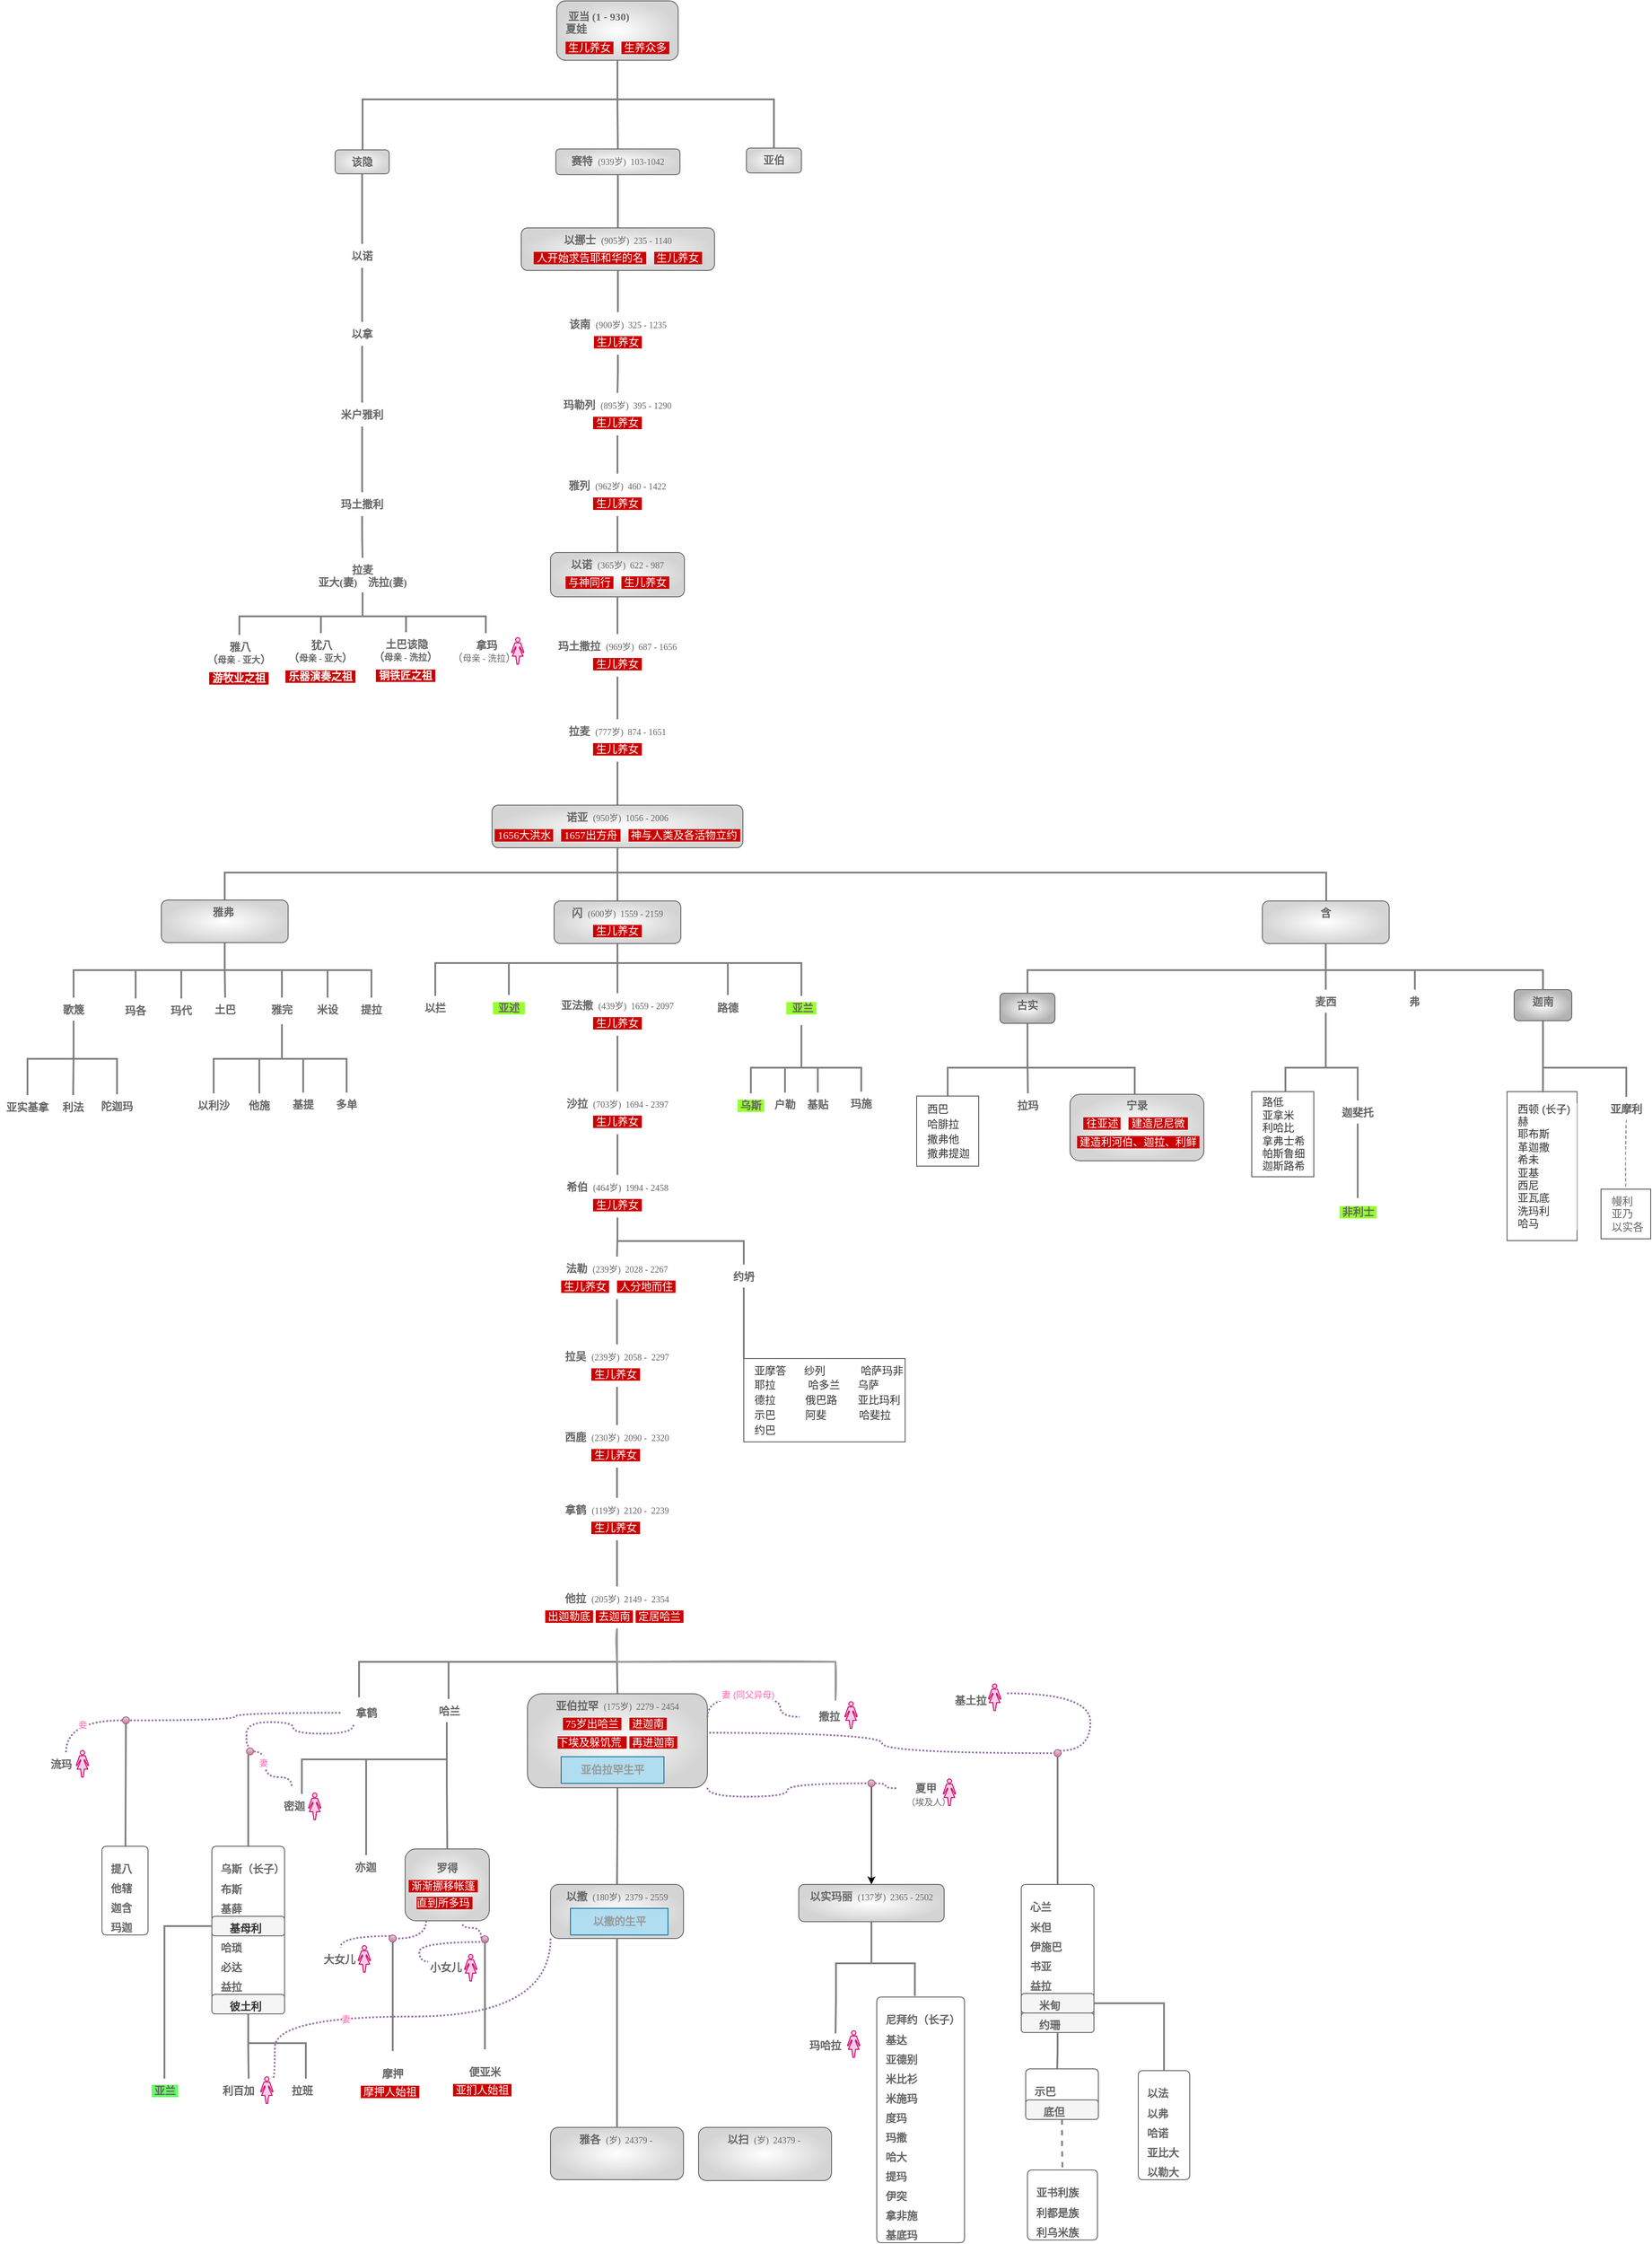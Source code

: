 <mxfile version="20.6.0" type="github" pages="2">
  <diagram id="S4EvQrgnYfGna6eoemza" name="创世纪">
    <mxGraphModel dx="2483" dy="985" grid="1" gridSize="10" guides="1" tooltips="1" connect="1" arrows="1" fold="1" page="1" pageScale="1" pageWidth="827" pageHeight="1169" math="0" shadow="0">
      <root>
        <mxCell id="0" />
        <mxCell id="1" parent="0" />
        <mxCell id="OcYxtdoPHTNNOKo85wR9-113" value="" style="edgeStyle=orthogonalEdgeStyle;rounded=0;orthogonalLoop=1;jettySize=auto;html=1;fontFamily=Times New Roman;fontSize=6;fontColor=#FFFFFF;startArrow=none;startFill=0;endArrow=none;endFill=0;strokeWidth=2;strokeColor=#808080;" parent="1" source="OcYxtdoPHTNNOKo85wR9-111" target="OcYxtdoPHTNNOKo85wR9-112" edge="1">
          <mxGeometry relative="1" as="geometry">
            <Array as="points">
              <mxPoint x="347" y="208" />
              <mxPoint x="59" y="208" />
            </Array>
          </mxGeometry>
        </mxCell>
        <mxCell id="OcYxtdoPHTNNOKo85wR9-141" style="edgeStyle=orthogonalEdgeStyle;rounded=0;orthogonalLoop=1;jettySize=auto;html=1;strokeColor=#808080;strokeWidth=2;fontFamily=Times New Roman;fontSize=10;fontColor=#FFFFFF;startArrow=none;startFill=0;endArrow=none;endFill=0;" parent="1" source="OcYxtdoPHTNNOKo85wR9-111" target="OcYxtdoPHTNNOKo85wR9-138" edge="1">
          <mxGeometry relative="1" as="geometry">
            <Array as="points">
              <mxPoint x="347" y="208" />
              <mxPoint x="523" y="208" />
            </Array>
          </mxGeometry>
        </mxCell>
        <mxCell id="OcYxtdoPHTNNOKo85wR9-143" style="edgeStyle=orthogonalEdgeStyle;rounded=0;orthogonalLoop=1;jettySize=auto;html=1;strokeColor=#808080;strokeWidth=2;fontFamily=Times New Roman;fontSize=10;fontColor=#FFFFFF;startArrow=none;startFill=0;endArrow=none;endFill=0;" parent="1" source="OcYxtdoPHTNNOKo85wR9-111" target="OcYxtdoPHTNNOKo85wR9-139" edge="1">
          <mxGeometry relative="1" as="geometry" />
        </mxCell>
        <mxCell id="OcYxtdoPHTNNOKo85wR9-111" value="&amp;nbsp;&lt;b&gt;亚当 (1 - 930)&lt;/b&gt;&lt;br&gt;&lt;div class=&quot;mind-clipboard&quot;&gt;&lt;b&gt;夏娃&lt;/b&gt;&lt;/div&gt;&lt;div style=&quot;line-height: 220%;&quot; class=&quot;mind-clipboard&quot;&gt;&lt;font color=&quot;#FFFFFF&quot;&gt;&lt;span style=&quot;background-color: rgb(204, 0, 0);&quot;&gt;&amp;nbsp;生儿养女 &lt;/span&gt;&amp;nbsp; &amp;nbsp;&lt;span style=&quot;background-color: rgb(204, 0, 0);&quot;&gt; 生养众多&amp;nbsp; &lt;/span&gt;&lt;/font&gt;&lt;br&gt;&lt;/div&gt;" style="rounded=1;whiteSpace=wrap;html=1;labelBackgroundColor=none;fontFamily=Times New Roman;fontSize=12;fontColor=#666666;align=left;spacingLeft=8;gradientColor=#D4D4D4;gradientDirection=radial;verticalAlign=top;spacingTop=4;strokeColor=#666666;movable=0;resizable=0;rotatable=0;deletable=0;editable=0;connectable=0;" parent="1" vertex="1">
          <mxGeometry x="278" y="97" width="137" height="67" as="geometry" />
        </mxCell>
        <UserObject label="" tags="" id="OcYxtdoPHTNNOKo85wR9-115">
          <mxCell style="edgeStyle=orthogonalEdgeStyle;rounded=0;orthogonalLoop=1;jettySize=auto;html=1;strokeColor=#808080;strokeWidth=2;fontFamily=Times New Roman;fontSize=6;fontColor=#FFFFFF;startArrow=none;startFill=0;endArrow=none;endFill=0;" parent="1" source="OcYxtdoPHTNNOKo85wR9-112" target="OcYxtdoPHTNNOKo85wR9-114" edge="1">
            <mxGeometry relative="1" as="geometry" />
          </mxCell>
        </UserObject>
        <UserObject label="&lt;div&gt;&lt;b&gt;该隐&lt;/b&gt;&lt;/div&gt;" tags="" id="OcYxtdoPHTNNOKo85wR9-112">
          <mxCell style="treeFolding=1;rounded=1;whiteSpace=wrap;html=1;labelBackgroundColor=none;fontFamily=Times New Roman;fontSize=12;fontColor=#666666;align=center;spacingLeft=0;gradientColor=#D4D4D4;gradientDirection=radial;verticalAlign=top;spacingTop=0;strokeColor=#666666;" parent="1" vertex="1">
            <mxGeometry x="28" y="265" width="61" height="27" as="geometry" />
          </mxCell>
        </UserObject>
        <mxCell id="OcYxtdoPHTNNOKo85wR9-138" value="亚伯" style="rounded=1;whiteSpace=wrap;html=1;labelBackgroundColor=none;fontFamily=Times New Roman;fontSize=12;fontColor=#666666;align=center;spacingLeft=0;gradientColor=#D4D4D4;gradientDirection=radial;verticalAlign=top;spacingTop=0;strokeColor=#666666;fontStyle=1" parent="1" vertex="1">
          <mxGeometry x="492" y="263" width="62" height="28" as="geometry" />
        </mxCell>
        <mxCell id="OcYxtdoPHTNNOKo85wR9-150" value="" style="edgeStyle=orthogonalEdgeStyle;rounded=0;orthogonalLoop=1;jettySize=auto;html=1;strokeColor=#808080;strokeWidth=2;fontFamily=Times New Roman;fontSize=10;fontColor=#CCCCCC;startArrow=none;startFill=0;endArrow=none;endFill=0;" parent="1" source="OcYxtdoPHTNNOKo85wR9-139" target="OcYxtdoPHTNNOKo85wR9-149" edge="1">
          <mxGeometry relative="1" as="geometry" />
        </mxCell>
        <mxCell id="OcYxtdoPHTNNOKo85wR9-139" value="赛特&amp;nbsp; &lt;font style=&quot;font-size: 10px;&quot;&gt;&lt;span style=&quot;font-weight: normal;&quot;&gt;(939岁)&lt;/span&gt;&lt;span style=&quot;font-weight: normal;&quot;&gt;&amp;nbsp; 103-1042&lt;/span&gt;&lt;/font&gt;" style="rounded=1;whiteSpace=wrap;html=1;labelBackgroundColor=none;fontFamily=Times New Roman;fontSize=12;fontColor=#666666;align=center;spacingLeft=0;gradientColor=#D4D4D4;gradientDirection=radial;verticalAlign=top;spacingTop=0;strokeColor=#666666;fontStyle=1;movable=0;resizable=0;rotatable=0;deletable=0;editable=0;connectable=0;" parent="1" vertex="1">
          <mxGeometry x="277" y="264" width="140" height="29" as="geometry" />
        </mxCell>
        <mxCell id="OcYxtdoPHTNNOKo85wR9-160" style="edgeStyle=orthogonalEdgeStyle;rounded=0;orthogonalLoop=1;jettySize=auto;html=1;strokeColor=#808080;strokeWidth=2;fontFamily=Times New Roman;fontSize=10;fontColor=#CCCCCC;startArrow=none;startFill=0;endArrow=none;endFill=0;" parent="1" source="OcYxtdoPHTNNOKo85wR9-149" target="OcYxtdoPHTNNOKo85wR9-159" edge="1">
          <mxGeometry relative="1" as="geometry" />
        </mxCell>
        <mxCell id="OcYxtdoPHTNNOKo85wR9-149" value="&lt;div&gt;以挪士&amp;nbsp; &lt;font style=&quot;font-size: 10px;&quot;&gt;&lt;span style=&quot;font-weight: normal;&quot;&gt;(905岁)&lt;/span&gt;&lt;span style=&quot;font-weight: normal;&quot;&gt;&amp;nbsp; 235 - 1140&lt;/span&gt;&lt;br&gt;&lt;/font&gt;&lt;/div&gt;&lt;div style=&quot;line-height: 230%;&quot;&gt;&lt;div style=&quot;line-height: 230%;&quot; class=&quot;mind-clipboard&quot;&gt;&lt;font color=&quot;#FFFFFF&quot;&gt;&lt;span style=&quot;background-color: rgb(204, 0, 0);&quot;&gt;&amp;nbsp;&lt;span style=&quot;font-weight: normal;&quot;&gt;人开始求告耶和华的名 &lt;/span&gt;&lt;/span&gt;&lt;span style=&quot;font-weight: normal;&quot;&gt;&amp;nbsp; &amp;nbsp;&lt;/span&gt;&lt;span style=&quot;background-color: rgb(204, 0, 0);&quot;&gt;&lt;span style=&quot;font-weight: normal;&quot;&gt; 生儿养女&lt;/span&gt;&amp;nbsp; &lt;/span&gt;&lt;/font&gt;&lt;br&gt;&lt;/div&gt;&lt;/div&gt;" style="rounded=1;whiteSpace=wrap;html=1;labelBackgroundColor=none;fontFamily=Times New Roman;fontSize=12;fontColor=#666666;align=center;spacingLeft=0;gradientColor=#D4D4D4;gradientDirection=radial;verticalAlign=top;spacingTop=0;strokeColor=#666666;fontStyle=1;movable=0;resizable=0;rotatable=0;deletable=0;editable=0;connectable=0;" parent="1" vertex="1">
          <mxGeometry x="238" y="353" width="218" height="48" as="geometry" />
        </mxCell>
        <mxCell id="OcYxtdoPHTNNOKo85wR9-154" value="" style="edgeStyle=orthogonalEdgeStyle;rounded=0;orthogonalLoop=1;jettySize=auto;html=1;strokeColor=#808080;strokeWidth=2;fontFamily=Times New Roman;fontSize=10;fontColor=#CCCCCC;startArrow=none;startFill=0;endArrow=none;endFill=0;" parent="1" source="OcYxtdoPHTNNOKo85wR9-151" target="OcYxtdoPHTNNOKo85wR9-153" edge="1">
          <mxGeometry relative="1" as="geometry" />
        </mxCell>
        <mxCell id="OcYxtdoPHTNNOKo85wR9-151" value="&lt;div&gt;玛勒列&amp;nbsp; &lt;font style=&quot;font-size: 10px;&quot;&gt;&lt;span style=&quot;font-weight: normal;&quot;&gt;(895岁)&lt;/span&gt;&lt;span style=&quot;font-weight: normal;&quot;&gt;&amp;nbsp; 395 - 1290&lt;/span&gt;&lt;br&gt;&lt;/font&gt;&lt;/div&gt;&lt;div style=&quot;line-height: 230%;&quot;&gt;&lt;div style=&quot;line-height: 230%;&quot; class=&quot;mind-clipboard&quot;&gt;&lt;font color=&quot;#FFFFFF&quot;&gt;&lt;span style=&quot;background-color: rgb(204, 0, 0);&quot;&gt;&amp;nbsp;&lt;span style=&quot;font-weight: normal;&quot;&gt;生儿养女&lt;/span&gt;&amp;nbsp; &lt;/span&gt;&lt;/font&gt;&lt;br&gt;&lt;/div&gt;&lt;/div&gt;" style="rounded=1;whiteSpace=wrap;html=1;labelBackgroundColor=none;fontFamily=Times New Roman;fontSize=12;fontColor=#666666;align=center;spacingLeft=0;gradientColor=none;gradientDirection=radial;verticalAlign=top;spacingTop=0;strokeColor=none;fontStyle=1;fillColor=none;movable=0;resizable=0;rotatable=0;deletable=0;editable=0;connectable=0;" parent="1" vertex="1">
          <mxGeometry x="271" y="539" width="151" height="48" as="geometry" />
        </mxCell>
        <mxCell id="OcYxtdoPHTNNOKo85wR9-156" value="" style="edgeStyle=orthogonalEdgeStyle;rounded=0;orthogonalLoop=1;jettySize=auto;html=1;strokeColor=#808080;strokeWidth=2;fontFamily=Times New Roman;fontSize=10;fontColor=#CCCCCC;startArrow=none;startFill=0;endArrow=none;endFill=0;" parent="1" source="OcYxtdoPHTNNOKo85wR9-153" target="OcYxtdoPHTNNOKo85wR9-162" edge="1">
          <mxGeometry relative="1" as="geometry">
            <mxPoint x="346.5" y="758" as="targetPoint" />
          </mxGeometry>
        </mxCell>
        <mxCell id="OcYxtdoPHTNNOKo85wR9-153" value="&lt;div&gt;雅列&amp;nbsp; &lt;font style=&quot;font-size: 10px;&quot;&gt;&lt;span style=&quot;font-weight: normal;&quot;&gt;(962岁)&lt;/span&gt;&lt;span style=&quot;font-weight: normal;&quot;&gt;&amp;nbsp; 460 - 1422&lt;/span&gt;&lt;br&gt;&lt;/font&gt;&lt;/div&gt;&lt;div style=&quot;line-height: 230%;&quot;&gt;&lt;div style=&quot;line-height: 230%;&quot; class=&quot;mind-clipboard&quot;&gt;&lt;font color=&quot;#FFFFFF&quot;&gt;&lt;span style=&quot;background-color: rgb(204, 0, 0);&quot;&gt;&amp;nbsp;&lt;span style=&quot;font-weight: normal;&quot;&gt;生儿养女&lt;/span&gt;&amp;nbsp; &lt;/span&gt;&lt;/font&gt;&lt;br&gt;&lt;/div&gt;&lt;/div&gt;" style="rounded=1;whiteSpace=wrap;html=1;labelBackgroundColor=none;fontFamily=Times New Roman;fontSize=12;fontColor=#666666;align=center;spacingLeft=0;gradientColor=none;gradientDirection=radial;verticalAlign=top;spacingTop=0;strokeColor=none;fontStyle=1;fillColor=none;movable=0;resizable=0;rotatable=0;deletable=0;editable=0;connectable=0;" parent="1" vertex="1">
          <mxGeometry x="282" y="630" width="129" height="48" as="geometry" />
        </mxCell>
        <mxCell id="OcYxtdoPHTNNOKo85wR9-158" value="" style="edgeStyle=orthogonalEdgeStyle;rounded=0;orthogonalLoop=1;jettySize=auto;html=1;strokeColor=#808080;strokeWidth=2;fontFamily=Times New Roman;fontSize=10;fontColor=#CCCCCC;startArrow=none;startFill=0;endArrow=none;endFill=0;exitX=0.5;exitY=1;exitDx=0;exitDy=0;" parent="1" source="OcYxtdoPHTNNOKo85wR9-162" target="OcYxtdoPHTNNOKo85wR9-157" edge="1">
          <mxGeometry relative="1" as="geometry">
            <mxPoint x="346.517" y="806" as="sourcePoint" />
          </mxGeometry>
        </mxCell>
        <mxCell id="OcYxtdoPHTNNOKo85wR9-164" value="" style="edgeStyle=orthogonalEdgeStyle;rounded=0;orthogonalLoop=1;jettySize=auto;html=1;strokeColor=#808080;strokeWidth=2;fontFamily=Times New Roman;fontSize=10;fontColor=#CCCCCC;startArrow=none;startFill=0;endArrow=none;endFill=0;" parent="1" source="OcYxtdoPHTNNOKo85wR9-157" target="OcYxtdoPHTNNOKo85wR9-163" edge="1">
          <mxGeometry relative="1" as="geometry" />
        </mxCell>
        <mxCell id="OcYxtdoPHTNNOKo85wR9-157" value="&lt;div&gt;玛土撒拉&amp;nbsp; &lt;font style=&quot;font-size: 10px;&quot;&gt;&lt;span style=&quot;font-weight: normal;&quot;&gt;(969岁)&lt;/span&gt;&lt;span style=&quot;font-weight: normal;&quot;&gt;&amp;nbsp; 687 - 1656&lt;/span&gt;&lt;br&gt;&lt;/font&gt;&lt;/div&gt;&lt;div style=&quot;line-height: 230%;&quot;&gt;&lt;div style=&quot;line-height: 230%;&quot; class=&quot;mind-clipboard&quot;&gt;&lt;font color=&quot;#FFFFFF&quot;&gt;&lt;span style=&quot;background-color: rgb(204, 0, 0);&quot;&gt;&amp;nbsp;&lt;span style=&quot;font-weight: normal;&quot;&gt;生儿养女&lt;/span&gt;&amp;nbsp; &lt;/span&gt;&lt;/font&gt;&lt;br&gt;&lt;/div&gt;&lt;/div&gt;" style="rounded=1;whiteSpace=wrap;html=1;labelBackgroundColor=none;fontFamily=Times New Roman;fontSize=12;fontColor=#666666;align=center;spacingLeft=0;gradientColor=none;gradientDirection=radial;verticalAlign=top;spacingTop=0;strokeColor=none;fontStyle=1;fillColor=none;movable=0;resizable=0;rotatable=0;deletable=0;editable=0;connectable=0;" parent="1" vertex="1">
          <mxGeometry x="271" y="811" width="151" height="48" as="geometry" />
        </mxCell>
        <mxCell id="OcYxtdoPHTNNOKo85wR9-161" style="edgeStyle=orthogonalEdgeStyle;rounded=0;orthogonalLoop=1;jettySize=auto;html=1;strokeColor=#808080;strokeWidth=2;fontFamily=Times New Roman;fontSize=10;fontColor=#CCCCCC;startArrow=none;startFill=0;endArrow=none;endFill=0;" parent="1" source="OcYxtdoPHTNNOKo85wR9-159" target="OcYxtdoPHTNNOKo85wR9-151" edge="1">
          <mxGeometry relative="1" as="geometry" />
        </mxCell>
        <mxCell id="OcYxtdoPHTNNOKo85wR9-159" value="该南&amp;nbsp; &lt;font style=&quot;font-size: 10px;&quot;&gt;&lt;span style=&quot;font-weight: normal;&quot;&gt;(900岁)&lt;/span&gt;&lt;span style=&quot;font-weight: normal;&quot;&gt;&amp;nbsp; 325 - 1235&lt;/span&gt;&lt;br&gt;&lt;/font&gt;&lt;div style=&quot;line-height: 230%;&quot;&gt;&lt;div style=&quot;line-height: 230%;&quot; class=&quot;mind-clipboard&quot;&gt;&lt;span style=&quot;font-weight: normal;&quot;&gt;&lt;font color=&quot;#FFFFFF&quot;&gt;&lt;span style=&quot;background-color: rgb(204, 0, 0);&quot;&gt;&amp;nbsp;生儿养女&amp;nbsp; &lt;/span&gt;&lt;/font&gt;&lt;/span&gt;&lt;br&gt;&lt;/div&gt;&lt;/div&gt;" style="rounded=1;whiteSpace=wrap;html=1;labelBackgroundColor=none;fontFamily=Times New Roman;fontSize=12;fontColor=#666666;align=center;spacingLeft=0;gradientColor=none;gradientDirection=radial;verticalAlign=top;spacingTop=0;strokeColor=none;fontStyle=1;fillColor=none;movable=0;resizable=0;rotatable=0;deletable=0;editable=0;connectable=0;" parent="1" vertex="1">
          <mxGeometry x="238" y="448" width="218" height="48" as="geometry" />
        </mxCell>
        <mxCell id="OcYxtdoPHTNNOKo85wR9-162" value="&lt;div&gt;以诺&amp;nbsp; &lt;font style=&quot;font-size: 10px;&quot;&gt;&lt;span style=&quot;font-weight: normal;&quot;&gt;(365岁)&lt;/span&gt;&lt;span style=&quot;font-weight: normal;&quot;&gt;&amp;nbsp; 622 - 987&lt;/span&gt;&lt;br&gt;&lt;/font&gt;&lt;/div&gt;&lt;div style=&quot;line-height: 230%;&quot;&gt;&lt;div style=&quot;line-height: 230%;&quot; class=&quot;mind-clipboard&quot;&gt;&lt;font color=&quot;#FFFFFF&quot;&gt;&lt;span style=&quot;background-color: rgb(204, 0, 0);&quot;&gt;&amp;nbsp;&lt;span style=&quot;font-weight: normal;&quot;&gt;与神同行 &lt;/span&gt;&lt;/span&gt;&lt;span style=&quot;font-weight: normal;&quot;&gt;&amp;nbsp; &amp;nbsp;&lt;/span&gt;&lt;span style=&quot;background-color: rgb(204, 0, 0);&quot;&gt;&lt;span style=&quot;font-weight: normal;&quot;&gt; 生儿养女&amp;nbsp;&lt;/span&gt; &lt;/span&gt;&lt;/font&gt;&lt;/div&gt;&lt;/div&gt;" style="rounded=1;whiteSpace=wrap;html=1;labelBackgroundColor=none;fontFamily=Times New Roman;fontSize=12;fontColor=#666666;align=center;spacingLeft=0;gradientColor=#D4D4D4;gradientDirection=radial;verticalAlign=top;spacingTop=0;strokeColor=#666666;fontStyle=1;movable=0;resizable=0;rotatable=0;deletable=0;editable=0;connectable=0;" parent="1" vertex="1">
          <mxGeometry x="271" y="719" width="151" height="50" as="geometry" />
        </mxCell>
        <mxCell id="OcYxtdoPHTNNOKo85wR9-166" style="edgeStyle=orthogonalEdgeStyle;rounded=0;orthogonalLoop=1;jettySize=auto;html=1;strokeColor=#808080;strokeWidth=2;fontFamily=Times New Roman;fontSize=10;fontColor=#CCCCCC;startArrow=none;startFill=0;endArrow=none;endFill=0;" parent="1" source="OcYxtdoPHTNNOKo85wR9-163" target="OcYxtdoPHTNNOKo85wR9-165" edge="1">
          <mxGeometry relative="1" as="geometry" />
        </mxCell>
        <mxCell id="OcYxtdoPHTNNOKo85wR9-163" value="&lt;div&gt;拉麦&amp;nbsp; &lt;font style=&quot;font-size: 10px;&quot;&gt;&lt;span style=&quot;font-weight: normal;&quot;&gt;(777岁)&lt;/span&gt;&lt;span style=&quot;font-weight: normal;&quot;&gt;&amp;nbsp; 874 - 1651&lt;/span&gt;&lt;br&gt;&lt;/font&gt;&lt;/div&gt;&lt;div style=&quot;line-height: 230%;&quot;&gt;&lt;div style=&quot;line-height: 230%;&quot; class=&quot;mind-clipboard&quot;&gt;&lt;font color=&quot;#FFFFFF&quot;&gt;&lt;span style=&quot;background-color: rgb(204, 0, 0);&quot;&gt;&amp;nbsp;&lt;span style=&quot;font-weight: normal;&quot;&gt;生儿养女&lt;/span&gt;&amp;nbsp; &lt;/span&gt;&lt;/font&gt;&lt;br&gt;&lt;/div&gt;&lt;/div&gt;" style="rounded=1;whiteSpace=wrap;html=1;labelBackgroundColor=none;fontFamily=Times New Roman;fontSize=12;fontColor=#666666;align=center;spacingLeft=0;gradientColor=none;gradientDirection=radial;verticalAlign=top;spacingTop=0;strokeColor=none;fontStyle=1;fillColor=none;movable=0;resizable=0;rotatable=0;deletable=0;editable=0;connectable=0;" parent="1" vertex="1">
          <mxGeometry x="271" y="907" width="151" height="48" as="geometry" />
        </mxCell>
        <mxCell id="eK1Pqw55LAvnVHKWabdj-2" value="" style="edgeStyle=orthogonalEdgeStyle;rounded=0;orthogonalLoop=1;jettySize=auto;html=1;endArrow=none;endFill=0;strokeWidth=2;strokeColor=#808080;" parent="1" source="OcYxtdoPHTNNOKo85wR9-165" target="eK1Pqw55LAvnVHKWabdj-1" edge="1">
          <mxGeometry relative="1" as="geometry" />
        </mxCell>
        <mxCell id="eK1Pqw55LAvnVHKWabdj-92" value="" style="edgeStyle=orthogonalEdgeStyle;orthogonalLoop=1;jettySize=auto;html=1;strokeColor=#808080;strokeWidth=2;fontSize=10;fontColor=#FF66B3;endArrow=none;endFill=0;" parent="1" source="OcYxtdoPHTNNOKo85wR9-165" target="eK1Pqw55LAvnVHKWabdj-1" edge="1">
          <mxGeometry relative="1" as="geometry" />
        </mxCell>
        <mxCell id="eK1Pqw55LAvnVHKWabdj-127" style="edgeStyle=orthogonalEdgeStyle;rounded=0;orthogonalLoop=1;jettySize=auto;html=1;entryX=0.5;entryY=0;entryDx=0;entryDy=0;strokeColor=#808080;strokeWidth=2;fontSize=10;fontColor=#FF66B3;endArrow=none;endFill=0;" parent="1" source="OcYxtdoPHTNNOKo85wR9-165" target="eK1Pqw55LAvnVHKWabdj-93" edge="1">
          <mxGeometry relative="1" as="geometry">
            <Array as="points">
              <mxPoint x="347" y="1080" />
              <mxPoint x="-96" y="1080" />
            </Array>
          </mxGeometry>
        </mxCell>
        <mxCell id="eK1Pqw55LAvnVHKWabdj-176" style="edgeStyle=orthogonalEdgeStyle;rounded=0;orthogonalLoop=1;jettySize=auto;html=1;strokeColor=#808080;strokeWidth=2;fontSize=12;fontColor=#666666;endArrow=none;endFill=0;" parent="1" source="OcYxtdoPHTNNOKo85wR9-165" target="eK1Pqw55LAvnVHKWabdj-128" edge="1">
          <mxGeometry relative="1" as="geometry">
            <Array as="points">
              <mxPoint x="347" y="1080" />
              <mxPoint x="1146" y="1080" />
            </Array>
          </mxGeometry>
        </mxCell>
        <mxCell id="OcYxtdoPHTNNOKo85wR9-165" value="&lt;div&gt;诺亚&amp;nbsp; &lt;font style=&quot;font-size: 10px;&quot;&gt;&lt;span style=&quot;font-weight: normal;&quot;&gt;(950岁)&lt;/span&gt;&lt;span style=&quot;font-weight: normal;&quot;&gt;&amp;nbsp; 1056 - 2006&lt;/span&gt;&lt;br&gt;&lt;/font&gt;&lt;/div&gt;&lt;div style=&quot;line-height: 230%;&quot;&gt;&lt;div style=&quot;line-height: 230%;&quot; class=&quot;mind-clipboard&quot;&gt;&lt;font color=&quot;#FFFFFF&quot;&gt;&lt;span style=&quot;background-color: rgb(204, 0, 0);&quot;&gt;&amp;nbsp;&lt;span style=&quot;font-weight: normal;&quot;&gt;1656大洪水 &lt;/span&gt;&lt;/span&gt;&lt;span style=&quot;font-weight: normal;&quot;&gt;&amp;nbsp; &amp;nbsp;&lt;span style=&quot;background-color: rgb(204, 0, 0);&quot;&gt; 1657出方舟 &lt;/span&gt;&lt;/span&gt;&lt;/font&gt;&lt;span style=&quot;font-weight: normal;&quot;&gt;&lt;font color=&quot;#FFFFFF&quot;&gt;&lt;span style=&quot;background-color: rgb(204, 0, 0);&quot;&gt;&lt;/span&gt;&amp;nbsp; &amp;nbsp;&lt;span style=&quot;background-color: rgb(204, 0, 0);&quot;&gt; 神与人类及各活物立约&amp;nbsp; &lt;/span&gt;&lt;/font&gt;&lt;/span&gt;&lt;/div&gt;&lt;/div&gt;" style="rounded=1;whiteSpace=wrap;html=1;labelBackgroundColor=none;fontFamily=Times New Roman;fontSize=12;fontColor=#666666;align=center;spacingLeft=0;gradientColor=#D4D4D4;gradientDirection=radial;verticalAlign=top;spacingTop=0;strokeColor=#666666;fontStyle=1;movable=0;resizable=0;rotatable=0;deletable=0;editable=0;connectable=0;" parent="1" vertex="1">
          <mxGeometry x="205" y="1004" width="283" height="48" as="geometry" />
        </mxCell>
        <mxCell id="eK1Pqw55LAvnVHKWabdj-4" value="" style="edgeStyle=orthogonalEdgeStyle;rounded=0;orthogonalLoop=1;jettySize=auto;html=1;strokeColor=#808080;strokeWidth=2;endArrow=none;endFill=0;" parent="1" source="eK1Pqw55LAvnVHKWabdj-1" target="eK1Pqw55LAvnVHKWabdj-3" edge="1">
          <mxGeometry relative="1" as="geometry" />
        </mxCell>
        <mxCell id="eK1Pqw55LAvnVHKWabdj-7" style="edgeStyle=orthogonalEdgeStyle;rounded=0;orthogonalLoop=1;jettySize=auto;html=1;entryX=0.5;entryY=0;entryDx=0;entryDy=0;strokeColor=#808080;strokeWidth=2;endArrow=none;endFill=0;" parent="1" source="eK1Pqw55LAvnVHKWabdj-1" target="eK1Pqw55LAvnVHKWabdj-5" edge="1">
          <mxGeometry relative="1" as="geometry">
            <Array as="points">
              <mxPoint x="347" y="1182" />
              <mxPoint x="141" y="1182" />
            </Array>
          </mxGeometry>
        </mxCell>
        <mxCell id="eK1Pqw55LAvnVHKWabdj-8" style="edgeStyle=orthogonalEdgeStyle;rounded=0;orthogonalLoop=1;jettySize=auto;html=1;strokeColor=#808080;strokeWidth=2;endArrow=none;endFill=0;" parent="1" edge="1">
          <mxGeometry relative="1" as="geometry">
            <mxPoint x="346.5" y="1159" as="sourcePoint" />
            <mxPoint x="224" y="1218" as="targetPoint" />
            <Array as="points">
              <mxPoint x="347" y="1182" />
              <mxPoint x="224" y="1182" />
            </Array>
          </mxGeometry>
        </mxCell>
        <mxCell id="eK1Pqw55LAvnVHKWabdj-11" style="edgeStyle=orthogonalEdgeStyle;rounded=0;orthogonalLoop=1;jettySize=auto;html=1;entryX=0.5;entryY=0;entryDx=0;entryDy=0;strokeColor=#808080;strokeWidth=2;endArrow=none;endFill=0;" parent="1" edge="1">
          <mxGeometry relative="1" as="geometry">
            <mxPoint x="346.5" y="1160" as="sourcePoint" />
            <mxPoint x="554" y="1219" as="targetPoint" />
            <Array as="points">
              <mxPoint x="347" y="1182" />
              <mxPoint x="554" y="1182" />
            </Array>
          </mxGeometry>
        </mxCell>
        <mxCell id="eK1Pqw55LAvnVHKWabdj-12" style="edgeStyle=orthogonalEdgeStyle;rounded=0;orthogonalLoop=1;jettySize=auto;html=1;entryX=0.5;entryY=0;entryDx=0;entryDy=0;strokeColor=#808080;strokeWidth=2;endArrow=none;endFill=0;" parent="1" edge="1">
          <mxGeometry relative="1" as="geometry">
            <mxPoint x="346.5" y="1159" as="sourcePoint" />
            <mxPoint x="471" y="1218" as="targetPoint" />
            <Array as="points">
              <mxPoint x="347" y="1182" />
              <mxPoint x="471" y="1182" />
            </Array>
          </mxGeometry>
        </mxCell>
        <mxCell id="eK1Pqw55LAvnVHKWabdj-1" value="&lt;div&gt;闪&amp;nbsp; &lt;font style=&quot;font-size: 10px;&quot;&gt;&lt;span style=&quot;font-weight: normal;&quot;&gt;(600岁)&lt;/span&gt;&lt;span style=&quot;font-weight: normal;&quot;&gt;&amp;nbsp; 1559 - 2159&lt;/span&gt;&lt;br&gt;&lt;/font&gt;&lt;/div&gt;&lt;div style=&quot;line-height: 230%;&quot;&gt;&lt;div style=&quot;line-height: 230%;&quot; class=&quot;mind-clipboard&quot;&gt;&lt;font color=&quot;#FFFFFF&quot;&gt;&lt;span style=&quot;background-color: rgb(204, 0, 0);&quot;&gt;&amp;nbsp;&lt;span style=&quot;font-weight: normal;&quot;&gt;生儿养女&lt;/span&gt;&amp;nbsp; &lt;br&gt;&lt;/span&gt;&lt;/font&gt;&lt;/div&gt;&lt;/div&gt;" style="rounded=1;whiteSpace=wrap;html=1;labelBackgroundColor=none;fontFamily=Times New Roman;fontSize=12;fontColor=#666666;align=center;spacingLeft=0;gradientColor=#D4D4D4;gradientDirection=radial;verticalAlign=top;spacingTop=0;strokeColor=#666666;fontStyle=1;movable=0;resizable=0;rotatable=0;deletable=0;editable=0;connectable=0;" parent="1" vertex="1">
          <mxGeometry x="275" y="1112" width="143" height="48" as="geometry" />
        </mxCell>
        <mxCell id="eK1Pqw55LAvnVHKWabdj-22" value="" style="edgeStyle=orthogonalEdgeStyle;rounded=0;orthogonalLoop=1;jettySize=auto;html=1;strokeColor=#808080;strokeWidth=2;endArrow=none;endFill=0;" parent="1" source="eK1Pqw55LAvnVHKWabdj-3" target="eK1Pqw55LAvnVHKWabdj-21" edge="1">
          <mxGeometry relative="1" as="geometry" />
        </mxCell>
        <mxCell id="eK1Pqw55LAvnVHKWabdj-3" value="&lt;div&gt;亚法撒&amp;nbsp; &lt;font style=&quot;font-size: 10px;&quot;&gt;&lt;span style=&quot;font-weight: normal;&quot;&gt;(439岁)&lt;/span&gt;&lt;span style=&quot;font-weight: normal;&quot;&gt;&amp;nbsp; 1659 - 2097&lt;/span&gt;&lt;br&gt;&lt;/font&gt;&lt;/div&gt;&lt;div style=&quot;line-height: 230%;&quot;&gt;&lt;div style=&quot;line-height: 230%;&quot; class=&quot;mind-clipboard&quot;&gt;&lt;font color=&quot;#FFFFFF&quot;&gt;&lt;span style=&quot;background-color: rgb(204, 0, 0);&quot;&gt;&amp;nbsp;&lt;span style=&quot;font-weight: normal;&quot;&gt;生儿养女&lt;/span&gt;&amp;nbsp; &lt;br&gt;&lt;/span&gt;&lt;/font&gt;&lt;/div&gt;&lt;/div&gt;" style="rounded=1;whiteSpace=wrap;html=1;labelBackgroundColor=none;fontFamily=Times New Roman;fontSize=12;fontColor=#666666;align=center;spacingLeft=0;gradientColor=none;gradientDirection=radial;verticalAlign=top;spacingTop=0;strokeColor=none;fontStyle=1;fillColor=none;movable=0;resizable=0;rotatable=0;deletable=0;editable=0;connectable=0;" parent="1" vertex="1">
          <mxGeometry x="275" y="1216" width="143" height="48" as="geometry" />
        </mxCell>
        <mxCell id="eK1Pqw55LAvnVHKWabdj-5" value="&lt;div&gt;以拦&lt;font style=&quot;font-size: 10px;&quot;&gt;&lt;br&gt;&lt;/font&gt;&lt;/div&gt;&lt;div style=&quot;line-height: 230%;&quot;&gt;&lt;div style=&quot;line-height: 230%;&quot; class=&quot;mind-clipboard&quot;&gt;&lt;font color=&quot;#FFFFFF&quot;&gt;&lt;span style=&quot;background-color: rgb(204, 0, 0);&quot;&gt;&lt;br&gt;&lt;/span&gt;&lt;/font&gt;&lt;/div&gt;&lt;/div&gt;" style="rounded=1;whiteSpace=wrap;html=1;labelBackgroundColor=none;fontFamily=Times New Roman;fontSize=12;fontColor=#666666;align=center;spacingLeft=0;gradientColor=none;gradientDirection=radial;verticalAlign=top;spacingTop=0;strokeColor=none;fontStyle=1;fillColor=none;" parent="1" vertex="1">
          <mxGeometry x="110" y="1219" width="62" height="34" as="geometry" />
        </mxCell>
        <mxCell id="eK1Pqw55LAvnVHKWabdj-6" value="&lt;span style=&quot;background-color: rgb(153, 255, 51);&quot;&gt;&amp;nbsp; 亚述 &amp;nbsp; &lt;br&gt;&lt;/span&gt;" style="rounded=1;whiteSpace=wrap;html=1;labelBackgroundColor=none;fontFamily=Times New Roman;fontSize=12;fontColor=#666666;align=center;spacingLeft=0;gradientColor=none;gradientDirection=radial;verticalAlign=top;spacingTop=0;strokeColor=none;fontStyle=1;fillColor=none;" parent="1" vertex="1">
          <mxGeometry x="193" y="1219" width="62" height="34" as="geometry" />
        </mxCell>
        <mxCell id="eK1Pqw55LAvnVHKWabdj-9" value="路德" style="rounded=1;whiteSpace=wrap;html=1;labelBackgroundColor=none;fontFamily=Times New Roman;fontSize=12;fontColor=#666666;align=center;spacingLeft=0;gradientColor=none;gradientDirection=radial;verticalAlign=top;spacingTop=0;strokeColor=none;fontStyle=1;fillColor=none;" parent="1" vertex="1">
          <mxGeometry x="440" y="1219" width="62" height="34" as="geometry" />
        </mxCell>
        <mxCell id="eK1Pqw55LAvnVHKWabdj-14" value="" style="edgeStyle=orthogonalEdgeStyle;rounded=0;orthogonalLoop=1;jettySize=auto;html=1;strokeColor=#808080;strokeWidth=2;endArrow=none;endFill=0;" parent="1" target="eK1Pqw55LAvnVHKWabdj-13" edge="1">
          <mxGeometry relative="1" as="geometry">
            <mxPoint x="554" y="1252" as="sourcePoint" />
            <mxPoint x="490" y="1330" as="targetPoint" />
            <Array as="points">
              <mxPoint x="554" y="1300" />
              <mxPoint x="497" y="1300" />
            </Array>
          </mxGeometry>
        </mxCell>
        <mxCell id="eK1Pqw55LAvnVHKWabdj-18" style="edgeStyle=orthogonalEdgeStyle;rounded=0;orthogonalLoop=1;jettySize=auto;html=1;entryX=0.5;entryY=0;entryDx=0;entryDy=0;strokeColor=#808080;strokeWidth=2;endArrow=none;endFill=0;" parent="1" source="eK1Pqw55LAvnVHKWabdj-10" target="eK1Pqw55LAvnVHKWabdj-15" edge="1">
          <mxGeometry relative="1" as="geometry">
            <Array as="points">
              <mxPoint x="554" y="1300" />
              <mxPoint x="536" y="1300" />
            </Array>
          </mxGeometry>
        </mxCell>
        <mxCell id="eK1Pqw55LAvnVHKWabdj-19" style="edgeStyle=orthogonalEdgeStyle;rounded=0;orthogonalLoop=1;jettySize=auto;html=1;entryX=0.5;entryY=0;entryDx=0;entryDy=0;strokeColor=#808080;strokeWidth=2;endArrow=none;endFill=0;" parent="1" source="eK1Pqw55LAvnVHKWabdj-10" target="eK1Pqw55LAvnVHKWabdj-16" edge="1">
          <mxGeometry relative="1" as="geometry">
            <Array as="points">
              <mxPoint x="554" y="1300" />
              <mxPoint x="573" y="1300" />
            </Array>
          </mxGeometry>
        </mxCell>
        <mxCell id="eK1Pqw55LAvnVHKWabdj-20" style="edgeStyle=orthogonalEdgeStyle;rounded=0;orthogonalLoop=1;jettySize=auto;html=1;strokeColor=#808080;strokeWidth=2;endArrow=none;endFill=0;entryX=0.5;entryY=0;entryDx=0;entryDy=0;" parent="1" target="eK1Pqw55LAvnVHKWabdj-17" edge="1">
          <mxGeometry relative="1" as="geometry">
            <mxPoint x="554" y="1254" as="sourcePoint" />
            <mxPoint x="622" y="1292" as="targetPoint" />
            <Array as="points">
              <mxPoint x="554" y="1300" />
              <mxPoint x="622" y="1300" />
            </Array>
          </mxGeometry>
        </mxCell>
        <mxCell id="eK1Pqw55LAvnVHKWabdj-10" value="&lt;span style=&quot;background-color: rgb(153, 255, 51);&quot;&gt;&amp;nbsp; 亚兰&amp;nbsp; &lt;br&gt;&lt;/span&gt;" style="rounded=1;whiteSpace=wrap;html=1;labelBackgroundColor=none;fontFamily=Times New Roman;fontSize=12;fontColor=#666666;align=center;spacingLeft=0;gradientColor=none;gradientDirection=radial;verticalAlign=top;spacingTop=0;strokeColor=none;fontStyle=1;fillColor=none;" parent="1" vertex="1">
          <mxGeometry x="523" y="1219" width="62" height="34" as="geometry" />
        </mxCell>
        <mxCell id="eK1Pqw55LAvnVHKWabdj-13" value="&lt;span style=&quot;background-color: rgb(153, 255, 51);&quot;&gt;&amp;nbsp;乌斯&amp;nbsp; &lt;br&gt;&lt;/span&gt;" style="rounded=1;whiteSpace=wrap;html=1;labelBackgroundColor=none;fontFamily=Times New Roman;fontSize=12;fontColor=#666666;align=center;spacingLeft=0;gradientColor=none;gradientDirection=radial;verticalAlign=top;spacingTop=0;strokeColor=none;fontStyle=1;fillColor=none;" parent="1" vertex="1">
          <mxGeometry x="466" y="1329" width="62" height="26" as="geometry" />
        </mxCell>
        <mxCell id="eK1Pqw55LAvnVHKWabdj-15" value="户勒" style="rounded=1;whiteSpace=wrap;html=1;labelBackgroundColor=none;fontFamily=Times New Roman;fontSize=12;fontColor=#666666;align=center;spacingLeft=0;gradientColor=none;gradientDirection=radial;verticalAlign=top;spacingTop=0;strokeColor=none;fontStyle=1;fillColor=none;" parent="1" vertex="1">
          <mxGeometry x="514" y="1328" width="43" height="26" as="geometry" />
        </mxCell>
        <mxCell id="eK1Pqw55LAvnVHKWabdj-16" value="基贴" style="rounded=1;whiteSpace=wrap;html=1;labelBackgroundColor=none;fontFamily=Times New Roman;fontSize=12;fontColor=#666666;align=center;spacingLeft=0;gradientColor=none;gradientDirection=radial;verticalAlign=top;spacingTop=0;strokeColor=none;fontStyle=1;fillColor=none;" parent="1" vertex="1">
          <mxGeometry x="551" y="1328" width="43" height="26" as="geometry" />
        </mxCell>
        <mxCell id="eK1Pqw55LAvnVHKWabdj-17" value="玛施" style="rounded=1;whiteSpace=wrap;html=1;labelBackgroundColor=none;fontFamily=Times New Roman;fontSize=12;fontColor=#666666;align=center;spacingLeft=0;gradientColor=none;gradientDirection=radial;verticalAlign=top;spacingTop=0;strokeColor=none;fontStyle=1;fillColor=none;" parent="1" vertex="1">
          <mxGeometry x="600" y="1327" width="43" height="26" as="geometry" />
        </mxCell>
        <mxCell id="eK1Pqw55LAvnVHKWabdj-24" value="" style="edgeStyle=orthogonalEdgeStyle;rounded=0;orthogonalLoop=1;jettySize=auto;html=1;strokeColor=#808080;strokeWidth=2;endArrow=none;endFill=0;" parent="1" source="eK1Pqw55LAvnVHKWabdj-21" target="eK1Pqw55LAvnVHKWabdj-23" edge="1">
          <mxGeometry relative="1" as="geometry" />
        </mxCell>
        <mxCell id="eK1Pqw55LAvnVHKWabdj-21" value="&lt;div&gt;沙拉&amp;nbsp; &lt;font style=&quot;font-size: 10px;&quot;&gt;&lt;span style=&quot;font-weight: normal;&quot;&gt;(703岁)&lt;/span&gt;&lt;span style=&quot;font-weight: normal;&quot;&gt;&amp;nbsp; 1694 - 2397&lt;/span&gt;&lt;br&gt;&lt;/font&gt;&lt;/div&gt;&lt;div style=&quot;line-height: 230%;&quot;&gt;&lt;div style=&quot;line-height: 230%;&quot; class=&quot;mind-clipboard&quot;&gt;&lt;font color=&quot;#FFFFFF&quot;&gt;&lt;span style=&quot;background-color: rgb(204, 0, 0);&quot;&gt;&amp;nbsp;&lt;span style=&quot;font-weight: normal;&quot;&gt;生儿养女&amp;nbsp; &lt;/span&gt;&lt;br&gt;&lt;/span&gt;&lt;/font&gt;&lt;/div&gt;&lt;/div&gt;" style="rounded=1;whiteSpace=wrap;html=1;labelBackgroundColor=none;fontFamily=Times New Roman;fontSize=12;fontColor=#666666;align=center;spacingLeft=0;gradientColor=none;gradientDirection=radial;verticalAlign=top;spacingTop=0;strokeColor=none;fontStyle=1;fillColor=none;movable=0;resizable=0;rotatable=0;deletable=0;editable=0;connectable=0;" parent="1" vertex="1">
          <mxGeometry x="277" y="1327" width="139" height="48" as="geometry" />
        </mxCell>
        <mxCell id="eK1Pqw55LAvnVHKWabdj-26" value="" style="edgeStyle=orthogonalEdgeStyle;rounded=0;orthogonalLoop=1;jettySize=auto;html=1;strokeColor=#808080;strokeWidth=2;endArrow=none;endFill=0;" parent="1" source="eK1Pqw55LAvnVHKWabdj-23" target="eK1Pqw55LAvnVHKWabdj-25" edge="1">
          <mxGeometry relative="1" as="geometry" />
        </mxCell>
        <mxCell id="eK1Pqw55LAvnVHKWabdj-31" style="edgeStyle=orthogonalEdgeStyle;rounded=0;orthogonalLoop=1;jettySize=auto;html=1;entryX=0.5;entryY=0;entryDx=0;entryDy=0;strokeColor=#808080;strokeWidth=2;endArrow=none;endFill=0;exitX=0.5;exitY=1;exitDx=0;exitDy=0;" parent="1" source="eK1Pqw55LAvnVHKWabdj-23" target="eK1Pqw55LAvnVHKWabdj-27" edge="1">
          <mxGeometry relative="1" as="geometry" />
        </mxCell>
        <mxCell id="eK1Pqw55LAvnVHKWabdj-23" value="希伯&amp;nbsp; &lt;font style=&quot;font-size: 10px;&quot;&gt;&lt;span style=&quot;font-weight: normal;&quot;&gt;(464岁)&lt;/span&gt;&lt;span style=&quot;font-weight: normal;&quot;&gt;&amp;nbsp; 1994 - 2458&lt;/span&gt;&lt;br&gt;&lt;/font&gt;&lt;div style=&quot;line-height: 230%;&quot;&gt;&lt;div style=&quot;line-height: 230%;&quot; class=&quot;mind-clipboard&quot;&gt;&lt;font color=&quot;#FFFFFF&quot;&gt;&lt;span style=&quot;background-color: rgb(204, 0, 0);&quot;&gt;&amp;nbsp;&lt;span style=&quot;font-weight: normal;&quot;&gt;生儿养女&amp;nbsp; &lt;/span&gt;&lt;br&gt;&lt;/span&gt;&lt;/font&gt;&lt;/div&gt;&lt;/div&gt;" style="rounded=1;whiteSpace=wrap;html=1;labelBackgroundColor=none;fontFamily=Times New Roman;fontSize=12;fontColor=#666666;align=center;spacingLeft=0;gradientColor=none;gradientDirection=radial;verticalAlign=top;spacingTop=0;strokeColor=none;fontStyle=1;fillColor=none;movable=0;resizable=0;rotatable=0;deletable=0;editable=0;connectable=0;" parent="1" vertex="1">
          <mxGeometry x="277" y="1421" width="139" height="48" as="geometry" />
        </mxCell>
        <mxCell id="eK1Pqw55LAvnVHKWabdj-34" value="" style="edgeStyle=orthogonalEdgeStyle;rounded=0;orthogonalLoop=1;jettySize=auto;html=1;strokeColor=#808080;strokeWidth=2;endArrow=none;endFill=0;" parent="1" source="eK1Pqw55LAvnVHKWabdj-25" target="eK1Pqw55LAvnVHKWabdj-33" edge="1">
          <mxGeometry relative="1" as="geometry" />
        </mxCell>
        <mxCell id="eK1Pqw55LAvnVHKWabdj-25" value="法勒&amp;nbsp; &lt;font style=&quot;font-size: 10px;&quot;&gt;&lt;span style=&quot;font-weight: normal;&quot;&gt;(239岁)&lt;/span&gt;&lt;span style=&quot;font-weight: normal;&quot;&gt;&amp;nbsp; 2028 - 2267&lt;/span&gt;&lt;br&gt;&lt;/font&gt;&lt;div style=&quot;line-height: 230%;&quot;&gt;&lt;div style=&quot;line-height: 230%;&quot; class=&quot;mind-clipboard&quot;&gt;&lt;font color=&quot;#FFFFFF&quot;&gt;&amp;nbsp;&lt;span style=&quot;background-color: rgb(204, 0, 0);&quot;&gt; &lt;span style=&quot;font-weight: normal;&quot;&gt;生儿养女 &lt;/span&gt;&lt;/span&gt;&lt;/font&gt;&lt;span style=&quot;font-weight: normal;&quot;&gt;&lt;font color=&quot;#FFFFFF&quot;&gt;&lt;span style=&quot;background-color: rgb(204, 0, 0);&quot;&gt;&lt;/span&gt;&amp;nbsp; &amp;nbsp;&lt;span style=&quot;background-color: rgb(204, 0, 0);&quot;&gt; 人分地而住&amp;nbsp; &lt;/span&gt;&lt;/font&gt;&lt;/span&gt;&lt;/div&gt;&lt;/div&gt;" style="rounded=1;whiteSpace=wrap;html=1;labelBackgroundColor=none;fontFamily=Times New Roman;fontSize=12;fontColor=#666666;align=center;spacingLeft=0;gradientColor=none;gradientDirection=radial;verticalAlign=top;spacingTop=0;strokeColor=none;fontStyle=1;fillColor=none;movable=0;resizable=0;rotatable=0;deletable=0;editable=0;connectable=0;" parent="1" vertex="1">
          <mxGeometry x="253" y="1513" width="186" height="48" as="geometry" />
        </mxCell>
        <mxCell id="eK1Pqw55LAvnVHKWabdj-32" style="edgeStyle=orthogonalEdgeStyle;rounded=0;orthogonalLoop=1;jettySize=auto;html=1;entryX=0;entryY=0;entryDx=0;entryDy=0;strokeColor=#808080;strokeWidth=2;endArrow=none;endFill=0;" parent="1" source="eK1Pqw55LAvnVHKWabdj-27" target="eK1Pqw55LAvnVHKWabdj-29" edge="1">
          <mxGeometry relative="1" as="geometry" />
        </mxCell>
        <mxCell id="eK1Pqw55LAvnVHKWabdj-27" value="约坍" style="rounded=1;whiteSpace=wrap;html=1;labelBackgroundColor=none;fontFamily=Times New Roman;fontSize=12;fontColor=#666666;align=center;spacingLeft=0;gradientColor=none;gradientDirection=radial;verticalAlign=top;spacingTop=0;strokeColor=none;fontStyle=1;fillColor=none;" parent="1" vertex="1">
          <mxGeometry x="458" y="1522" width="62" height="26" as="geometry" />
        </mxCell>
        <mxCell id="eK1Pqw55LAvnVHKWabdj-29" value="&lt;div style=&quot;line-height: 140%;&quot;&gt;&lt;font color=&quot;#333333&quot;&gt;亚摩答&amp;nbsp;&amp;nbsp;&amp;nbsp;&amp;nbsp;&amp;nbsp; 纱列&amp;nbsp; &amp;nbsp; &amp;nbsp; &amp;nbsp; &amp;nbsp; &amp;nbsp; 哈萨玛非&lt;/font&gt;&lt;/div&gt;&lt;div style=&quot;line-height: 140%;&quot;&gt;&lt;font color=&quot;#333333&quot;&gt;耶拉&amp;nbsp;&amp;nbsp;&amp;nbsp;&amp;nbsp;&amp;nbsp;&amp;nbsp;&amp;nbsp;&amp;nbsp;&amp;nbsp;&amp;nbsp; 哈多兰&amp;nbsp;&amp;nbsp;&amp;nbsp;&amp;nbsp;&amp;nbsp; 乌萨&lt;/font&gt;&lt;/div&gt;&lt;div style=&quot;line-height: 140%;&quot;&gt;&lt;font color=&quot;#333333&quot;&gt;德拉&amp;nbsp;&amp;nbsp;&amp;nbsp;&amp;nbsp;&amp;nbsp;&amp;nbsp;&amp;nbsp;&amp;nbsp;&amp;nbsp; 俄巴路&amp;nbsp;&amp;nbsp;&amp;nbsp;&amp;nbsp;&amp;nbsp;&amp;nbsp; 亚比玛利&lt;/font&gt;&lt;/div&gt;&lt;div style=&quot;line-height: 140%;&quot;&gt;&lt;font color=&quot;#333333&quot;&gt;示巴&amp;nbsp;&amp;nbsp;&amp;nbsp;&amp;nbsp;&amp;nbsp;&amp;nbsp;&amp;nbsp;&amp;nbsp;&amp;nbsp; 阿斐&amp;nbsp;&amp;nbsp;&amp;nbsp;&amp;nbsp;&amp;nbsp;&amp;nbsp;&amp;nbsp;&amp;nbsp;&amp;nbsp;&amp;nbsp; 哈斐拉&lt;/font&gt;&lt;/div&gt;&lt;div style=&quot;line-height: 140%;&quot;&gt;&lt;font color=&quot;#333333&quot;&gt;约巴&lt;br&gt;&lt;/font&gt;&lt;/div&gt;" style="whiteSpace=wrap;html=1;labelBackgroundColor=#FFFFFF;fillColor=none;gradientColor=none;align=left;spacingLeft=10;strokeColor=#5E5E5E;" parent="1" vertex="1">
          <mxGeometry x="489" y="1628" width="182" height="94" as="geometry" />
        </mxCell>
        <mxCell id="eK1Pqw55LAvnVHKWabdj-36" value="" style="edgeStyle=orthogonalEdgeStyle;rounded=0;orthogonalLoop=1;jettySize=auto;html=1;strokeColor=#808080;strokeWidth=2;endArrow=none;endFill=0;" parent="1" source="eK1Pqw55LAvnVHKWabdj-33" target="eK1Pqw55LAvnVHKWabdj-35" edge="1">
          <mxGeometry relative="1" as="geometry" />
        </mxCell>
        <mxCell id="eK1Pqw55LAvnVHKWabdj-33" value="拉吴&amp;nbsp; &lt;font style=&quot;font-size: 10px;&quot;&gt;&lt;span style=&quot;font-weight: normal;&quot;&gt;(239岁)&lt;/span&gt;&lt;span style=&quot;font-weight: normal;&quot;&gt;&amp;nbsp; 2058 -&amp;nbsp; 2297&lt;/span&gt;&lt;br&gt;&lt;/font&gt;&lt;div style=&quot;line-height: 230%;&quot;&gt;&lt;div style=&quot;line-height: 230%;&quot; class=&quot;mind-clipboard&quot;&gt;&lt;font color=&quot;#FFFFFF&quot;&gt;&amp;nbsp;&lt;span style=&quot;background-color: rgb(204, 0, 0);&quot;&gt; &lt;span style=&quot;font-weight: normal;&quot;&gt;生儿养女 &lt;/span&gt;&lt;/span&gt;&lt;/font&gt;&lt;font color=&quot;#FFFFFF&quot;&gt;&lt;span style=&quot;font-weight: normal;&quot;&gt;&lt;span style=&quot;background-color: rgb(204, 0, 0);&quot;&gt;&lt;/span&gt;&amp;nbsp;&amp;nbsp; &lt;/span&gt;&lt;span style=&quot;background-color: rgb(204, 0, 0);&quot;&gt;&lt;/span&gt;&lt;/font&gt;&lt;/div&gt;&lt;/div&gt;" style="rounded=1;whiteSpace=wrap;html=1;labelBackgroundColor=none;fontFamily=Times New Roman;fontSize=12;fontColor=#666666;align=center;spacingLeft=0;gradientColor=none;gradientDirection=radial;verticalAlign=top;spacingTop=0;strokeColor=none;fontStyle=1;fillColor=none;movable=0;resizable=0;rotatable=0;deletable=0;editable=0;connectable=0;" parent="1" vertex="1">
          <mxGeometry x="253" y="1612" width="186" height="48" as="geometry" />
        </mxCell>
        <mxCell id="eK1Pqw55LAvnVHKWabdj-38" value="" style="edgeStyle=orthogonalEdgeStyle;rounded=0;orthogonalLoop=1;jettySize=auto;html=1;strokeColor=#808080;strokeWidth=2;endArrow=none;endFill=0;" parent="1" source="eK1Pqw55LAvnVHKWabdj-35" target="eK1Pqw55LAvnVHKWabdj-37" edge="1">
          <mxGeometry relative="1" as="geometry" />
        </mxCell>
        <mxCell id="eK1Pqw55LAvnVHKWabdj-35" value="西鹿&amp;nbsp; &lt;font style=&quot;font-size: 10px;&quot;&gt;&lt;span style=&quot;font-weight: normal;&quot;&gt;(230岁)&lt;/span&gt;&lt;span style=&quot;font-weight: normal;&quot;&gt;&amp;nbsp; 2090 -&amp;nbsp; 2320&lt;/span&gt;&lt;br&gt;&lt;/font&gt;&lt;div style=&quot;line-height: 230%;&quot;&gt;&lt;div style=&quot;line-height: 230%;&quot; class=&quot;mind-clipboard&quot;&gt;&lt;font color=&quot;#FFFFFF&quot;&gt;&amp;nbsp;&lt;span style=&quot;background-color: rgb(204, 0, 0);&quot;&gt; &lt;span style=&quot;font-weight: normal;&quot;&gt;生儿养女 &lt;/span&gt;&lt;/span&gt;&lt;/font&gt;&lt;font color=&quot;#FFFFFF&quot;&gt;&lt;span style=&quot;font-weight: normal;&quot;&gt;&lt;span style=&quot;background-color: rgb(204, 0, 0);&quot;&gt;&lt;/span&gt;&amp;nbsp;&amp;nbsp; &lt;/span&gt;&lt;span style=&quot;background-color: rgb(204, 0, 0);&quot;&gt;&lt;/span&gt;&lt;/font&gt;&lt;/div&gt;&lt;/div&gt;" style="rounded=1;whiteSpace=wrap;html=1;labelBackgroundColor=none;fontFamily=Times New Roman;fontSize=12;fontColor=#666666;align=center;spacingLeft=0;gradientColor=none;gradientDirection=radial;verticalAlign=top;spacingTop=0;strokeColor=none;fontStyle=1;fillColor=none;movable=0;resizable=0;rotatable=0;deletable=0;editable=0;connectable=0;" parent="1" vertex="1">
          <mxGeometry x="253" y="1703" width="186" height="48" as="geometry" />
        </mxCell>
        <mxCell id="eK1Pqw55LAvnVHKWabdj-40" value="" style="edgeStyle=orthogonalEdgeStyle;rounded=0;orthogonalLoop=1;jettySize=auto;html=1;strokeColor=#808080;strokeWidth=2;endArrow=none;endFill=0;" parent="1" source="eK1Pqw55LAvnVHKWabdj-37" target="eK1Pqw55LAvnVHKWabdj-39" edge="1">
          <mxGeometry relative="1" as="geometry" />
        </mxCell>
        <mxCell id="eK1Pqw55LAvnVHKWabdj-37" value="拿鹤&amp;nbsp; &lt;font style=&quot;font-size: 10px;&quot;&gt;&lt;span style=&quot;font-weight: normal;&quot;&gt;(119岁)&lt;/span&gt;&lt;span style=&quot;font-weight: normal;&quot;&gt;&amp;nbsp; 2120 -&amp;nbsp; 2239&lt;/span&gt;&lt;br&gt;&lt;/font&gt;&lt;div style=&quot;line-height: 230%;&quot;&gt;&lt;div style=&quot;line-height: 230%;&quot; class=&quot;mind-clipboard&quot;&gt;&lt;span style=&quot;font-weight: normal;&quot;&gt;&lt;font color=&quot;#FFFFFF&quot;&gt;&amp;nbsp;&lt;span style=&quot;background-color: rgb(204, 0, 0);&quot;&gt; 生儿养女 &lt;/span&gt;&lt;/font&gt;&lt;/span&gt;&lt;font color=&quot;#FFFFFF&quot;&gt;&lt;span style=&quot;font-weight: normal;&quot;&gt;&lt;span style=&quot;background-color: rgb(204, 0, 0);&quot;&gt;&lt;/span&gt;&amp;nbsp;&amp;nbsp; &lt;/span&gt;&lt;span style=&quot;background-color: rgb(204, 0, 0);&quot;&gt;&lt;/span&gt;&lt;/font&gt;&lt;/div&gt;&lt;/div&gt;" style="rounded=1;whiteSpace=wrap;html=1;labelBackgroundColor=none;fontFamily=Times New Roman;fontSize=12;fontColor=#666666;align=center;spacingLeft=0;gradientColor=none;gradientDirection=radial;verticalAlign=top;spacingTop=0;strokeColor=none;fontStyle=1;fillColor=none;movable=0;resizable=0;rotatable=0;deletable=0;editable=0;connectable=0;" parent="1" vertex="1">
          <mxGeometry x="253" y="1785" width="186" height="48" as="geometry" />
        </mxCell>
        <mxCell id="eK1Pqw55LAvnVHKWabdj-44" style="edgeStyle=orthogonalEdgeStyle;rounded=0;orthogonalLoop=1;jettySize=auto;html=1;entryX=0.5;entryY=0;entryDx=0;entryDy=0;strokeColor=#808080;strokeWidth=2;endArrow=none;endFill=0;" parent="1" source="eK1Pqw55LAvnVHKWabdj-39" target="eK1Pqw55LAvnVHKWabdj-43" edge="1">
          <mxGeometry relative="1" as="geometry" />
        </mxCell>
        <mxCell id="eK1Pqw55LAvnVHKWabdj-47" style="edgeStyle=orthogonalEdgeStyle;rounded=0;orthogonalLoop=1;jettySize=auto;html=1;strokeColor=#808080;strokeWidth=2;endArrow=none;endFill=0;" parent="1" source="eK1Pqw55LAvnVHKWabdj-39" target="eK1Pqw55LAvnVHKWabdj-46" edge="1">
          <mxGeometry relative="1" as="geometry">
            <Array as="points">
              <mxPoint x="346" y="1970" />
              <mxPoint x="156" y="1970" />
            </Array>
          </mxGeometry>
        </mxCell>
        <mxCell id="eK1Pqw55LAvnVHKWabdj-48" style="edgeStyle=orthogonalEdgeStyle;rounded=0;orthogonalLoop=1;jettySize=auto;html=1;strokeColor=#808080;strokeWidth=2;endArrow=none;endFill=0;" parent="1" source="eK1Pqw55LAvnVHKWabdj-39" edge="1">
          <mxGeometry relative="1" as="geometry">
            <Array as="points">
              <mxPoint x="346" y="1970" />
              <mxPoint x="55" y="1970" />
            </Array>
            <mxPoint x="55" y="2010" as="targetPoint" />
          </mxGeometry>
        </mxCell>
        <mxCell id="eK1Pqw55LAvnVHKWabdj-323" style="edgeStyle=orthogonalEdgeStyle;sketch=1;orthogonalLoop=1;jettySize=auto;html=1;entryX=0.5;entryY=0;entryDx=0;entryDy=0;strokeColor=#999999;strokeWidth=2;fontSize=11;fontColor=#999999;endArrow=none;endFill=0;rounded=0;" parent="1" edge="1">
          <mxGeometry relative="1" as="geometry">
            <mxPoint x="346" y="1933" as="sourcePoint" />
            <mxPoint x="592.5" y="2013" as="targetPoint" />
            <Array as="points">
              <mxPoint x="346" y="1970" />
              <mxPoint x="593" y="1970" />
            </Array>
          </mxGeometry>
        </mxCell>
        <mxCell id="eK1Pqw55LAvnVHKWabdj-39" value="他拉&amp;nbsp; &lt;font style=&quot;font-size: 10px;&quot;&gt;&lt;span style=&quot;font-weight: normal;&quot;&gt;(205岁)&lt;/span&gt;&lt;span style=&quot;font-weight: normal;&quot;&gt;&amp;nbsp; 2149 -&amp;nbsp; 2354&lt;/span&gt;&lt;br&gt;&lt;/font&gt;&lt;div style=&quot;line-height: 230%;&quot;&gt;&lt;div style=&quot;line-height: 230%;&quot; class=&quot;mind-clipboard&quot;&gt;&lt;font color=&quot;#FFFFFF&quot;&gt;&amp;nbsp;&lt;span style=&quot;background-color: rgb(204, 0, 0);&quot;&gt; &lt;span style=&quot;font-weight: normal;&quot;&gt;出迦勒底 &lt;/span&gt;&lt;/span&gt;&lt;/font&gt;&lt;span style=&quot;font-weight: normal;&quot;&gt;&lt;font color=&quot;#FFFFFF&quot;&gt;&lt;span style=&quot;background-color: rgb(204, 0, 0);&quot;&gt;&lt;/span&gt; &amp;nbsp;&lt;/font&gt;&lt;font color=&quot;#FFFFFF&quot;&gt;&lt;font color=&quot;#FFFFFF&quot;&gt;&lt;span style=&quot;background-color: rgb(204, 0, 0);&quot;&gt; 去迦南 &lt;/span&gt;&lt;/font&gt;&lt;font color=&quot;#FFFFFF&quot;&gt;&lt;span style=&quot;background-color: rgb(204, 0, 0);&quot;&gt;&lt;/span&gt; &amp;nbsp;&lt;/font&gt;&lt;/font&gt;&lt;/span&gt;&lt;font color=&quot;#FFFFFF&quot;&gt;&lt;span style=&quot;font-weight: normal;&quot;&gt;&lt;font color=&quot;#FFFFFF&quot;&gt;&lt;font color=&quot;#FFFFFF&quot;&gt;&lt;span style=&quot;background-color: rgb(204, 0, 0);&quot;&gt; 定居哈兰 &lt;/span&gt;&lt;/font&gt;&lt;font color=&quot;#FFFFFF&quot;&gt;&lt;span style=&quot;background-color: rgb(204, 0, 0);&quot;&gt;&lt;/span&gt;&amp;nbsp;&lt;/font&gt;&lt;/font&gt; &amp;nbsp; &lt;/span&gt;&lt;span style=&quot;background-color: rgb(204, 0, 0);&quot;&gt;&lt;/span&gt;&lt;/font&gt;&lt;/div&gt;&lt;/div&gt;" style="rounded=1;whiteSpace=wrap;html=1;labelBackgroundColor=none;fontFamily=Times New Roman;fontSize=12;fontColor=#666666;align=center;spacingLeft=0;gradientColor=none;gradientDirection=radial;verticalAlign=top;spacingTop=0;strokeColor=none;fontStyle=1;fillColor=none;movable=0;resizable=0;rotatable=0;deletable=0;editable=0;connectable=0;" parent="1" vertex="1">
          <mxGeometry x="253" y="1885" width="186" height="48" as="geometry" />
        </mxCell>
        <mxCell id="mocQkWcQCz3Rnbp3pC9--30" value="" style="edgeStyle=orthogonalEdgeStyle;rounded=0;orthogonalLoop=1;jettySize=auto;html=1;strokeColor=#808080;strokeWidth=2;endArrow=none;endFill=0;" edge="1" parent="1" target="mocQkWcQCz3Rnbp3pC9--29">
          <mxGeometry relative="1" as="geometry">
            <mxPoint x="346.5" y="2082" as="sourcePoint" />
            <mxPoint x="346.5" y="2162" as="targetPoint" />
            <Array as="points">
              <mxPoint x="346" y="2152" />
            </Array>
          </mxGeometry>
        </mxCell>
        <mxCell id="eK1Pqw55LAvnVHKWabdj-43" value="&lt;div&gt;亚伯拉罕&amp;nbsp; &lt;font style=&quot;font-size: 10px;&quot;&gt;&lt;span style=&quot;font-weight: normal;&quot;&gt;(175岁)&lt;/span&gt;&lt;span style=&quot;font-weight: normal;&quot;&gt;&amp;nbsp; 2279 - 2454&lt;/span&gt;&lt;br&gt;&lt;/font&gt;&lt;/div&gt;&lt;div style=&quot;line-height: 100%;&quot;&gt;&lt;div style=&quot;line-height: 230%;&quot; class=&quot;mind-clipboard&quot;&gt;&lt;span style=&quot;font-weight: normal;&quot;&gt;&lt;font color=&quot;#FFFFFF&quot;&gt;&lt;span style=&quot;background-color: rgb(204, 0, 0);&quot;&gt;&amp;nbsp;75岁出哈兰 &lt;/span&gt;&amp;nbsp; &amp;nbsp;&lt;span style=&quot;background-color: rgb(204, 0, 0);&quot;&gt; 进迦南 &lt;/span&gt;&lt;/font&gt;&lt;font color=&quot;#FFFFFF&quot;&gt;&lt;span style=&quot;background-color: rgb(204, 0, 0);&quot;&gt;&lt;/span&gt;&amp;nbsp;&amp;nbsp; &lt;br&gt;&lt;/font&gt;&lt;/span&gt;&lt;/div&gt;&lt;div style=&quot;line-height: 100%;&quot; class=&quot;mind-clipboard&quot;&gt;&lt;span style=&quot;font-weight: normal;&quot;&gt;&lt;font color=&quot;#FFFFFF&quot;&gt;&lt;span style=&quot;background-color: rgb(204, 0, 0);&quot;&gt; 下埃及躲饥荒&amp;nbsp; &lt;/span&gt;&lt;/font&gt;&lt;font color=&quot;#FFFFFF&quot;&gt; &amp;nbsp;&lt;span style=&quot;background-color: rgb(204, 0, 0);&quot;&gt; 再进迦南&amp;nbsp; &lt;/span&gt;&lt;/font&gt;&lt;/span&gt;&lt;/div&gt;&lt;/div&gt;" style="rounded=1;whiteSpace=wrap;html=1;labelBackgroundColor=none;fontFamily=Times New Roman;fontSize=12;fontColor=#666666;align=center;spacingLeft=0;gradientColor=#D4D4D4;gradientDirection=radial;verticalAlign=top;spacingTop=0;strokeColor=#666666;fontStyle=1;movable=0;resizable=0;rotatable=0;deletable=0;editable=0;connectable=0;" parent="1" vertex="1">
          <mxGeometry x="245" y="2006" width="203" height="106" as="geometry" />
        </mxCell>
        <mxCell id="eK1Pqw55LAvnVHKWabdj-45" value="拿鹤&lt;div style=&quot;line-height: 230%;&quot;&gt;&lt;div style=&quot;line-height: 230%;&quot; class=&quot;mind-clipboard&quot;&gt;&lt;font color=&quot;#FFFFFF&quot;&gt;&amp;nbsp;&lt;span style=&quot;background-color: rgb(204, 0, 0);&quot;&gt;&lt;br&gt;&lt;/span&gt;&lt;/font&gt;&lt;/div&gt;&lt;/div&gt;" style="treeFolding=1;rounded=1;whiteSpace=wrap;html=1;labelBackgroundColor=none;fontFamily=Times New Roman;fontSize=12;fontColor=#666666;align=center;spacingLeft=0;gradientColor=none;gradientDirection=radial;verticalAlign=top;spacingTop=0;strokeColor=none;fontStyle=1;fillColor=none;" parent="1" vertex="1">
          <mxGeometry x="34" y="2014" width="59" height="27" as="geometry" />
        </mxCell>
        <mxCell id="eK1Pqw55LAvnVHKWabdj-50" value="" style="edgeStyle=orthogonalEdgeStyle;rounded=0;orthogonalLoop=1;jettySize=auto;html=1;strokeColor=#808080;strokeWidth=2;endArrow=none;endFill=0;" parent="1" source="eK1Pqw55LAvnVHKWabdj-46" target="eK1Pqw55LAvnVHKWabdj-49" edge="1">
          <mxGeometry relative="1" as="geometry" />
        </mxCell>
        <mxCell id="eK1Pqw55LAvnVHKWabdj-61" style="edgeStyle=orthogonalEdgeStyle;rounded=0;orthogonalLoop=1;jettySize=auto;html=1;strokeColor=#808080;strokeWidth=2;endArrow=none;endFill=0;" parent="1" source="eK1Pqw55LAvnVHKWabdj-46" target="eK1Pqw55LAvnVHKWabdj-59" edge="1">
          <mxGeometry relative="1" as="geometry">
            <Array as="points">
              <mxPoint x="154" y="2080" />
              <mxPoint x="63" y="2080" />
            </Array>
          </mxGeometry>
        </mxCell>
        <mxCell id="eK1Pqw55LAvnVHKWabdj-46" value="&amp;nbsp; 哈兰&lt;br&gt;&lt;div style=&quot;line-height: 230%;&quot;&gt;&lt;div style=&quot;line-height: 230%;&quot; class=&quot;mind-clipboard&quot;&gt;&lt;font color=&quot;#FFFFFF&quot;&gt;&amp;nbsp;&lt;/font&gt;&lt;font color=&quot;#FFFFFF&quot;&gt;&lt;span style=&quot;background-color: rgb(204, 0, 0);&quot;&gt;&lt;/span&gt;&amp;nbsp;&amp;nbsp; &lt;span style=&quot;background-color: rgb(204, 0, 0);&quot;&gt;&lt;/span&gt;&lt;/font&gt;&lt;/div&gt;&lt;/div&gt;" style="treeFolding=1;rounded=1;whiteSpace=wrap;html=1;labelBackgroundColor=none;fontFamily=Times New Roman;fontSize=12;fontColor=#666666;align=center;spacingLeft=0;gradientColor=none;gradientDirection=radial;verticalAlign=top;spacingTop=0;strokeColor=none;fontStyle=1;fillColor=none;" parent="1" vertex="1">
          <mxGeometry x="128" y="2012" width="52" height="26" as="geometry" />
        </mxCell>
        <mxCell id="eK1Pqw55LAvnVHKWabdj-49" value="&lt;p style=&quot;line-height: 130%;&quot;&gt;&lt;/p&gt;&lt;div&gt;罗得&lt;/div&gt;&lt;div style=&quot;line-height: 220%;&quot;&gt;&lt;font color=&quot;#FFFFFF&quot;&gt;&lt;span style=&quot;background-color: rgb(204, 0, 0);&quot;&gt;&amp;nbsp;&lt;span style=&quot;font-weight: normal;&quot;&gt;渐渐挪移帐篷 &lt;/span&gt;&lt;/span&gt;&lt;span style=&quot;font-weight: normal;&quot;&gt;&amp;nbsp; &amp;nbsp;&lt;span style=&quot;background-color: rgb(204, 0, 0);&quot;&gt;&lt;br&gt;&lt;/span&gt;&lt;/span&gt;&lt;/font&gt;&lt;/div&gt;&lt;div style=&quot;line-height: 110%;&quot;&gt;&lt;span style=&quot;font-weight: normal;&quot;&gt;&lt;font color=&quot;#FFFFFF&quot;&gt;&lt;span style=&quot;background-color: rgb(204, 0, 0);&quot;&gt; 直到所多玛 &lt;/span&gt;&lt;/font&gt;&lt;font color=&quot;#FFFFFF&quot;&gt;&lt;span style=&quot;background-color: rgb(204, 0, 0);&quot;&gt;&lt;/span&gt;&amp;nbsp;&amp;nbsp; &lt;/font&gt;&lt;/span&gt;&lt;/div&gt;&lt;p&gt;&lt;/p&gt;" style="treeFolding=1;rounded=1;whiteSpace=wrap;html=1;labelBackgroundColor=none;fontFamily=Times New Roman;fontSize=12;fontColor=#666666;align=center;spacingLeft=0;gradientColor=#D4D4D4;gradientDirection=radial;verticalAlign=middle;spacingTop=0;strokeColor=#666666;fontStyle=1;fillColor=default;labelPosition=center;verticalLabelPosition=middle;" parent="1" vertex="1">
          <mxGeometry x="107" y="2181" width="95" height="81" as="geometry" />
        </mxCell>
        <mxCell id="eK1Pqw55LAvnVHKWabdj-59" value="亦迦" style="rounded=1;whiteSpace=wrap;html=1;labelBackgroundColor=none;fontFamily=Times New Roman;fontSize=12;fontColor=#666666;align=center;spacingLeft=0;gradientColor=none;gradientDirection=radial;verticalAlign=top;spacingTop=0;strokeColor=none;fontStyle=1;fillColor=none;" parent="1" vertex="1">
          <mxGeometry x="26" y="2188" width="73" height="48" as="geometry" />
        </mxCell>
        <mxCell id="eK1Pqw55LAvnVHKWabdj-90" style="orthogonalLoop=1;jettySize=auto;html=1;strokeColor=#808080;strokeWidth=2;fontSize=10;fontColor=#FF66B3;endArrow=none;endFill=0;edgeStyle=orthogonalEdgeStyle;exitX=0.5;exitY=1;exitDx=0;exitDy=0;entryX=0.5;entryY=0;entryDx=0;entryDy=0;" parent="1" source="Z9IiQOrKG0mhm8U9IvJ9-77" target="eK1Pqw55LAvnVHKWabdj-88" edge="1">
          <mxGeometry relative="1" as="geometry">
            <mxPoint x="95" y="2297" as="sourcePoint" />
            <mxPoint x="95" y="2374" as="targetPoint" />
          </mxGeometry>
        </mxCell>
        <mxCell id="eK1Pqw55LAvnVHKWabdj-88" value="&lt;p style=&quot;line-height: 130%;&quot;&gt;&lt;/p&gt;&lt;div&gt;摩押&lt;br&gt;&lt;/div&gt;&lt;div style=&quot;line-height: 220%;&quot;&gt;&lt;span style=&quot;font-weight: normal;&quot;&gt;&lt;font color=&quot;#FFFFFF&quot;&gt;&lt;span style=&quot;background-color: rgb(204, 0, 0);&quot;&gt;&amp;nbsp;摩押人始祖 &lt;/span&gt;&amp;nbsp;&amp;nbsp; &lt;span style=&quot;background-color: rgb(204, 0, 0);&quot;&gt;&lt;br&gt;&lt;/span&gt;&lt;/font&gt;&lt;/span&gt;&lt;/div&gt;&lt;div style=&quot;line-height: 120%;&quot;&gt;&lt;span style=&quot;font-weight: normal;&quot;&gt;&lt;font color=&quot;#FFFFFF&quot;&gt;&lt;span style=&quot;background-color: rgb(204, 0, 0);&quot;&gt;&lt;/span&gt;&lt;/font&gt;&lt;/span&gt;&lt;font color=&quot;#FFFFFF&quot;&gt;&lt;span style=&quot;font-weight: normal;&quot;&gt;&lt;span style=&quot;background-color: rgb(204, 0, 0);&quot;&gt;&lt;/span&gt;&lt;/span&gt;&amp;nbsp;&amp;nbsp; &lt;/font&gt;&lt;/div&gt;&lt;p&gt;&lt;/p&gt;" style="rounded=1;whiteSpace=wrap;html=1;labelBackgroundColor=none;fontFamily=Times New Roman;fontSize=12;fontColor=#666666;align=center;spacingLeft=0;gradientColor=none;gradientDirection=radial;verticalAlign=top;spacingTop=0;strokeColor=none;fontStyle=1;fillColor=none;" parent="1" vertex="1">
          <mxGeometry x="45" y="2409" width="96" height="63" as="geometry" />
        </mxCell>
        <mxCell id="eK1Pqw55LAvnVHKWabdj-89" value="&lt;p style=&quot;line-height: 130%;&quot;&gt;&lt;/p&gt;&lt;div&gt;便亚米&lt;br&gt;&lt;/div&gt;&lt;div style=&quot;line-height: 220%;&quot;&gt;&lt;font color=&quot;#FFFFFF&quot;&gt;&lt;span style=&quot;font-weight: normal;&quot;&gt;&lt;span style=&quot;background-color: rgb(204, 0, 0);&quot;&gt;&amp;nbsp;亚扪人始祖 &lt;/span&gt;&amp;nbsp;&amp;nbsp; &lt;/span&gt;&lt;span style=&quot;background-color: rgb(204, 0, 0);&quot;&gt;&lt;br&gt;&lt;/span&gt;&lt;/font&gt;&lt;/div&gt;&lt;div style=&quot;line-height: 120%;&quot;&gt;&lt;font color=&quot;#FFFFFF&quot;&gt;&lt;span style=&quot;background-color: rgb(204, 0, 0);&quot;&gt;&lt;/span&gt;&lt;/font&gt;&lt;font color=&quot;#FFFFFF&quot;&gt;&lt;span style=&quot;background-color: rgb(204, 0, 0);&quot;&gt;&lt;/span&gt;&amp;nbsp;&amp;nbsp; &lt;/font&gt;&lt;/div&gt;&lt;p&gt;&lt;/p&gt;" style="rounded=1;whiteSpace=wrap;html=1;labelBackgroundColor=none;fontFamily=Times New Roman;fontSize=12;fontColor=#666666;align=center;spacingLeft=0;gradientColor=none;gradientDirection=radial;verticalAlign=top;spacingTop=0;strokeColor=none;fontStyle=1;fillColor=none;" parent="1" vertex="1">
          <mxGeometry x="149" y="2407" width="96" height="62" as="geometry" />
        </mxCell>
        <UserObject label="" tags="" id="eK1Pqw55LAvnVHKWabdj-142">
          <mxCell style="edgeStyle=orthogonalEdgeStyle;rounded=0;orthogonalLoop=1;jettySize=auto;html=1;strokeColor=#808080;strokeWidth=2;fontSize=10;fontColor=#333333;endArrow=none;endFill=0;" parent="1" source="eK1Pqw55LAvnVHKWabdj-93" target="eK1Pqw55LAvnVHKWabdj-94" edge="1">
            <mxGeometry relative="1" as="geometry">
              <Array as="points">
                <mxPoint x="-96" y="1190" />
                <mxPoint x="-267" y="1190" />
              </Array>
            </mxGeometry>
          </mxCell>
        </UserObject>
        <UserObject label="" tags="" id="eK1Pqw55LAvnVHKWabdj-143">
          <mxCell style="edgeStyle=orthogonalEdgeStyle;rounded=0;orthogonalLoop=1;jettySize=auto;html=1;entryX=0.5;entryY=0;entryDx=0;entryDy=0;strokeColor=#808080;strokeWidth=2;fontSize=10;fontColor=#333333;endArrow=none;endFill=0;" parent="1" source="eK1Pqw55LAvnVHKWabdj-93" target="eK1Pqw55LAvnVHKWabdj-103" edge="1">
            <mxGeometry relative="1" as="geometry">
              <Array as="points">
                <mxPoint x="-96" y="1190" />
                <mxPoint x="-197" y="1190" />
              </Array>
            </mxGeometry>
          </mxCell>
        </UserObject>
        <UserObject label="" tags="" id="eK1Pqw55LAvnVHKWabdj-144">
          <mxCell style="edgeStyle=orthogonalEdgeStyle;rounded=0;orthogonalLoop=1;jettySize=auto;html=1;entryX=0.5;entryY=0;entryDx=0;entryDy=0;strokeColor=#808080;strokeWidth=2;fontSize=10;fontColor=#333333;endArrow=none;endFill=0;" parent="1" source="eK1Pqw55LAvnVHKWabdj-93" target="eK1Pqw55LAvnVHKWabdj-104" edge="1">
            <mxGeometry relative="1" as="geometry">
              <Array as="points">
                <mxPoint x="-96" y="1190" />
                <mxPoint x="-145" y="1190" />
              </Array>
            </mxGeometry>
          </mxCell>
        </UserObject>
        <UserObject label="" tags="" id="eK1Pqw55LAvnVHKWabdj-145">
          <mxCell style="edgeStyle=orthogonalEdgeStyle;rounded=0;orthogonalLoop=1;jettySize=auto;html=1;entryX=0.5;entryY=0;entryDx=0;entryDy=0;strokeColor=#808080;strokeWidth=2;fontSize=10;fontColor=#333333;endArrow=none;endFill=0;" parent="1" source="eK1Pqw55LAvnVHKWabdj-93" target="eK1Pqw55LAvnVHKWabdj-105" edge="1">
            <mxGeometry relative="1" as="geometry" />
          </mxCell>
        </UserObject>
        <UserObject label="" tags="" id="eK1Pqw55LAvnVHKWabdj-146">
          <mxCell style="edgeStyle=orthogonalEdgeStyle;rounded=0;orthogonalLoop=1;jettySize=auto;html=1;entryX=0.5;entryY=0;entryDx=0;entryDy=0;strokeColor=#808080;strokeWidth=2;fontSize=10;fontColor=#333333;endArrow=none;endFill=0;" parent="1" source="eK1Pqw55LAvnVHKWabdj-93" target="eK1Pqw55LAvnVHKWabdj-108" edge="1">
            <mxGeometry relative="1" as="geometry">
              <Array as="points">
                <mxPoint x="-96" y="1190" />
                <mxPoint x="69" y="1190" />
              </Array>
            </mxGeometry>
          </mxCell>
        </UserObject>
        <UserObject label="" tags="" id="eK1Pqw55LAvnVHKWabdj-147">
          <mxCell style="edgeStyle=orthogonalEdgeStyle;rounded=0;orthogonalLoop=1;jettySize=auto;html=1;strokeColor=#808080;strokeWidth=2;fontSize=10;fontColor=#333333;endArrow=none;endFill=0;" parent="1" source="eK1Pqw55LAvnVHKWabdj-93" target="eK1Pqw55LAvnVHKWabdj-106" edge="1">
            <mxGeometry relative="1" as="geometry" />
          </mxCell>
        </UserObject>
        <UserObject label="" tags="" id="eK1Pqw55LAvnVHKWabdj-148">
          <mxCell style="edgeStyle=orthogonalEdgeStyle;rounded=0;orthogonalLoop=1;jettySize=auto;html=1;entryX=0.5;entryY=0;entryDx=0;entryDy=0;strokeColor=#808080;strokeWidth=2;fontSize=10;fontColor=#333333;endArrow=none;endFill=0;" parent="1" source="eK1Pqw55LAvnVHKWabdj-93" target="eK1Pqw55LAvnVHKWabdj-107" edge="1">
            <mxGeometry relative="1" as="geometry">
              <Array as="points">
                <mxPoint x="-96" y="1190" />
                <mxPoint x="20" y="1190" />
              </Array>
            </mxGeometry>
          </mxCell>
        </UserObject>
        <mxCell id="eK1Pqw55LAvnVHKWabdj-93" value="&lt;div&gt;雅弗&amp;nbsp; &lt;font style=&quot;font-size: 10px;&quot;&gt;&lt;br&gt;&lt;/font&gt;&lt;/div&gt;&lt;div style=&quot;line-height: 230%;&quot;&gt;&lt;div style=&quot;line-height: 230%;&quot; class=&quot;mind-clipboard&quot;&gt;&lt;font color=&quot;#FFFFFF&quot;&gt;&lt;span style=&quot;background-color: rgb(204, 0, 0);&quot;&gt;&lt;br&gt;&lt;/span&gt;&lt;/font&gt;&lt;/div&gt;&lt;/div&gt;" style="treeFolding=1;rounded=1;whiteSpace=wrap;html=1;labelBackgroundColor=none;fontFamily=Times New Roman;fontSize=12;fontColor=#666666;align=center;spacingLeft=0;gradientColor=#D4D4D4;gradientDirection=radial;verticalAlign=top;spacingTop=0;strokeColor=#666666;fontStyle=1;movable=1;resizable=1;rotatable=1;deletable=1;editable=1;connectable=1;" parent="1" vertex="1">
          <mxGeometry x="-168" y="1111" width="143" height="48" as="geometry" />
        </mxCell>
        <UserObject label="" tags="" id="eK1Pqw55LAvnVHKWabdj-100">
          <mxCell style="edgeStyle=orthogonalEdgeStyle;orthogonalLoop=1;jettySize=auto;html=1;strokeColor=#808080;strokeWidth=2;fontSize=10;fontColor=#FF66B3;endArrow=none;endFill=0;" parent="1" source="eK1Pqw55LAvnVHKWabdj-94" target="eK1Pqw55LAvnVHKWabdj-98" edge="1">
            <mxGeometry relative="1" as="geometry" />
          </mxCell>
        </UserObject>
        <UserObject label="" tags="" id="eK1Pqw55LAvnVHKWabdj-101">
          <mxCell style="edgeStyle=orthogonalEdgeStyle;orthogonalLoop=1;jettySize=auto;html=1;strokeColor=#808080;strokeWidth=2;fontSize=10;fontColor=#FF66B3;endArrow=none;endFill=0;rounded=0;" parent="1" source="eK1Pqw55LAvnVHKWabdj-94" target="eK1Pqw55LAvnVHKWabdj-97" edge="1">
            <mxGeometry relative="1" as="geometry">
              <Array as="points">
                <mxPoint x="-267" y="1290" />
                <mxPoint x="-319" y="1290" />
              </Array>
            </mxGeometry>
          </mxCell>
        </UserObject>
        <UserObject label="" tags="" id="eK1Pqw55LAvnVHKWabdj-102">
          <mxCell style="edgeStyle=orthogonalEdgeStyle;orthogonalLoop=1;jettySize=auto;html=1;strokeColor=#808080;strokeWidth=2;fontSize=10;fontColor=#FF66B3;endArrow=none;endFill=0;rounded=0;" parent="1" source="eK1Pqw55LAvnVHKWabdj-94" target="eK1Pqw55LAvnVHKWabdj-99" edge="1">
            <mxGeometry relative="1" as="geometry">
              <Array as="points">
                <mxPoint x="-267" y="1290" />
                <mxPoint x="-218" y="1290" />
              </Array>
            </mxGeometry>
          </mxCell>
        </UserObject>
        <UserObject label="歌篾" tags="" id="eK1Pqw55LAvnVHKWabdj-94">
          <mxCell style="rounded=1;whiteSpace=wrap;html=1;labelBackgroundColor=none;fontFamily=Times New Roman;fontSize=12;fontColor=#666666;align=center;spacingLeft=0;gradientColor=none;gradientDirection=radial;verticalAlign=top;spacingTop=0;strokeColor=none;fontStyle=1;fillColor=none;" parent="1" vertex="1">
            <mxGeometry x="-298" y="1221" width="62" height="26" as="geometry" />
          </mxCell>
        </UserObject>
        <UserObject label="亚实基拿" tags="" id="eK1Pqw55LAvnVHKWabdj-97">
          <mxCell style="rounded=1;whiteSpace=wrap;html=1;labelBackgroundColor=none;fontFamily=Times New Roman;fontSize=12;fontColor=#666666;align=center;spacingLeft=0;gradientColor=none;gradientDirection=radial;verticalAlign=top;spacingTop=0;strokeColor=none;fontStyle=1;fillColor=none;" parent="1" vertex="1">
            <mxGeometry x="-350" y="1331" width="62" height="34" as="geometry" />
          </mxCell>
        </UserObject>
        <UserObject label="利法" tags="" id="eK1Pqw55LAvnVHKWabdj-98">
          <mxCell style="rounded=1;whiteSpace=wrap;html=1;labelBackgroundColor=none;fontFamily=Times New Roman;fontSize=12;fontColor=#666666;align=center;spacingLeft=0;gradientColor=none;gradientDirection=radial;verticalAlign=top;spacingTop=0;strokeColor=none;fontStyle=1;fillColor=none;" parent="1" vertex="1">
            <mxGeometry x="-287" y="1331" width="39" height="34" as="geometry" />
          </mxCell>
        </UserObject>
        <UserObject label="陀迦玛" tags="" id="eK1Pqw55LAvnVHKWabdj-99">
          <mxCell style="rounded=1;whiteSpace=wrap;html=1;labelBackgroundColor=none;fontFamily=Times New Roman;fontSize=12;fontColor=#666666;align=center;spacingLeft=0;gradientColor=none;gradientDirection=radial;verticalAlign=top;spacingTop=0;strokeColor=none;fontStyle=1;fillColor=none;" parent="1" vertex="1">
            <mxGeometry x="-239" y="1330" width="42" height="34" as="geometry" />
          </mxCell>
        </UserObject>
        <UserObject label="玛各" tags="" id="eK1Pqw55LAvnVHKWabdj-103">
          <mxCell style="rounded=1;whiteSpace=wrap;html=1;labelBackgroundColor=none;fontFamily=Times New Roman;fontSize=12;fontColor=#666666;align=center;spacingLeft=0;gradientColor=none;gradientDirection=radial;verticalAlign=top;spacingTop=0;strokeColor=none;fontStyle=1;fillColor=none;" parent="1" vertex="1">
            <mxGeometry x="-228" y="1222" width="62" height="34" as="geometry" />
          </mxCell>
        </UserObject>
        <UserObject label="玛代" tags="" id="eK1Pqw55LAvnVHKWabdj-104">
          <mxCell style="rounded=1;whiteSpace=wrap;html=1;labelBackgroundColor=none;fontFamily=Times New Roman;fontSize=12;fontColor=#666666;align=center;spacingLeft=0;gradientColor=none;gradientDirection=radial;verticalAlign=top;spacingTop=0;strokeColor=none;fontStyle=1;fillColor=none;" parent="1" vertex="1">
            <mxGeometry x="-165" y="1222" width="39" height="34" as="geometry" />
          </mxCell>
        </UserObject>
        <UserObject label="土巴" tags="" id="eK1Pqw55LAvnVHKWabdj-105">
          <mxCell style="rounded=1;whiteSpace=wrap;html=1;labelBackgroundColor=none;fontFamily=Times New Roman;fontSize=12;fontColor=#666666;align=center;spacingLeft=0;gradientColor=none;gradientDirection=radial;verticalAlign=top;spacingTop=0;strokeColor=none;fontStyle=1;fillColor=none;" parent="1" vertex="1">
            <mxGeometry x="-117" y="1221" width="42" height="34" as="geometry" />
          </mxCell>
        </UserObject>
        <UserObject label="" tags="" id="eK1Pqw55LAvnVHKWabdj-124">
          <mxCell style="edgeStyle=orthogonalEdgeStyle;rounded=0;orthogonalLoop=1;jettySize=auto;html=1;exitX=0.5;exitY=1;exitDx=0;exitDy=0;entryX=0.5;entryY=0;entryDx=0;entryDy=0;strokeColor=#808080;strokeWidth=2;fontSize=10;fontColor=#FF66B3;endArrow=none;endFill=0;" parent="1" source="eK1Pqw55LAvnVHKWabdj-106" target="eK1Pqw55LAvnVHKWabdj-110" edge="1">
            <mxGeometry relative="1" as="geometry">
              <Array as="points">
                <mxPoint x="-32" y="1290" />
                <mxPoint x="-57" y="1290" />
              </Array>
            </mxGeometry>
          </mxCell>
        </UserObject>
        <UserObject label="" tags="" id="eK1Pqw55LAvnVHKWabdj-125">
          <mxCell style="edgeStyle=orthogonalEdgeStyle;rounded=0;orthogonalLoop=1;jettySize=auto;html=1;entryX=0.5;entryY=0;entryDx=0;entryDy=0;strokeColor=#808080;strokeWidth=2;fontSize=10;fontColor=#FF66B3;endArrow=none;endFill=0;" parent="1" source="eK1Pqw55LAvnVHKWabdj-106" target="eK1Pqw55LAvnVHKWabdj-111" edge="1">
            <mxGeometry relative="1" as="geometry">
              <Array as="points">
                <mxPoint x="-32" y="1290" />
                <mxPoint x="-8" y="1290" />
              </Array>
            </mxGeometry>
          </mxCell>
        </UserObject>
        <UserObject label="" tags="" id="eK1Pqw55LAvnVHKWabdj-149">
          <mxCell style="edgeStyle=orthogonalEdgeStyle;rounded=0;orthogonalLoop=1;jettySize=auto;html=1;strokeColor=#808080;strokeWidth=2;fontSize=10;fontColor=#333333;endArrow=none;endFill=0;" parent="1" source="eK1Pqw55LAvnVHKWabdj-106" target="eK1Pqw55LAvnVHKWabdj-111" edge="1">
            <mxGeometry relative="1" as="geometry">
              <Array as="points">
                <mxPoint x="-32" y="1290" />
                <mxPoint x="-8" y="1290" />
              </Array>
            </mxGeometry>
          </mxCell>
        </UserObject>
        <UserObject label="" tags="" id="eK1Pqw55LAvnVHKWabdj-150">
          <mxCell style="edgeStyle=orthogonalEdgeStyle;rounded=0;orthogonalLoop=1;jettySize=auto;html=1;strokeColor=#808080;strokeWidth=2;fontSize=10;fontColor=#333333;endArrow=none;endFill=0;" parent="1" source="eK1Pqw55LAvnVHKWabdj-106" target="eK1Pqw55LAvnVHKWabdj-109" edge="1">
            <mxGeometry relative="1" as="geometry">
              <Array as="points">
                <mxPoint x="-32" y="1290" />
                <mxPoint x="-109" y="1290" />
              </Array>
            </mxGeometry>
          </mxCell>
        </UserObject>
        <UserObject label="" tags="" id="eK1Pqw55LAvnVHKWabdj-151">
          <mxCell style="edgeStyle=orthogonalEdgeStyle;rounded=0;orthogonalLoop=1;jettySize=auto;html=1;strokeColor=#808080;strokeWidth=2;fontSize=10;fontColor=#333333;endArrow=none;endFill=0;" parent="1" source="eK1Pqw55LAvnVHKWabdj-106" target="eK1Pqw55LAvnVHKWabdj-112" edge="1">
            <mxGeometry relative="1" as="geometry">
              <Array as="points">
                <mxPoint x="-32" y="1290" />
                <mxPoint x="41" y="1290" />
              </Array>
            </mxGeometry>
          </mxCell>
        </UserObject>
        <UserObject label="雅完" tags="" id="eK1Pqw55LAvnVHKWabdj-106">
          <mxCell style="rounded=1;whiteSpace=wrap;html=1;labelBackgroundColor=none;fontFamily=Times New Roman;fontSize=12;fontColor=#666666;align=center;spacingLeft=0;gradientColor=none;gradientDirection=radial;verticalAlign=top;spacingTop=0;strokeColor=none;fontStyle=1;fillColor=none;" parent="1" vertex="1">
            <mxGeometry x="-63" y="1221" width="62" height="30" as="geometry" />
          </mxCell>
        </UserObject>
        <UserObject label="米设" tags="" id="eK1Pqw55LAvnVHKWabdj-107">
          <mxCell style="rounded=1;whiteSpace=wrap;html=1;labelBackgroundColor=none;fontFamily=Times New Roman;fontSize=12;fontColor=#666666;align=center;spacingLeft=0;gradientColor=none;gradientDirection=radial;verticalAlign=top;spacingTop=0;strokeColor=none;fontStyle=1;fillColor=none;" parent="1" vertex="1">
            <mxGeometry y="1221" width="39" height="33" as="geometry" />
          </mxCell>
        </UserObject>
        <UserObject label="提拉" tags="" id="eK1Pqw55LAvnVHKWabdj-108">
          <mxCell style="rounded=1;whiteSpace=wrap;html=1;labelBackgroundColor=none;fontFamily=Times New Roman;fontSize=12;fontColor=#666666;align=center;spacingLeft=0;gradientColor=none;gradientDirection=radial;verticalAlign=top;spacingTop=0;strokeColor=none;fontStyle=1;fillColor=none;" parent="1" vertex="1">
            <mxGeometry x="48" y="1221" width="42" height="33" as="geometry" />
          </mxCell>
        </UserObject>
        <UserObject label="以利沙" tags="" id="eK1Pqw55LAvnVHKWabdj-109">
          <mxCell style="rounded=1;whiteSpace=wrap;html=1;labelBackgroundColor=none;fontFamily=Times New Roman;fontSize=12;fontColor=#666666;align=center;spacingLeft=0;gradientColor=none;gradientDirection=radial;verticalAlign=top;spacingTop=0;strokeColor=none;fontStyle=1;fillColor=none;" parent="1" vertex="1">
            <mxGeometry x="-140" y="1329" width="62" height="34" as="geometry" />
          </mxCell>
        </UserObject>
        <UserObject label="他施" tags="" id="eK1Pqw55LAvnVHKWabdj-110">
          <mxCell style="rounded=1;whiteSpace=wrap;html=1;labelBackgroundColor=none;fontFamily=Times New Roman;fontSize=12;fontColor=#666666;align=center;spacingLeft=0;gradientColor=none;gradientDirection=radial;verticalAlign=top;spacingTop=0;strokeColor=none;fontStyle=1;fillColor=none;" parent="1" vertex="1">
            <mxGeometry x="-77" y="1329" width="39" height="34" as="geometry" />
          </mxCell>
        </UserObject>
        <UserObject label="基提" tags="" id="eK1Pqw55LAvnVHKWabdj-111">
          <mxCell style="rounded=1;whiteSpace=wrap;html=1;labelBackgroundColor=none;fontFamily=Times New Roman;fontSize=12;fontColor=#666666;align=center;spacingLeft=0;gradientColor=none;gradientDirection=radial;verticalAlign=top;spacingTop=0;strokeColor=none;fontStyle=1;fillColor=none;" parent="1" vertex="1">
            <mxGeometry x="-29" y="1328" width="42" height="34" as="geometry" />
          </mxCell>
        </UserObject>
        <UserObject label="多单" tags="" id="eK1Pqw55LAvnVHKWabdj-112">
          <mxCell style="rounded=1;whiteSpace=wrap;html=1;labelBackgroundColor=none;fontFamily=Times New Roman;fontSize=12;fontColor=#666666;align=center;spacingLeft=0;gradientColor=none;gradientDirection=radial;verticalAlign=top;spacingTop=0;strokeColor=none;fontStyle=1;fillColor=none;" parent="1" vertex="1">
            <mxGeometry x="20" y="1328" width="42" height="34" as="geometry" />
          </mxCell>
        </UserObject>
        <mxCell id="eK1Pqw55LAvnVHKWabdj-172" style="edgeStyle=orthogonalEdgeStyle;rounded=0;orthogonalLoop=1;jettySize=auto;html=1;entryX=0.5;entryY=0;entryDx=0;entryDy=0;strokeColor=#808080;strokeWidth=2;fontSize=12;fontColor=#666666;endArrow=none;endFill=0;" parent="1" source="eK1Pqw55LAvnVHKWabdj-128" target="eK1Pqw55LAvnVHKWabdj-160" edge="1">
          <mxGeometry relative="1" as="geometry" />
        </mxCell>
        <mxCell id="eK1Pqw55LAvnVHKWabdj-173" style="edgeStyle=orthogonalEdgeStyle;rounded=0;orthogonalLoop=1;jettySize=auto;html=1;entryX=0.5;entryY=0;entryDx=0;entryDy=0;strokeColor=#808080;strokeWidth=2;fontSize=12;fontColor=#666666;endArrow=none;endFill=0;" parent="1" source="eK1Pqw55LAvnVHKWabdj-128" target="eK1Pqw55LAvnVHKWabdj-133" edge="1">
          <mxGeometry relative="1" as="geometry">
            <Array as="points">
              <mxPoint x="1146" y="1190" />
              <mxPoint x="809" y="1190" />
            </Array>
          </mxGeometry>
        </mxCell>
        <mxCell id="eK1Pqw55LAvnVHKWabdj-174" style="edgeStyle=orthogonalEdgeStyle;rounded=0;orthogonalLoop=1;jettySize=auto;html=1;entryX=0.5;entryY=0;entryDx=0;entryDy=0;strokeColor=#808080;strokeWidth=2;fontSize=12;fontColor=#666666;endArrow=none;endFill=0;" parent="1" source="eK1Pqw55LAvnVHKWabdj-128" target="eK1Pqw55LAvnVHKWabdj-170" edge="1">
          <mxGeometry relative="1" as="geometry">
            <Array as="points">
              <mxPoint x="1146" y="1190" />
              <mxPoint x="1391" y="1190" />
            </Array>
          </mxGeometry>
        </mxCell>
        <mxCell id="eK1Pqw55LAvnVHKWabdj-175" style="edgeStyle=orthogonalEdgeStyle;rounded=0;orthogonalLoop=1;jettySize=auto;html=1;strokeColor=#808080;strokeWidth=2;fontSize=12;fontColor=#666666;endArrow=none;endFill=0;" parent="1" source="eK1Pqw55LAvnVHKWabdj-128" target="eK1Pqw55LAvnVHKWabdj-171" edge="1">
          <mxGeometry relative="1" as="geometry">
            <Array as="points">
              <mxPoint x="1146" y="1190" />
              <mxPoint x="1246" y="1190" />
            </Array>
          </mxGeometry>
        </mxCell>
        <mxCell id="eK1Pqw55LAvnVHKWabdj-128" value="含" style="treeFolding=1;rounded=1;whiteSpace=wrap;html=1;labelBackgroundColor=none;fontFamily=Times New Roman;fontSize=12;fontColor=#666666;align=center;spacingLeft=0;gradientColor=#D4D4D4;gradientDirection=radial;verticalAlign=top;spacingTop=0;strokeColor=#666666;fontStyle=1;movable=1;resizable=1;rotatable=1;deletable=1;editable=1;connectable=1;" parent="1" vertex="1">
          <mxGeometry x="1074" y="1112" width="143" height="48" as="geometry" />
        </mxCell>
        <mxCell id="eK1Pqw55LAvnVHKWabdj-140" style="edgeStyle=orthogonalEdgeStyle;rounded=0;orthogonalLoop=1;jettySize=auto;html=1;strokeColor=#808080;strokeWidth=2;fontSize=10;fontColor=#333333;endArrow=none;endFill=0;" parent="1" source="eK1Pqw55LAvnVHKWabdj-133" target="eK1Pqw55LAvnVHKWabdj-137" edge="1">
          <mxGeometry relative="1" as="geometry" />
        </mxCell>
        <mxCell id="eK1Pqw55LAvnVHKWabdj-152" style="edgeStyle=orthogonalEdgeStyle;rounded=0;orthogonalLoop=1;jettySize=auto;html=1;strokeColor=#808080;strokeWidth=2;fontSize=10;fontColor=#333333;endArrow=none;endFill=0;" parent="1" source="eK1Pqw55LAvnVHKWabdj-133" target="eK1Pqw55LAvnVHKWabdj-138" edge="1">
          <mxGeometry relative="1" as="geometry">
            <Array as="points">
              <mxPoint x="809" y="1300" />
              <mxPoint x="719" y="1300" />
            </Array>
          </mxGeometry>
        </mxCell>
        <mxCell id="eK1Pqw55LAvnVHKWabdj-153" style="edgeStyle=orthogonalEdgeStyle;rounded=0;orthogonalLoop=1;jettySize=auto;html=1;strokeColor=#808080;strokeWidth=2;fontSize=10;fontColor=#333333;endArrow=none;endFill=0;" parent="1" source="eK1Pqw55LAvnVHKWabdj-133" target="eK1Pqw55LAvnVHKWabdj-139" edge="1">
          <mxGeometry relative="1" as="geometry">
            <Array as="points">
              <mxPoint x="809" y="1300" />
              <mxPoint x="930" y="1300" />
            </Array>
          </mxGeometry>
        </mxCell>
        <mxCell id="eK1Pqw55LAvnVHKWabdj-133" value="古实" style="rounded=1;whiteSpace=wrap;html=1;labelBackgroundColor=none;fontFamily=Times New Roman;fontSize=12;fontColor=#666666;align=center;spacingLeft=0;gradientColor=#B3B3B3;gradientDirection=radial;verticalAlign=top;spacingTop=0;strokeColor=#666666;fontStyle=1;fillColor=default;" parent="1" vertex="1">
          <mxGeometry x="778" y="1216" width="62" height="34" as="geometry" />
        </mxCell>
        <mxCell id="eK1Pqw55LAvnVHKWabdj-137" value="拉玛" style="rounded=1;whiteSpace=wrap;html=1;labelBackgroundColor=none;fontFamily=Times New Roman;fontSize=12;fontColor=#666666;align=center;spacingLeft=0;gradientColor=none;gradientDirection=radial;verticalAlign=top;spacingTop=0;strokeColor=none;fontStyle=1;fillColor=none;" parent="1" vertex="1">
          <mxGeometry x="788" y="1329" width="43" height="26" as="geometry" />
        </mxCell>
        <mxCell id="eK1Pqw55LAvnVHKWabdj-138" value="&lt;div style=&quot;line-height: 140%;&quot;&gt;&lt;font color=&quot;#333333&quot;&gt;西巴&lt;/font&gt;&lt;/div&gt;&lt;div style=&quot;line-height: 140%;&quot;&gt;&lt;font color=&quot;#333333&quot;&gt;哈腓拉&lt;/font&gt;&lt;/div&gt;&lt;div style=&quot;line-height: 140%;&quot;&gt;&lt;font color=&quot;#333333&quot;&gt;撒弗他&lt;/font&gt;&lt;/div&gt;&lt;div style=&quot;line-height: 140%;&quot;&gt;&lt;font color=&quot;#333333&quot;&gt;撒弗提迦&lt;br&gt;&lt;/font&gt;&lt;/div&gt;" style="whiteSpace=wrap;html=1;labelBackgroundColor=#FFFFFF;fillColor=none;gradientColor=none;align=left;spacingLeft=10;strokeColor=#5E5E5E;" parent="1" vertex="1">
          <mxGeometry x="684" y="1332" width="70" height="79" as="geometry" />
        </mxCell>
        <mxCell id="eK1Pqw55LAvnVHKWabdj-139" value="&lt;div style=&quot;line-height: 110%;&quot;&gt;宁录&lt;font style=&quot;font-size: 10px;&quot;&gt;&lt;span style=&quot;font-weight: normal;&quot;&gt;&lt;/span&gt;&lt;br&gt;&lt;/font&gt;&lt;div style=&quot;line-height: 110%;&quot;&gt;&lt;div style=&quot;line-height: 230%;&quot; class=&quot;mind-clipboard&quot;&gt;&lt;span style=&quot;font-weight: normal;&quot;&gt;&lt;font color=&quot;#FFFFFF&quot;&gt;&lt;span style=&quot;background-color: rgb(204, 0, 0);&quot;&gt;&amp;nbsp;往亚述 &lt;/span&gt;&amp;nbsp; &amp;nbsp;&lt;span style=&quot;background-color: rgb(204, 0, 0);&quot;&gt; 建造尼尼微 &lt;/span&gt;&lt;/font&gt;&lt;font color=&quot;#FFFFFF&quot;&gt;&lt;span style=&quot;background-color: rgb(204, 0, 0);&quot;&gt;&lt;/span&gt;&amp;nbsp; &lt;br&gt;&lt;/font&gt;&lt;/span&gt;&lt;/div&gt;&lt;div style=&quot;line-height: 110%;&quot; class=&quot;mind-clipboard&quot;&gt;&lt;span style=&quot;font-weight: normal;&quot;&gt;&lt;font color=&quot;#FFFFFF&quot;&gt; &amp;nbsp;&lt;span style=&quot;background-color: rgb(204, 0, 0);&quot;&gt; 建造利河伯、迦拉、利鲜&amp;nbsp; &lt;/span&gt;&lt;span style=&quot;background-color: rgb(204, 0, 0);&quot;&gt;&lt;/span&gt;&lt;/font&gt;&lt;/span&gt;&lt;font color=&quot;#FFFFFF&quot;&gt;&lt;span style=&quot;font-weight: normal;&quot;&gt;&lt;span style=&quot;background-color: rgb(204, 0, 0);&quot;&gt;&lt;/span&gt; &lt;/span&gt;&lt;br&gt;&lt;/font&gt;&lt;/div&gt;&lt;/div&gt;&lt;/div&gt;" style="rounded=1;whiteSpace=wrap;html=1;labelBackgroundColor=none;fontFamily=Times New Roman;fontSize=12;fontColor=#666666;align=center;spacingLeft=0;gradientColor=#D4D4D4;gradientDirection=radial;verticalAlign=top;spacingTop=0;strokeColor=#666666;fontStyle=1;fillColor=default;" parent="1" vertex="1">
          <mxGeometry x="857" y="1330" width="151" height="75" as="geometry" />
        </mxCell>
        <mxCell id="eK1Pqw55LAvnVHKWabdj-154" value="&lt;div&gt;&lt;font color=&quot;#333333&quot;&gt;路低&lt;/font&gt;&lt;/div&gt;&lt;div&gt;&lt;font color=&quot;#333333&quot;&gt;亚拿米&lt;/font&gt;&lt;/div&gt;&lt;div&gt;&lt;font color=&quot;#333333&quot;&gt;利哈比&lt;/font&gt;&lt;/div&gt;&lt;div&gt;&lt;font color=&quot;#333333&quot;&gt;拿弗士希&lt;/font&gt;&lt;/div&gt;&lt;div&gt;&lt;font color=&quot;#333333&quot;&gt;帕斯鲁细&lt;/font&gt;&lt;/div&gt;&lt;div&gt;&lt;font color=&quot;#333333&quot;&gt;迦斯路希&lt;br&gt;&lt;/font&gt;&lt;/div&gt;" style="whiteSpace=wrap;html=1;labelBackgroundColor=#FFFFFF;fillColor=none;gradientColor=none;align=left;spacingLeft=10;strokeColor=#5E5E5E;fontColor=#666666;" parent="1" vertex="1">
          <mxGeometry x="1062" y="1327" width="70" height="96" as="geometry" />
        </mxCell>
        <mxCell id="eK1Pqw55LAvnVHKWabdj-157" value="" style="edgeStyle=orthogonalEdgeStyle;rounded=0;orthogonalLoop=1;jettySize=auto;html=1;strokeColor=#808080;strokeWidth=2;fontSize=10;fontColor=#333333;endArrow=none;endFill=0;" parent="1" source="eK1Pqw55LAvnVHKWabdj-155" target="eK1Pqw55LAvnVHKWabdj-156" edge="1">
          <mxGeometry relative="1" as="geometry" />
        </mxCell>
        <mxCell id="eK1Pqw55LAvnVHKWabdj-155" value="迦斐托" style="rounded=1;whiteSpace=wrap;html=1;labelBackgroundColor=none;fontFamily=Times New Roman;fontSize=12;fontColor=#666666;align=center;spacingLeft=0;gradientColor=none;gradientDirection=radial;verticalAlign=top;spacingTop=0;strokeColor=none;fontStyle=1;fillColor=none;" parent="1" vertex="1">
          <mxGeometry x="1160" y="1337" width="43" height="26" as="geometry" />
        </mxCell>
        <mxCell id="eK1Pqw55LAvnVHKWabdj-156" value="&lt;p style=&quot;line-height: 120%; font-size: 12px;&quot;&gt;&lt;span style=&quot;background-color: rgb(153, 255, 51); font-size: 12px;&quot;&gt;&lt;font style=&quot;font-size: 12px;&quot; color=&quot;#666666&quot;&gt;&amp;nbsp;非利士&amp;nbsp; &lt;br&gt;&lt;/font&gt;&lt;/span&gt;&lt;/p&gt;" style="rounded=1;whiteSpace=wrap;html=1;labelBackgroundColor=none;fontFamily=Times New Roman;fontSize=12;fontColor=#333333;align=left;spacingLeft=0;gradientColor=none;gradientDirection=radial;verticalAlign=middle;spacingTop=0;strokeColor=none;fontStyle=1;fillColor=none;" parent="1" vertex="1">
          <mxGeometry x="1159" y="1447" width="45" height="31" as="geometry" />
        </mxCell>
        <mxCell id="eK1Pqw55LAvnVHKWabdj-162" style="edgeStyle=orthogonalEdgeStyle;rounded=0;orthogonalLoop=1;jettySize=auto;html=1;strokeColor=#808080;strokeWidth=2;fontSize=12;fontColor=#666666;endArrow=none;endFill=0;" parent="1" source="eK1Pqw55LAvnVHKWabdj-160" target="eK1Pqw55LAvnVHKWabdj-154" edge="1">
          <mxGeometry relative="1" as="geometry">
            <Array as="points">
              <mxPoint x="1146" y="1300" />
              <mxPoint x="1100" y="1300" />
            </Array>
          </mxGeometry>
        </mxCell>
        <mxCell id="Z9IiQOrKG0mhm8U9IvJ9-1" style="edgeStyle=orthogonalEdgeStyle;rounded=0;orthogonalLoop=1;jettySize=auto;html=1;entryX=0.5;entryY=0;entryDx=0;entryDy=0;strokeColor=#808080;strokeWidth=2;fontSize=13;fontColor=#B5739D;endArrow=none;endFill=0;" parent="1" source="eK1Pqw55LAvnVHKWabdj-160" target="eK1Pqw55LAvnVHKWabdj-155" edge="1">
          <mxGeometry relative="1" as="geometry">
            <Array as="points">
              <mxPoint x="1146" y="1300" />
              <mxPoint x="1182" y="1300" />
            </Array>
          </mxGeometry>
        </mxCell>
        <mxCell id="eK1Pqw55LAvnVHKWabdj-160" value="麦西" style="rounded=1;whiteSpace=wrap;html=1;labelBackgroundColor=none;fontFamily=Times New Roman;fontSize=12;fontColor=#666666;align=center;spacingLeft=0;gradientColor=none;gradientDirection=radial;verticalAlign=top;spacingTop=0;strokeColor=none;fontStyle=1;fillColor=none;" parent="1" vertex="1">
          <mxGeometry x="1124" y="1212" width="43" height="26" as="geometry" />
        </mxCell>
        <mxCell id="eK1Pqw55LAvnVHKWabdj-164" value="&lt;div&gt;&lt;font color=&quot;#333333&quot;&gt;西顿 (长子)赫&lt;/font&gt;&lt;/div&gt;&lt;div&gt;&lt;font color=&quot;#333333&quot;&gt;耶布斯&lt;/font&gt;&lt;/div&gt;&lt;div&gt;&lt;font color=&quot;#333333&quot;&gt;革迦撒&lt;/font&gt;&lt;/div&gt;&lt;div&gt;&lt;font color=&quot;#333333&quot;&gt;希未&lt;/font&gt;&lt;/div&gt;&lt;div&gt;&lt;font color=&quot;#333333&quot;&gt;亚基&lt;/font&gt;&lt;/div&gt;&lt;div&gt;&lt;font color=&quot;#333333&quot;&gt;西尼&lt;/font&gt;&lt;/div&gt;&lt;div&gt;&lt;font color=&quot;#333333&quot;&gt;亚瓦底&lt;/font&gt;&lt;/div&gt;&lt;div&gt;&lt;font color=&quot;#333333&quot;&gt;洗玛利&lt;/font&gt;&lt;/div&gt;&lt;div&gt;&lt;font color=&quot;#333333&quot;&gt;哈马&lt;br&gt;&lt;/font&gt;&lt;/div&gt;" style="whiteSpace=wrap;html=1;labelBackgroundColor=#FFFFFF;fillColor=none;gradientColor=none;align=left;spacingLeft=10;strokeColor=#5E5E5E;fontColor=#666666;" parent="1" vertex="1">
          <mxGeometry x="1350" y="1327" width="79" height="168" as="geometry" />
        </mxCell>
        <mxCell id="eK1Pqw55LAvnVHKWabdj-169" style="edgeStyle=orthogonalEdgeStyle;rounded=0;orthogonalLoop=1;jettySize=auto;html=1;strokeColor=#808080;strokeWidth=2;fontSize=12;fontColor=#666666;endArrow=none;endFill=0;entryX=0.5;entryY=0;entryDx=0;entryDy=0;" parent="1" source="eK1Pqw55LAvnVHKWabdj-170" target="eK1Pqw55LAvnVHKWabdj-164" edge="1">
          <mxGeometry relative="1" as="geometry">
            <Array as="points">
              <mxPoint x="1390" y="1327" />
            </Array>
          </mxGeometry>
        </mxCell>
        <mxCell id="Z9IiQOrKG0mhm8U9IvJ9-2" style="edgeStyle=orthogonalEdgeStyle;rounded=0;orthogonalLoop=1;jettySize=auto;html=1;entryX=0.5;entryY=0;entryDx=0;entryDy=0;strokeColor=#808080;strokeWidth=2;fontSize=13;fontColor=#B5739D;endArrow=none;endFill=0;" parent="1" source="eK1Pqw55LAvnVHKWabdj-170" target="eK1Pqw55LAvnVHKWabdj-311" edge="1">
          <mxGeometry relative="1" as="geometry">
            <Array as="points">
              <mxPoint x="1391" y="1300" />
              <mxPoint x="1485" y="1300" />
            </Array>
          </mxGeometry>
        </mxCell>
        <mxCell id="eK1Pqw55LAvnVHKWabdj-170" value="迦南" style="rounded=1;whiteSpace=wrap;html=1;labelBackgroundColor=none;fontFamily=Times New Roman;fontSize=12;fontColor=#666666;align=center;spacingLeft=0;gradientColor=#B3B3B3;gradientDirection=radial;verticalAlign=top;spacingTop=0;strokeColor=#666666;fontStyle=1;fillColor=default;" parent="1" vertex="1">
          <mxGeometry x="1358" y="1212" width="65" height="35" as="geometry" />
        </mxCell>
        <mxCell id="eK1Pqw55LAvnVHKWabdj-171" value="弗" style="rounded=1;whiteSpace=wrap;html=1;labelBackgroundColor=none;fontFamily=Times New Roman;fontSize=12;fontColor=#666666;align=center;spacingLeft=0;gradientColor=none;gradientDirection=radial;verticalAlign=top;spacingTop=0;strokeColor=none;fontStyle=1;fillColor=none;" parent="1" vertex="1">
          <mxGeometry x="1224" y="1212" width="43" height="26" as="geometry" />
        </mxCell>
        <mxCell id="eK1Pqw55LAvnVHKWabdj-316" style="edgeStyle=orthogonalEdgeStyle;curved=1;sketch=1;orthogonalLoop=1;jettySize=auto;html=1;dashed=1;strokeColor=#999999;strokeWidth=1;fontSize=11;fontColor=#CCCCCC;endArrow=none;endFill=0;" parent="1" source="eK1Pqw55LAvnVHKWabdj-311" target="eK1Pqw55LAvnVHKWabdj-315" edge="1">
          <mxGeometry relative="1" as="geometry" />
        </mxCell>
        <mxCell id="eK1Pqw55LAvnVHKWabdj-311" value="亚摩利" style="rounded=1;whiteSpace=wrap;html=1;labelBackgroundColor=none;fontFamily=Times New Roman;fontSize=12;fontColor=#666666;align=center;spacingLeft=0;gradientColor=none;gradientDirection=radial;verticalAlign=top;spacingTop=0;strokeColor=none;fontStyle=1;fillColor=none;" parent="1" vertex="1">
          <mxGeometry x="1463" y="1333" width="43" height="26" as="geometry" />
        </mxCell>
        <mxCell id="eK1Pqw55LAvnVHKWabdj-315" value="&lt;div&gt;幔利&lt;/div&gt;&lt;div&gt;亚乃&lt;/div&gt;&lt;div&gt;以实各&lt;br&gt;&lt;/div&gt;" style="whiteSpace=wrap;html=1;labelBackgroundColor=#FFFFFF;fillColor=none;gradientColor=none;align=left;spacingLeft=10;strokeColor=#5E5E5E;fontColor=#666666;" parent="1" vertex="1">
          <mxGeometry x="1456" y="1437" width="56" height="56" as="geometry" />
        </mxCell>
        <UserObject label="" tags="" id="eK1Pqw55LAvnVHKWabdj-321">
          <mxCell style="shape=mxgraph.signs.people.woman_2;html=1;pointerEvents=1;fillColor=#FFCCE6;strokeColor=#CC0066;verticalLabelPosition=bottom;verticalAlign=top;align=center;sketch=0;rounded=1;labelBackgroundColor=#CC0000;fontFamily=Times New Roman;fontSize=10;" parent="1" vertex="1">
            <mxGeometry x="603" y="2015" width="14" height="30" as="geometry" />
          </mxCell>
        </UserObject>
        <mxCell id="eK1Pqw55LAvnVHKWabdj-322" value="&lt;div&gt;&lt;br&gt;&lt;/div&gt;&lt;div&gt;撒拉&amp;nbsp;&amp;nbsp; &lt;br&gt;&lt;/div&gt;&lt;div&gt;&lt;br&gt;&lt;/div&gt;" style="rounded=1;whiteSpace=wrap;html=1;labelBackgroundColor=none;fontFamily=Times New Roman;fontSize=12;fontColor=#666666;align=center;spacingLeft=0;gradientColor=none;gradientDirection=radial;verticalAlign=middle;spacingTop=0;strokeColor=none;fontStyle=1;fillColor=none;" parent="1" vertex="1">
          <mxGeometry x="552" y="2014" width="73" height="36" as="geometry" />
        </mxCell>
        <mxCell id="eK1Pqw55LAvnVHKWabdj-324" value="" style="endArrow=none;dashed=1;html=1;dashPattern=1 1;strokeWidth=2;rounded=0;strokeColor=#9673a6;edgeStyle=orthogonalEdgeStyle;curved=1;fillColor=#e1d5e7;exitX=1;exitY=0.25;exitDx=0;exitDy=0;entryX=0;entryY=0.5;entryDx=0;entryDy=0;" parent="1" source="eK1Pqw55LAvnVHKWabdj-43" target="eK1Pqw55LAvnVHKWabdj-322" edge="1">
          <mxGeometry width="50" height="50" relative="1" as="geometry">
            <mxPoint x="517.5" y="2126" as="sourcePoint" />
            <mxPoint x="570" y="2046" as="targetPoint" />
            <Array as="points">
              <mxPoint x="448" y="2010" />
              <mxPoint x="530" y="2010" />
              <mxPoint x="530" y="2032" />
            </Array>
          </mxGeometry>
        </mxCell>
        <mxCell id="eK1Pqw55LAvnVHKWabdj-325" value="&lt;font style=&quot;font-size: 10px;&quot; color=&quot;#FF66B3&quot;&gt;&amp;nbsp;妻 (同父异母) &lt;br&gt;&lt;/font&gt;" style="edgeLabel;html=1;align=center;verticalAlign=middle;resizable=0;points=[];" parent="eK1Pqw55LAvnVHKWabdj-324" vertex="1" connectable="0">
          <mxGeometry x="0.285" y="-5" relative="1" as="geometry">
            <mxPoint x="-29" y="-8" as="offset" />
          </mxGeometry>
        </mxCell>
        <mxCell id="eK1Pqw55LAvnVHKWabdj-400" style="rounded=0;orthogonalLoop=1;jettySize=auto;html=1;strokeColor=#808080;strokeWidth=2;endArrow=none;endFill=0;exitX=0.5;exitY=1;exitDx=0;exitDy=0;entryX=0.5;entryY=0;entryDx=0;entryDy=0;" parent="1" target="Z9IiQOrKG0mhm8U9IvJ9-176" edge="1">
          <mxGeometry relative="1" as="geometry">
            <mxPoint x="-70" y="2075" as="sourcePoint" />
            <mxPoint x="-82" y="2150" as="targetPoint" />
          </mxGeometry>
        </mxCell>
        <mxCell id="Psd0By2QUZ_8c2NEFAuc-30" value="&lt;span style=&quot;background-color: rgb(102, 255, 102);&quot;&gt;&amp;nbsp;亚兰&amp;nbsp; &lt;br&gt;&lt;/span&gt;" style="rounded=1;whiteSpace=wrap;html=1;labelBackgroundColor=none;fontFamily=Times New Roman;fontSize=12;fontColor=#666666;align=left;spacingLeft=0;gradientColor=none;gradientDirection=radial;verticalAlign=top;spacingTop=0;strokeColor=none;fontStyle=1;fillColor=none;" parent="1" vertex="1">
          <mxGeometry x="-181" y="2440" width="33" height="22" as="geometry" />
        </mxCell>
        <mxCell id="Psd0By2QUZ_8c2NEFAuc-38" value="拉班" style="rounded=1;whiteSpace=wrap;html=1;labelBackgroundColor=none;fontFamily=Times New Roman;fontSize=12;fontColor=#666666;align=left;spacingLeft=0;gradientColor=none;gradientDirection=radial;verticalAlign=top;spacingTop=0;strokeColor=none;fontStyle=1;fillColor=none;" parent="1" vertex="1">
          <mxGeometry x="-23" y="2440" width="36" height="40" as="geometry" />
        </mxCell>
        <mxCell id="Z9IiQOrKG0mhm8U9IvJ9-52" style="edgeStyle=elbowEdgeStyle;rounded=0;orthogonalLoop=1;jettySize=auto;html=1;entryX=0;entryY=0.55;entryDx=0;entryDy=0;entryPerimeter=0;strokeColor=none;strokeWidth=2;fontSize=13;fontColor=#B5739D;endArrow=none;endFill=0;" parent="1" edge="1">
          <mxGeometry relative="1" as="geometry">
            <mxPoint x="273" y="2236" as="sourcePoint" />
            <mxPoint x="341" y="2300.5" as="targetPoint" />
          </mxGeometry>
        </mxCell>
        <mxCell id="Z9IiQOrKG0mhm8U9IvJ9-62" value="" style="endArrow=none;dashed=1;html=1;dashPattern=1 1;strokeWidth=2;rounded=0;strokeColor=#9673a6;fillColor=#e1d5e7;entryX=0;entryY=0.5;entryDx=0;entryDy=0;edgeStyle=orthogonalEdgeStyle;curved=1;exitX=0.684;exitY=1.049;exitDx=0;exitDy=0;exitPerimeter=0;" parent="1" source="eK1Pqw55LAvnVHKWabdj-49" target="Z9IiQOrKG0mhm8U9IvJ9-63" edge="1">
          <mxGeometry width="50" height="50" relative="1" as="geometry">
            <mxPoint x="170" y="2277" as="sourcePoint" />
            <mxPoint x="278.5" y="2360" as="targetPoint" />
            <Array as="points">
              <mxPoint x="172" y="2270" />
              <mxPoint x="193" y="2270" />
            </Array>
          </mxGeometry>
        </mxCell>
        <mxCell id="Z9IiQOrKG0mhm8U9IvJ9-63" value="" style="ellipse;whiteSpace=wrap;html=1;aspect=fixed;rounded=0;shadow=0;glass=0;labelBackgroundColor=none;sketch=0;strokeColor=#996185;fontSize=13;fillColor=#e6d0de;gradientColor=#d5739d;" parent="1" vertex="1">
          <mxGeometry x="193" y="2279" width="8" height="8" as="geometry" />
        </mxCell>
        <mxCell id="Z9IiQOrKG0mhm8U9IvJ9-75" style="orthogonalLoop=1;jettySize=auto;html=1;strokeColor=#808080;strokeWidth=2;fontSize=10;fontColor=#FF66B3;endArrow=none;endFill=0;edgeStyle=orthogonalEdgeStyle;rounded=0;exitX=0.5;exitY=1;exitDx=0;exitDy=0;entryX=0.5;entryY=0;entryDx=0;entryDy=0;" parent="1" source="Z9IiQOrKG0mhm8U9IvJ9-63" target="eK1Pqw55LAvnVHKWabdj-89" edge="1">
          <mxGeometry relative="1" as="geometry">
            <mxPoint x="194" y="2302" as="sourcePoint" />
            <mxPoint x="194" y="2379" as="targetPoint" />
          </mxGeometry>
        </mxCell>
        <mxCell id="Z9IiQOrKG0mhm8U9IvJ9-77" value="" style="ellipse;whiteSpace=wrap;html=1;aspect=fixed;rounded=0;shadow=0;glass=0;labelBackgroundColor=none;sketch=0;strokeColor=#996185;fontSize=13;fillColor=#e6d0de;gradientColor=#d5739d;fontColor=none;" parent="1" vertex="1">
          <mxGeometry x="89" y="2278" width="8" height="8" as="geometry" />
        </mxCell>
        <mxCell id="Z9IiQOrKG0mhm8U9IvJ9-78" value="" style="endArrow=none;dashed=1;html=1;dashPattern=1 1;strokeWidth=2;rounded=0;strokeColor=#9673a6;fillColor=#e1d5e7;elbow=vertical;entryX=1;entryY=0.5;entryDx=0;entryDy=0;edgeStyle=orthogonalEdgeStyle;curved=1;fontSize=13;fontColor=none;exitX=0.25;exitY=1;exitDx=0;exitDy=0;" parent="1" source="eK1Pqw55LAvnVHKWabdj-49" target="Z9IiQOrKG0mhm8U9IvJ9-77" edge="1">
          <mxGeometry width="50" height="50" relative="1" as="geometry">
            <mxPoint x="113" y="2271" as="sourcePoint" />
            <mxPoint x="143" y="2297" as="targetPoint" />
          </mxGeometry>
        </mxCell>
        <mxCell id="Z9IiQOrKG0mhm8U9IvJ9-80" value="" style="endArrow=none;dashed=1;html=1;dashPattern=1 1;strokeWidth=2;rounded=0;strokeColor=#9673a6;fillColor=#e1d5e7;entryX=0;entryY=0.25;entryDx=0;entryDy=0;edgeStyle=orthogonalEdgeStyle;curved=1;exitX=1;exitY=1;exitDx=0;exitDy=0;" parent="1" source="Z9IiQOrKG0mhm8U9IvJ9-63" target="Z9IiQOrKG0mhm8U9IvJ9-56" edge="1">
          <mxGeometry width="50" height="50" relative="1" as="geometry">
            <mxPoint x="218.98" y="2279.969" as="sourcePoint" />
            <mxPoint x="240" y="2287" as="targetPoint" />
          </mxGeometry>
        </mxCell>
        <mxCell id="Z9IiQOrKG0mhm8U9IvJ9-82" value="" style="endArrow=none;dashed=1;html=1;dashPattern=1 1;strokeWidth=2;rounded=0;strokeColor=#9673a6;fillColor=#e1d5e7;elbow=vertical;entryX=0.5;entryY=0;entryDx=0;entryDy=0;edgeStyle=orthogonalEdgeStyle;curved=1;fontSize=13;fontColor=none;exitX=0;exitY=0;exitDx=0;exitDy=0;" parent="1" source="Z9IiQOrKG0mhm8U9IvJ9-77" target="Z9IiQOrKG0mhm8U9IvJ9-50" edge="1">
          <mxGeometry width="50" height="50" relative="1" as="geometry">
            <mxPoint x="71.75" y="2276" as="sourcePoint" />
            <mxPoint x="38" y="2281" as="targetPoint" />
          </mxGeometry>
        </mxCell>
        <mxCell id="Z9IiQOrKG0mhm8U9IvJ9-85" style="edgeStyle=orthogonalEdgeStyle;rounded=0;orthogonalLoop=1;jettySize=auto;html=1;strokeColor=#808080;strokeWidth=2;endArrow=none;endFill=0;exitX=0.5;exitY=1;exitDx=0;exitDy=0;entryX=0.75;entryY=0;entryDx=0;entryDy=0;" parent="1" source="eK1Pqw55LAvnVHKWabdj-46" target="Z9IiQOrKG0mhm8U9IvJ9-87" edge="1">
          <mxGeometry relative="1" as="geometry">
            <Array as="points">
              <mxPoint x="154" y="2080" />
              <mxPoint x="-9" y="2080" />
            </Array>
            <mxPoint x="118" y="2039" as="sourcePoint" />
            <mxPoint x="-14.5" y="2116" as="targetPoint" />
          </mxGeometry>
        </mxCell>
        <mxCell id="Z9IiQOrKG0mhm8U9IvJ9-92" value="" style="ellipse;whiteSpace=wrap;html=1;aspect=fixed;rounded=0;shadow=0;glass=0;labelBackgroundColor=none;sketch=0;strokeColor=#996185;fontSize=13;fillColor=#e6d0de;gradientColor=#d5739d;fontColor=none;" parent="1" vertex="1">
          <mxGeometry x="-212" y="2032" width="8" height="8" as="geometry" />
        </mxCell>
        <mxCell id="Z9IiQOrKG0mhm8U9IvJ9-93" value="" style="endArrow=none;dashed=1;html=1;dashPattern=1 1;strokeWidth=2;rounded=0;strokeColor=#9673a6;fillColor=#e1d5e7;elbow=vertical;entryX=1;entryY=0.5;entryDx=0;entryDy=0;edgeStyle=orthogonalEdgeStyle;curved=1;fontSize=13;fontColor=none;exitX=0;exitY=0.5;exitDx=0;exitDy=0;" parent="1" source="eK1Pqw55LAvnVHKWabdj-45" target="Z9IiQOrKG0mhm8U9IvJ9-92" edge="1">
          <mxGeometry width="50" height="50" relative="1" as="geometry">
            <mxPoint x="-13" y="2034" as="sourcePoint" />
            <mxPoint x="17" y="2060" as="targetPoint" />
          </mxGeometry>
        </mxCell>
        <mxCell id="Z9IiQOrKG0mhm8U9IvJ9-95" value="" style="endArrow=none;dashed=1;html=1;dashPattern=1 1;strokeWidth=2;rounded=0;strokeColor=#9673a6;fillColor=#e1d5e7;elbow=vertical;entryX=0.75;entryY=0;entryDx=0;entryDy=0;edgeStyle=orthogonalEdgeStyle;curved=1;fontSize=13;fontColor=none;exitX=0;exitY=0.5;exitDx=0;exitDy=0;" parent="1" source="Z9IiQOrKG0mhm8U9IvJ9-92" target="Z9IiQOrKG0mhm8U9IvJ9-47" edge="1">
          <mxGeometry width="50" height="50" relative="1" as="geometry">
            <mxPoint x="-83" y="2052.5" as="sourcePoint" />
            <mxPoint x="-275" y="2061" as="targetPoint" />
          </mxGeometry>
        </mxCell>
        <mxCell id="Z9IiQOrKG0mhm8U9IvJ9-96" value="&lt;font style=&quot;font-size: 10px;&quot; color=&quot;#FF66B3&quot;&gt;妾&lt;/font&gt;" style="edgeLabel;html=1;align=center;verticalAlign=middle;resizable=0;points=[];fontSize=13;fontColor=none;" parent="Z9IiQOrKG0mhm8U9IvJ9-95" vertex="1" connectable="0">
          <mxGeometry x="-0.093" y="4" relative="1" as="geometry">
            <mxPoint as="offset" />
          </mxGeometry>
        </mxCell>
        <mxCell id="Z9IiQOrKG0mhm8U9IvJ9-99" style="edgeStyle=elbowEdgeStyle;rounded=0;orthogonalLoop=1;jettySize=auto;html=1;strokeColor=#808080;strokeWidth=2;endArrow=none;endFill=0;entryX=0.5;entryY=0;entryDx=0;entryDy=0;exitX=0.5;exitY=1;exitDx=0;exitDy=0;" parent="1" source="Z9IiQOrKG0mhm8U9IvJ9-92" target="Z9IiQOrKG0mhm8U9IvJ9-167" edge="1">
          <mxGeometry relative="1" as="geometry">
            <mxPoint x="-211" y="2075" as="sourcePoint" />
            <mxPoint x="-207.5" y="2172" as="targetPoint" />
          </mxGeometry>
        </mxCell>
        <mxCell id="Z9IiQOrKG0mhm8U9IvJ9-167" value="" style="swimlane;fontStyle=0;childLayout=stackLayout;horizontal=1;startSize=12;fillColor=none;horizontalStack=0;resizeParent=1;resizeParentMax=0;resizeLast=0;collapsible=0;marginBottom=0;html=1;rounded=1;shadow=0;glass=0;labelBackgroundColor=none;sketch=0;strokeColor=#666666;fontSize=13;fontColor=none;swimlaneLine=0;strokeWidth=1;spacingLeft=0;spacing=2;verticalAlign=middle;align=center;" parent="1" vertex="1">
          <mxGeometry x="-235" y="2178" width="52" height="100" as="geometry" />
        </mxCell>
        <mxCell id="Z9IiQOrKG0mhm8U9IvJ9-175" value="提八" style="rounded=1;whiteSpace=wrap;html=1;labelBackgroundColor=none;fontFamily=Times New Roman;fontSize=12;fontColor=#666666;align=left;spacingLeft=8;gradientColor=none;gradientDirection=radial;verticalAlign=top;spacingTop=0;strokeColor=none;fontStyle=1;fillColor=none;container=0;" parent="Z9IiQOrKG0mhm8U9IvJ9-167" vertex="1">
          <mxGeometry y="12" width="52" height="22" as="geometry" />
        </mxCell>
        <mxCell id="Psd0By2QUZ_8c2NEFAuc-22" value="他辖" style="rounded=1;whiteSpace=wrap;html=1;labelBackgroundColor=none;fontFamily=Times New Roman;fontSize=12;fontColor=#666666;align=left;spacingLeft=8;gradientColor=none;gradientDirection=radial;verticalAlign=top;spacingTop=0;strokeColor=none;fontStyle=1;fillColor=none;container=0;" parent="Z9IiQOrKG0mhm8U9IvJ9-167" vertex="1">
          <mxGeometry y="34" width="52" height="22" as="geometry" />
        </mxCell>
        <mxCell id="Psd0By2QUZ_8c2NEFAuc-21" value="迦含" style="rounded=1;whiteSpace=wrap;html=1;labelBackgroundColor=none;fontFamily=Times New Roman;fontSize=12;fontColor=#666666;align=left;spacingLeft=8;gradientColor=none;gradientDirection=radial;verticalAlign=top;spacingTop=0;strokeColor=none;fontStyle=1;fillColor=none;container=0;" parent="Z9IiQOrKG0mhm8U9IvJ9-167" vertex="1">
          <mxGeometry y="56" width="52" height="22" as="geometry" />
        </mxCell>
        <mxCell id="Psd0By2QUZ_8c2NEFAuc-23" value="玛迦" style="rounded=1;whiteSpace=wrap;html=1;labelBackgroundColor=none;fontFamily=Times New Roman;fontSize=12;fontColor=#666666;align=left;spacingLeft=8;gradientColor=none;gradientDirection=radial;verticalAlign=top;spacingTop=0;strokeColor=none;fontStyle=1;fillColor=none;container=0;" parent="Z9IiQOrKG0mhm8U9IvJ9-167" vertex="1">
          <mxGeometry y="78" width="52" height="22" as="geometry" />
        </mxCell>
        <mxCell id="Z9IiQOrKG0mhm8U9IvJ9-192" style="rounded=0;orthogonalLoop=1;jettySize=auto;html=1;entryX=1;entryY=0.5;entryDx=0;entryDy=0;strokeColor=none;strokeWidth=2;fontSize=13;fontColor=none;endArrow=none;endFill=0;" parent="1" source="Z9IiQOrKG0mhm8U9IvJ9-176" target="Psd0By2QUZ_8c2NEFAuc-30" edge="1">
          <mxGeometry relative="1" as="geometry" />
        </mxCell>
        <mxCell id="Z9IiQOrKG0mhm8U9IvJ9-176" value="" style="swimlane;fontStyle=0;childLayout=stackLayout;horizontal=1;startSize=12;fillColor=none;horizontalStack=0;resizeParent=1;resizeParentMax=0;resizeLast=0;collapsible=0;marginBottom=0;html=1;rounded=1;shadow=0;glass=0;labelBackgroundColor=none;sketch=0;strokeColor=#666666;fontSize=13;fontColor=none;swimlaneLine=0;movable=1;resizable=1;rotatable=1;deletable=1;editable=1;connectable=1;" parent="1" vertex="1">
          <mxGeometry x="-111" y="2178" width="82" height="189" as="geometry" />
        </mxCell>
        <mxCell id="Psd0By2QUZ_8c2NEFAuc-5" value="&lt;div align=&quot;left&quot;&gt;乌斯（长子）&lt;/div&gt;" style="rounded=1;whiteSpace=wrap;html=1;labelBackgroundColor=none;fontFamily=Times New Roman;fontSize=12;fontColor=#666666;align=left;spacingLeft=8;gradientColor=none;gradientDirection=radial;verticalAlign=top;spacingTop=0;strokeColor=none;fontStyle=1;fillColor=none;" parent="Z9IiQOrKG0mhm8U9IvJ9-176" vertex="1">
          <mxGeometry y="12" width="82" height="23" as="geometry" />
        </mxCell>
        <mxCell id="Psd0By2QUZ_8c2NEFAuc-7" value="&lt;div align=&quot;left&quot;&gt;布斯&lt;/div&gt;" style="rounded=1;whiteSpace=wrap;html=1;labelBackgroundColor=none;fontFamily=Times New Roman;fontSize=12;fontColor=#666666;align=left;spacingLeft=8;gradientColor=none;gradientDirection=radial;verticalAlign=top;spacingTop=0;strokeColor=none;fontStyle=1;fillColor=none;" parent="Z9IiQOrKG0mhm8U9IvJ9-176" vertex="1">
          <mxGeometry y="35" width="82" height="22" as="geometry" />
        </mxCell>
        <mxCell id="Psd0By2QUZ_8c2NEFAuc-9" value="基薛" style="rounded=1;whiteSpace=wrap;html=1;labelBackgroundColor=none;fontFamily=Times New Roman;fontSize=12;fontColor=#666666;align=left;spacingLeft=8;gradientColor=none;gradientDirection=radial;verticalAlign=top;spacingTop=0;strokeColor=none;fontStyle=1;fillColor=none;" parent="Z9IiQOrKG0mhm8U9IvJ9-176" vertex="1">
          <mxGeometry y="57" width="82" height="22" as="geometry" />
        </mxCell>
        <mxCell id="Psd0By2QUZ_8c2NEFAuc-8" value="&amp;nbsp;&amp;nbsp;&amp;nbsp;&amp;nbsp;&amp;nbsp; 基母利" style="treeFolding=1;rounded=1;whiteSpace=wrap;html=1;labelBackgroundColor=none;fontFamily=Times New Roman;fontSize=12;fontColor=#333333;align=left;spacingLeft=0;gradientDirection=radial;verticalAlign=top;spacingTop=0;strokeColor=#666666;fontStyle=1;fillColor=#f5f5f5;" parent="Z9IiQOrKG0mhm8U9IvJ9-176" vertex="1">
          <mxGeometry y="79" width="82" height="22" as="geometry" />
        </mxCell>
        <mxCell id="Psd0By2QUZ_8c2NEFAuc-10" value="哈琐" style="rounded=1;whiteSpace=wrap;html=1;labelBackgroundColor=none;fontFamily=Times New Roman;fontSize=12;fontColor=#666666;align=left;spacingLeft=8;gradientColor=none;gradientDirection=radial;verticalAlign=top;spacingTop=0;strokeColor=none;fontStyle=1;fillColor=none;" parent="Z9IiQOrKG0mhm8U9IvJ9-176" vertex="1">
          <mxGeometry y="101" width="82" height="22" as="geometry" />
        </mxCell>
        <mxCell id="Psd0By2QUZ_8c2NEFAuc-11" value="必达" style="rounded=1;whiteSpace=wrap;html=1;labelBackgroundColor=none;fontFamily=Times New Roman;fontSize=12;fontColor=#666666;align=left;spacingLeft=8;gradientColor=none;gradientDirection=radial;verticalAlign=top;spacingTop=0;strokeColor=none;fontStyle=1;fillColor=none;" parent="Z9IiQOrKG0mhm8U9IvJ9-176" vertex="1">
          <mxGeometry y="123" width="82" height="22" as="geometry" />
        </mxCell>
        <mxCell id="Psd0By2QUZ_8c2NEFAuc-12" value="益拉" style="rounded=1;whiteSpace=wrap;html=1;labelBackgroundColor=none;fontFamily=Times New Roman;fontSize=12;fontColor=#666666;align=left;spacingLeft=8;gradientColor=none;gradientDirection=radial;verticalAlign=top;spacingTop=0;strokeColor=none;fontStyle=1;fillColor=none;" parent="Z9IiQOrKG0mhm8U9IvJ9-176" vertex="1">
          <mxGeometry y="145" width="82" height="22" as="geometry" />
        </mxCell>
        <mxCell id="Psd0By2QUZ_8c2NEFAuc-13" value="&amp;nbsp;&amp;nbsp;&amp;nbsp;&amp;nbsp;&amp;nbsp; 彼土利" style="treeFolding=1;rounded=1;whiteSpace=wrap;html=1;labelBackgroundColor=none;fontFamily=Times New Roman;fontSize=12;fontColor=#333333;align=left;spacingLeft=0;gradientDirection=radial;verticalAlign=top;spacingTop=0;strokeColor=#666666;fontStyle=1;fillColor=#f5f5f5;" parent="Z9IiQOrKG0mhm8U9IvJ9-176" vertex="1">
          <mxGeometry y="167" width="82" height="22" as="geometry" />
        </mxCell>
        <mxCell id="Z9IiQOrKG0mhm8U9IvJ9-184" value="" style="ellipse;whiteSpace=wrap;html=1;aspect=fixed;rounded=0;shadow=0;glass=0;labelBackgroundColor=none;sketch=0;strokeColor=#996185;fontSize=13;fillColor=#e6d0de;gradientColor=#d5739d;fontColor=none;movable=0;resizable=0;rotatable=0;deletable=0;editable=0;connectable=0;" parent="1" vertex="1">
          <mxGeometry x="-72" y="2067" width="8" height="8" as="geometry" />
        </mxCell>
        <mxCell id="Z9IiQOrKG0mhm8U9IvJ9-185" value="" style="endArrow=none;dashed=1;html=1;dashPattern=1 1;strokeWidth=2;rounded=0;strokeColor=#9673a6;fillColor=#e1d5e7;elbow=vertical;entryX=1;entryY=0.5;entryDx=0;entryDy=0;edgeStyle=orthogonalEdgeStyle;curved=1;fontSize=13;fontColor=none;movable=1;resizable=1;rotatable=1;deletable=1;editable=1;connectable=1;" parent="1" edge="1">
          <mxGeometry width="50" height="50" relative="1" as="geometry">
            <mxPoint x="-21" y="2110" as="sourcePoint" />
            <mxPoint x="-65" y="2071" as="targetPoint" />
            <Array as="points">
              <mxPoint x="-51" y="2100" />
              <mxPoint x="-51" y="2071" />
            </Array>
          </mxGeometry>
        </mxCell>
        <mxCell id="Z9IiQOrKG0mhm8U9IvJ9-195" value="&lt;font style=&quot;font-size: 10px;&quot; color=&quot;#FF66B3&quot;&gt;妻 &lt;/font&gt;" style="edgeLabel;html=1;align=center;verticalAlign=middle;resizable=1;points=[];fontSize=13;fontColor=none;movable=1;rotatable=1;deletable=1;editable=1;connectable=1;" parent="Z9IiQOrKG0mhm8U9IvJ9-185" vertex="1" connectable="0">
          <mxGeometry x="-0.069" y="-4" relative="1" as="geometry">
            <mxPoint x="-4" y="-13" as="offset" />
          </mxGeometry>
        </mxCell>
        <mxCell id="Z9IiQOrKG0mhm8U9IvJ9-188" value="" style="endArrow=none;dashed=1;html=1;dashPattern=1 1;strokeWidth=2;rounded=0;strokeColor=#9673a6;fillColor=#e1d5e7;elbow=vertical;entryX=0.5;entryY=0;entryDx=0;entryDy=0;edgeStyle=orthogonalEdgeStyle;curved=1;fontSize=13;fontColor=none;exitX=0.25;exitY=1;exitDx=0;exitDy=0;movable=1;resizable=1;rotatable=1;deletable=1;editable=1;connectable=1;" parent="1" source="eK1Pqw55LAvnVHKWabdj-45" edge="1">
          <mxGeometry width="50" height="50" relative="1" as="geometry">
            <mxPoint x="-22" y="2080" as="sourcePoint" />
            <mxPoint x="-70" y="2067" as="targetPoint" />
            <Array as="points">
              <mxPoint x="49" y="2051" />
              <mxPoint x="-19" y="2051" />
              <mxPoint x="-19" y="2038" />
              <mxPoint x="-72" y="2038" />
              <mxPoint x="-72" y="2064" />
            </Array>
          </mxGeometry>
        </mxCell>
        <mxCell id="Z9IiQOrKG0mhm8U9IvJ9-189" style="edgeStyle=orthogonalEdgeStyle;rounded=0;orthogonalLoop=1;jettySize=auto;html=1;entryX=0.5;entryY=0;entryDx=0;entryDy=0;strokeColor=#808080;strokeWidth=2;fontSize=13;fontColor=none;endArrow=none;endFill=0;" parent="1" source="Psd0By2QUZ_8c2NEFAuc-8" target="Psd0By2QUZ_8c2NEFAuc-30" edge="1">
          <mxGeometry relative="1" as="geometry" />
        </mxCell>
        <mxCell id="Z9IiQOrKG0mhm8U9IvJ9-190" style="edgeStyle=orthogonalEdgeStyle;rounded=0;orthogonalLoop=1;jettySize=auto;html=1;entryX=0.75;entryY=0;entryDx=0;entryDy=0;strokeColor=#808080;strokeWidth=2;fontSize=13;fontColor=none;endArrow=none;endFill=0;" parent="1" source="Psd0By2QUZ_8c2NEFAuc-13" target="Psd0By2QUZ_8c2NEFAuc-34" edge="1">
          <mxGeometry relative="1" as="geometry" />
        </mxCell>
        <mxCell id="Z9IiQOrKG0mhm8U9IvJ9-191" style="edgeStyle=orthogonalEdgeStyle;rounded=0;orthogonalLoop=1;jettySize=auto;html=1;strokeColor=#808080;strokeWidth=2;fontSize=13;fontColor=none;endArrow=none;endFill=0;" parent="1" source="Psd0By2QUZ_8c2NEFAuc-13" target="Psd0By2QUZ_8c2NEFAuc-38" edge="1">
          <mxGeometry relative="1" as="geometry">
            <Array as="points">
              <mxPoint x="-70" y="2400" />
              <mxPoint x="-5" y="2400" />
            </Array>
          </mxGeometry>
        </mxCell>
        <mxCell id="Z9IiQOrKG0mhm8U9IvJ9-193" style="rounded=0;orthogonalLoop=1;jettySize=auto;html=1;entryX=0;entryY=0;entryDx=0;entryDy=0;strokeColor=none;strokeWidth=2;fontSize=13;fontColor=none;endArrow=none;endFill=0;exitX=0;exitY=1;exitDx=0;exitDy=0;" parent="1" source="Z9IiQOrKG0mhm8U9IvJ9-176" target="Psd0By2QUZ_8c2NEFAuc-34" edge="1">
          <mxGeometry relative="1" as="geometry">
            <mxPoint x="47" y="2376.327" as="sourcePoint" />
            <mxPoint x="10" y="2461" as="targetPoint" />
          </mxGeometry>
        </mxCell>
        <mxCell id="Z9IiQOrKG0mhm8U9IvJ9-194" style="rounded=0;orthogonalLoop=1;jettySize=auto;html=1;entryX=0;entryY=0;entryDx=0;entryDy=0;strokeColor=none;strokeWidth=2;fontSize=13;fontColor=none;endArrow=none;endFill=0;exitX=0;exitY=1;exitDx=0;exitDy=0;" parent="1" source="Z9IiQOrKG0mhm8U9IvJ9-176" target="Psd0By2QUZ_8c2NEFAuc-38" edge="1">
          <mxGeometry relative="1" as="geometry">
            <mxPoint x="-101" y="2377" as="sourcePoint" />
            <mxPoint x="-91" y="2450" as="targetPoint" />
          </mxGeometry>
        </mxCell>
        <mxCell id="Z9IiQOrKG0mhm8U9IvJ9-197" value="" style="group" parent="1" vertex="1" connectable="0">
          <mxGeometry x="-307" y="2070" width="57" height="30" as="geometry" />
        </mxCell>
        <mxCell id="Z9IiQOrKG0mhm8U9IvJ9-47" value="&amp;nbsp;&amp;nbsp;&amp;nbsp; 流玛" style="rounded=1;whiteSpace=wrap;html=1;labelBackgroundColor=none;fontFamily=Times New Roman;fontSize=12;fontColor=#666666;align=left;spacingLeft=0;gradientColor=none;gradientDirection=radial;verticalAlign=top;spacingTop=0;strokeColor=none;fontStyle=1;fillColor=none;" parent="Z9IiQOrKG0mhm8U9IvJ9-197" vertex="1">
          <mxGeometry y="2" width="42" height="28" as="geometry" />
        </mxCell>
        <UserObject label="" tags="" id="Z9IiQOrKG0mhm8U9IvJ9-48">
          <mxCell style="shape=mxgraph.signs.people.woman_2;html=1;pointerEvents=1;fillColor=#FFCCE6;strokeColor=#CC0066;verticalLabelPosition=bottom;verticalAlign=top;align=center;sketch=0;rounded=1;labelBackgroundColor=#CC0000;fontFamily=Times New Roman;fontSize=10;" parent="Z9IiQOrKG0mhm8U9IvJ9-197" vertex="1">
            <mxGeometry x="43" width="14" height="30" as="geometry" />
          </mxCell>
        </UserObject>
        <mxCell id="Z9IiQOrKG0mhm8U9IvJ9-46" style="edgeStyle=elbowEdgeStyle;rounded=0;orthogonalLoop=1;jettySize=auto;html=1;entryX=0;entryY=0.55;entryDx=0;entryDy=0;entryPerimeter=0;strokeColor=none;strokeWidth=2;fontSize=13;fontColor=#B5739D;endArrow=none;endFill=0;" parent="Z9IiQOrKG0mhm8U9IvJ9-197" source="Z9IiQOrKG0mhm8U9IvJ9-47" target="Z9IiQOrKG0mhm8U9IvJ9-48" edge="1">
          <mxGeometry relative="1" as="geometry" />
        </mxCell>
        <mxCell id="Z9IiQOrKG0mhm8U9IvJ9-198" value="" style="group" parent="1" vertex="1" connectable="0">
          <mxGeometry x="-41" y="2118" width="53" height="30" as="geometry" />
        </mxCell>
        <mxCell id="Z9IiQOrKG0mhm8U9IvJ9-87" value="&amp;nbsp;&amp;nbsp; 密迦" style="rounded=1;whiteSpace=wrap;html=1;labelBackgroundColor=none;fontFamily=Times New Roman;fontSize=12;fontColor=#666666;align=left;spacingLeft=0;gradientColor=none;gradientDirection=radial;verticalAlign=top;spacingTop=0;strokeColor=none;fontStyle=1;fillColor=none;" parent="Z9IiQOrKG0mhm8U9IvJ9-198" vertex="1">
          <mxGeometry y="1" width="42" height="28" as="geometry" />
        </mxCell>
        <UserObject label="" tags="" id="Z9IiQOrKG0mhm8U9IvJ9-88">
          <mxCell style="shape=mxgraph.signs.people.woman_2;html=1;pointerEvents=1;fillColor=#FFCCE6;strokeColor=#CC0066;verticalLabelPosition=bottom;verticalAlign=top;align=center;sketch=0;rounded=1;labelBackgroundColor=#CC0000;fontFamily=Times New Roman;fontSize=10;" parent="Z9IiQOrKG0mhm8U9IvJ9-198" vertex="1">
            <mxGeometry x="39" width="14" height="30" as="geometry" />
          </mxCell>
        </UserObject>
        <mxCell id="Z9IiQOrKG0mhm8U9IvJ9-86" style="edgeStyle=elbowEdgeStyle;rounded=0;orthogonalLoop=1;jettySize=auto;html=1;entryX=0;entryY=0.55;entryDx=0;entryDy=0;entryPerimeter=0;strokeColor=none;strokeWidth=2;fontSize=13;fontColor=#B5739D;endArrow=none;endFill=0;exitX=1;exitY=0.5;exitDx=0;exitDy=0;" parent="Z9IiQOrKG0mhm8U9IvJ9-198" source="Z9IiQOrKG0mhm8U9IvJ9-87" target="Z9IiQOrKG0mhm8U9IvJ9-88" edge="1">
          <mxGeometry relative="1" as="geometry">
            <mxPoint x="41" y="84" as="sourcePoint" />
          </mxGeometry>
        </mxCell>
        <mxCell id="Z9IiQOrKG0mhm8U9IvJ9-199" value="" style="group" parent="1" vertex="1" connectable="0">
          <mxGeometry x="-101" y="2438" width="59" height="30" as="geometry" />
        </mxCell>
        <mxCell id="Psd0By2QUZ_8c2NEFAuc-34" value="利百加 " style="rounded=1;whiteSpace=wrap;html=1;labelBackgroundColor=none;fontFamily=Times New Roman;fontSize=12;fontColor=#666666;align=left;spacingLeft=0;gradientColor=none;gradientDirection=radial;verticalAlign=top;spacingTop=0;strokeColor=none;fontStyle=1;fillColor=none;movable=1;resizable=1;rotatable=1;deletable=1;editable=1;connectable=1;" parent="Z9IiQOrKG0mhm8U9IvJ9-199" vertex="1">
          <mxGeometry y="2" width="42" height="28" as="geometry" />
        </mxCell>
        <UserObject label="" tags="" id="Psd0By2QUZ_8c2NEFAuc-36">
          <mxCell style="shape=mxgraph.signs.people.woman_2;html=1;pointerEvents=1;fillColor=#FFCCE6;strokeColor=#CC0066;verticalLabelPosition=bottom;verticalAlign=top;align=center;sketch=0;rounded=1;labelBackgroundColor=#CC0000;fontFamily=Times New Roman;fontSize=10;movable=1;resizable=1;rotatable=1;deletable=1;editable=1;connectable=1;" parent="Z9IiQOrKG0mhm8U9IvJ9-199" vertex="1">
            <mxGeometry x="45" width="14" height="30" as="geometry" />
          </mxCell>
        </UserObject>
        <mxCell id="Z9IiQOrKG0mhm8U9IvJ9-45" style="edgeStyle=elbowEdgeStyle;rounded=0;orthogonalLoop=1;jettySize=auto;html=1;entryX=0;entryY=0.55;entryDx=0;entryDy=0;entryPerimeter=0;strokeColor=none;strokeWidth=2;fontSize=13;fontColor=#B5739D;endArrow=none;endFill=0;movable=0;resizable=0;rotatable=0;deletable=0;editable=0;connectable=0;" parent="Z9IiQOrKG0mhm8U9IvJ9-199" source="Psd0By2QUZ_8c2NEFAuc-34" target="Psd0By2QUZ_8c2NEFAuc-36" edge="1">
          <mxGeometry relative="1" as="geometry" />
        </mxCell>
        <mxCell id="Z9IiQOrKG0mhm8U9IvJ9-200" value="" style="group" parent="1" vertex="1" connectable="0">
          <mxGeometry x="13" y="2290" width="55" height="30" as="geometry" />
        </mxCell>
        <mxCell id="Z9IiQOrKG0mhm8U9IvJ9-50" value="大女儿" style="rounded=1;whiteSpace=wrap;html=1;labelBackgroundColor=none;fontFamily=Times New Roman;fontSize=12;fontColor=#666666;align=left;spacingLeft=0;gradientColor=none;gradientDirection=radial;verticalAlign=top;spacingTop=0;strokeColor=none;fontStyle=1;fillColor=none;" parent="Z9IiQOrKG0mhm8U9IvJ9-200" vertex="1">
          <mxGeometry y="2" width="42" height="28" as="geometry" />
        </mxCell>
        <UserObject label="" tags="" id="Z9IiQOrKG0mhm8U9IvJ9-51">
          <mxCell style="shape=mxgraph.signs.people.woman_2;html=1;pointerEvents=1;fillColor=#FFCCE6;strokeColor=#CC0066;verticalLabelPosition=bottom;verticalAlign=top;align=center;sketch=0;rounded=1;labelBackgroundColor=#CC0000;fontFamily=Times New Roman;fontSize=10;" parent="Z9IiQOrKG0mhm8U9IvJ9-200" vertex="1">
            <mxGeometry x="41" width="14" height="30" as="geometry" />
          </mxCell>
        </UserObject>
        <mxCell id="Z9IiQOrKG0mhm8U9IvJ9-49" style="edgeStyle=elbowEdgeStyle;rounded=0;orthogonalLoop=1;jettySize=auto;html=1;entryX=0;entryY=0.55;entryDx=0;entryDy=0;entryPerimeter=0;strokeColor=none;strokeWidth=2;fontSize=13;fontColor=#B5739D;endArrow=none;endFill=0;" parent="Z9IiQOrKG0mhm8U9IvJ9-200" source="Z9IiQOrKG0mhm8U9IvJ9-50" target="Z9IiQOrKG0mhm8U9IvJ9-51" edge="1">
          <mxGeometry relative="1" as="geometry" />
        </mxCell>
        <mxCell id="Z9IiQOrKG0mhm8U9IvJ9-201" value="" style="group" parent="1" vertex="1" connectable="0">
          <mxGeometry x="133" y="2300" width="55" height="30" as="geometry" />
        </mxCell>
        <mxCell id="Z9IiQOrKG0mhm8U9IvJ9-56" value="小女儿" style="rounded=1;whiteSpace=wrap;html=1;labelBackgroundColor=none;fontFamily=Times New Roman;fontSize=12;fontColor=#666666;align=left;spacingLeft=0;gradientColor=none;gradientDirection=radial;verticalAlign=top;spacingTop=0;strokeColor=none;fontStyle=1;fillColor=none;" parent="Z9IiQOrKG0mhm8U9IvJ9-201" vertex="1">
          <mxGeometry y="1" width="42" height="28" as="geometry" />
        </mxCell>
        <UserObject label="" tags="" id="Z9IiQOrKG0mhm8U9IvJ9-57">
          <mxCell style="shape=mxgraph.signs.people.woman_2;html=1;pointerEvents=1;fillColor=#FFCCE6;strokeColor=#CC0066;verticalLabelPosition=bottom;verticalAlign=top;align=center;sketch=0;rounded=1;labelBackgroundColor=#CC0000;fontFamily=Times New Roman;fontSize=10;" parent="Z9IiQOrKG0mhm8U9IvJ9-201" vertex="1">
            <mxGeometry x="41" width="14" height="30" as="geometry" />
          </mxCell>
        </UserObject>
        <mxCell id="Z9IiQOrKG0mhm8U9IvJ9-55" style="edgeStyle=elbowEdgeStyle;rounded=0;orthogonalLoop=1;jettySize=auto;html=1;entryX=0;entryY=0.55;entryDx=0;entryDy=0;entryPerimeter=0;strokeColor=none;strokeWidth=2;fontSize=13;fontColor=#B5739D;endArrow=none;endFill=0;" parent="Z9IiQOrKG0mhm8U9IvJ9-201" source="Z9IiQOrKG0mhm8U9IvJ9-56" target="Z9IiQOrKG0mhm8U9IvJ9-57" edge="1">
          <mxGeometry relative="1" as="geometry" />
        </mxCell>
        <mxCell id="mocQkWcQCz3Rnbp3pC9--3" style="edgeStyle=elbowEdgeStyle;rounded=0;orthogonalLoop=1;jettySize=auto;html=1;entryX=0;entryY=0.55;entryDx=0;entryDy=0;entryPerimeter=0;strokeColor=none;strokeWidth=2;fontSize=13;fontColor=#B5739D;endArrow=none;endFill=0;" edge="1" source="mocQkWcQCz3Rnbp3pC9--4" target="mocQkWcQCz3Rnbp3pC9--5" parent="1">
          <mxGeometry relative="1" as="geometry" />
        </mxCell>
        <mxCell id="mocQkWcQCz3Rnbp3pC9--4" value="&amp;nbsp;&amp;nbsp;&amp;nbsp;&amp;nbsp;&amp;nbsp;&amp;nbsp;&amp;nbsp;&amp;nbsp; 拿玛&lt;br&gt;&lt;div&gt;&lt;span style=&quot;font-weight: normal;&quot;&gt;（&lt;font style=&quot;font-size: 10px;&quot;&gt;母亲 - 洗拉&lt;/font&gt;）&lt;/span&gt; &lt;/div&gt;&lt;div&gt;&lt;br&gt;&lt;/div&gt;&lt;div&gt;&lt;br&gt;&lt;/div&gt;" style="rounded=1;whiteSpace=wrap;html=1;labelBackgroundColor=none;fontFamily=Times New Roman;fontSize=12;fontColor=#666666;align=left;spacingLeft=0;gradientColor=none;gradientDirection=radial;verticalAlign=top;spacingTop=0;strokeColor=none;fontStyle=1;fillColor=none;movable=0;resizable=0;rotatable=0;deletable=0;editable=0;connectable=0;" vertex="1" parent="1">
          <mxGeometry x="158" y="810" width="78" height="38" as="geometry" />
        </mxCell>
        <UserObject label="" tags="" id="mocQkWcQCz3Rnbp3pC9--5">
          <mxCell style="shape=mxgraph.signs.people.woman_2;html=1;pointerEvents=1;fillColor=#FFCCE6;strokeColor=#CC0066;verticalLabelPosition=bottom;verticalAlign=top;align=center;sketch=0;rounded=1;labelBackgroundColor=#CC0000;fontFamily=Times New Roman;fontSize=10;" vertex="1" parent="1">
            <mxGeometry x="227" y="815" width="14" height="30" as="geometry" />
          </mxCell>
        </UserObject>
        <UserObject label="" tags="" id="OcYxtdoPHTNNOKo85wR9-136">
          <mxCell style="edgeStyle=orthogonalEdgeStyle;rounded=0;orthogonalLoop=1;jettySize=auto;html=1;strokeColor=#808080;strokeWidth=2;fontFamily=Times New Roman;fontSize=10;fontColor=#FFFFFF;startArrow=none;startFill=0;endArrow=none;endFill=0;" parent="1" source="OcYxtdoPHTNNOKo85wR9-126" target="mocQkWcQCz3Rnbp3pC9--4" edge="1">
            <mxGeometry relative="1" as="geometry">
              <Array as="points">
                <mxPoint x="59" y="791" />
                <mxPoint x="198" y="791" />
              </Array>
              <mxPoint x="198" y="808" as="targetPoint" />
            </mxGeometry>
          </mxCell>
        </UserObject>
        <mxCell id="mocQkWcQCz3Rnbp3pC9--29" value="&lt;div&gt;以撒&amp;nbsp; &lt;font style=&quot;font-size: 10px;&quot;&gt;&lt;span style=&quot;font-weight: normal;&quot;&gt;(180岁)&lt;/span&gt;&lt;span style=&quot;font-weight: normal;&quot;&gt;&amp;nbsp; 2379 - 2559&lt;/span&gt;&lt;/font&gt;&lt;/div&gt;" style="rounded=1;whiteSpace=wrap;html=1;labelBackgroundColor=none;fontFamily=Times New Roman;fontSize=12;fontColor=#666666;align=center;spacingLeft=0;gradientColor=#D4D4D4;gradientDirection=radial;verticalAlign=top;spacingTop=0;strokeColor=#666666;fontStyle=1" vertex="1" parent="1">
          <mxGeometry x="271" y="2221" width="150" height="61" as="geometry" />
        </mxCell>
        <UserObject label="" tags="" id="mocQkWcQCz3Rnbp3pC9--31">
          <mxCell style="shape=mxgraph.signs.people.woman_2;html=1;pointerEvents=1;fillColor=#FFCCE6;strokeColor=#CC0066;verticalLabelPosition=bottom;verticalAlign=top;align=center;sketch=0;rounded=1;labelBackgroundColor=#CC0000;fontFamily=Times New Roman;fontSize=10;" vertex="1" parent="1">
            <mxGeometry x="714" y="2102" width="14" height="30" as="geometry" />
          </mxCell>
        </UserObject>
        <mxCell id="mocQkWcQCz3Rnbp3pC9--32" value="&lt;div&gt;&lt;br&gt;&lt;/div&gt;&lt;div&gt;夏甲 &amp;nbsp; &lt;br&gt;&lt;/div&gt;&lt;font size=&quot;1&quot;&gt;&lt;span style=&quot;font-weight: normal;&quot;&gt;（埃及人）&lt;/span&gt;&lt;/font&gt;" style="rounded=1;whiteSpace=wrap;html=1;labelBackgroundColor=none;fontFamily=Times New Roman;fontSize=12;fontColor=#666666;align=center;spacingLeft=0;gradientColor=none;gradientDirection=radial;verticalAlign=middle;spacingTop=0;strokeColor=none;fontStyle=1;fillColor=none;" vertex="1" parent="1">
          <mxGeometry x="661" y="2091" width="73" height="43" as="geometry" />
        </mxCell>
        <mxCell id="mocQkWcQCz3Rnbp3pC9--33" value="" style="endArrow=none;dashed=1;html=1;dashPattern=1 1;strokeWidth=2;rounded=0;strokeColor=#9673a6;fillColor=#e1d5e7;entryX=0;entryY=0.5;entryDx=0;entryDy=0;edgeStyle=orthogonalEdgeStyle;curved=1;exitX=1;exitY=1;exitDx=0;exitDy=0;" edge="1" target="mocQkWcQCz3Rnbp3pC9--34" parent="1" source="eK1Pqw55LAvnVHKWabdj-43">
          <mxGeometry width="50" height="50" relative="1" as="geometry">
            <mxPoint x="475" y="2076" as="sourcePoint" />
            <mxPoint x="583.5" y="2159" as="targetPoint" />
          </mxGeometry>
        </mxCell>
        <mxCell id="mocQkWcQCz3Rnbp3pC9--57" style="edgeStyle=orthogonalEdgeStyle;rounded=0;orthogonalLoop=1;jettySize=auto;html=1;entryX=0.5;entryY=0;entryDx=0;entryDy=0;fontSize=10;" edge="1" parent="1" source="mocQkWcQCz3Rnbp3pC9--34" target="mocQkWcQCz3Rnbp3pC9--38">
          <mxGeometry relative="1" as="geometry" />
        </mxCell>
        <mxCell id="mocQkWcQCz3Rnbp3pC9--34" value="" style="ellipse;whiteSpace=wrap;html=1;aspect=fixed;rounded=0;shadow=0;glass=0;labelBackgroundColor=none;sketch=0;strokeColor=#996185;fontSize=13;fillColor=#e6d0de;gradientColor=#d5739d;" vertex="1" parent="1">
          <mxGeometry x="629" y="2103" width="8" height="8" as="geometry" />
        </mxCell>
        <mxCell id="mocQkWcQCz3Rnbp3pC9--35" value="" style="endArrow=none;dashed=1;html=1;dashPattern=1 1;strokeWidth=2;rounded=0;strokeColor=#9673a6;fillColor=#e1d5e7;elbow=vertical;entryX=1;entryY=0.5;entryDx=0;entryDy=0;edgeStyle=orthogonalEdgeStyle;curved=1;" edge="1" target="mocQkWcQCz3Rnbp3pC9--34" parent="1" source="mocQkWcQCz3Rnbp3pC9--32">
          <mxGeometry width="50" height="50" relative="1" as="geometry">
            <mxPoint x="585" y="2076" as="sourcePoint" />
            <mxPoint x="615" y="2102" as="targetPoint" />
          </mxGeometry>
        </mxCell>
        <mxCell id="mocQkWcQCz3Rnbp3pC9--41" value="" style="edgeStyle=orthogonalEdgeStyle;rounded=0;orthogonalLoop=1;jettySize=auto;html=1;strokeColor=#808080;strokeWidth=2;endArrow=none;endFill=0;entryX=0.434;entryY=-0.004;entryDx=0;entryDy=0;entryPerimeter=0;" edge="1" parent="1" source="mocQkWcQCz3Rnbp3pC9--38" target="mocQkWcQCz3Rnbp3pC9--42">
          <mxGeometry relative="1" as="geometry">
            <mxPoint x="633" y="2343" as="targetPoint" />
            <Array as="points">
              <mxPoint x="633" y="2310" />
              <mxPoint x="682" y="2310" />
            </Array>
          </mxGeometry>
        </mxCell>
        <mxCell id="mocQkWcQCz3Rnbp3pC9--38" value="&lt;div&gt;以实玛丽&amp;nbsp; &lt;font style=&quot;font-size: 10px;&quot;&gt;&lt;span style=&quot;font-weight: normal;&quot;&gt;(137岁)&lt;/span&gt;&lt;span style=&quot;font-weight: normal;&quot;&gt;&amp;nbsp; 2365 - 2502&lt;/span&gt;&lt;/font&gt;&lt;/div&gt;" style="rounded=1;whiteSpace=wrap;html=1;labelBackgroundColor=none;fontFamily=Times New Roman;fontSize=12;fontColor=#666666;align=center;spacingLeft=0;gradientColor=#D4D4D4;gradientDirection=radial;verticalAlign=top;spacingTop=0;strokeColor=#666666;fontStyle=1" vertex="1" parent="1">
          <mxGeometry x="551" y="2221" width="164" height="42" as="geometry" />
        </mxCell>
        <UserObject label="&lt;b&gt;以诺&lt;/b&gt;" tags="" id="OcYxtdoPHTNNOKo85wR9-114">
          <mxCell style="rounded=1;whiteSpace=wrap;html=1;labelBackgroundColor=none;fontFamily=Times New Roman;fontSize=12;fontColor=#666666;align=center;spacingLeft=0;gradientColor=none;gradientDirection=radial;verticalAlign=top;spacingTop=0;strokeColor=none;fontStyle=1;fillColor=none;movable=0;resizable=0;rotatable=0;deletable=0;editable=0;connectable=0;" parent="1" vertex="1">
            <mxGeometry x="37" y="371" width="43" height="27" as="geometry" />
          </mxCell>
        </UserObject>
        <UserObject label="&lt;b&gt;以拿&lt;/b&gt;" tags="" id="OcYxtdoPHTNNOKo85wR9-116">
          <mxCell style="rounded=1;whiteSpace=wrap;html=1;labelBackgroundColor=none;fontFamily=Times New Roman;fontSize=12;fontColor=#666666;align=center;spacingLeft=0;gradientColor=none;gradientDirection=radial;verticalAlign=top;spacingTop=0;strokeColor=none;fontStyle=1;fillColor=none;movable=0;resizable=0;rotatable=0;deletable=0;editable=0;connectable=0;" parent="1" vertex="1">
            <mxGeometry x="37" y="459" width="43" height="27" as="geometry" />
          </mxCell>
        </UserObject>
        <UserObject label="" tags="" id="OcYxtdoPHTNNOKo85wR9-117">
          <mxCell style="edgeStyle=orthogonalEdgeStyle;rounded=0;orthogonalLoop=1;jettySize=auto;html=1;strokeColor=#808080;strokeWidth=2;fontFamily=Times New Roman;fontSize=6;fontColor=#FFFFFF;startArrow=none;startFill=0;endArrow=none;endFill=0;" parent="1" source="OcYxtdoPHTNNOKo85wR9-114" target="OcYxtdoPHTNNOKo85wR9-116" edge="1">
            <mxGeometry relative="1" as="geometry" />
          </mxCell>
        </UserObject>
        <UserObject label="&lt;b&gt;米户雅利&lt;/b&gt;" tags="" id="OcYxtdoPHTNNOKo85wR9-120">
          <mxCell style="rounded=1;whiteSpace=wrap;html=1;labelBackgroundColor=none;fontFamily=Times New Roman;fontSize=12;fontColor=#666666;align=center;spacingLeft=0;gradientColor=none;gradientDirection=radial;verticalAlign=top;spacingTop=0;strokeColor=none;fontStyle=1;fillColor=none;movable=0;resizable=0;rotatable=0;deletable=0;editable=0;connectable=0;" parent="1" vertex="1">
            <mxGeometry x="21" y="550" width="75" height="27" as="geometry" />
          </mxCell>
        </UserObject>
        <UserObject label="" tags="" id="OcYxtdoPHTNNOKo85wR9-121">
          <mxCell style="edgeStyle=orthogonalEdgeStyle;rounded=0;orthogonalLoop=1;jettySize=auto;html=1;strokeColor=#808080;strokeWidth=2;fontFamily=Times New Roman;fontSize=6;fontColor=#FFFFFF;startArrow=none;startFill=0;endArrow=none;endFill=0;" parent="1" source="OcYxtdoPHTNNOKo85wR9-116" target="OcYxtdoPHTNNOKo85wR9-120" edge="1">
            <mxGeometry relative="1" as="geometry" />
          </mxCell>
        </UserObject>
        <UserObject label="&lt;b&gt;玛土撒利&lt;/b&gt;" tags="" id="OcYxtdoPHTNNOKo85wR9-124">
          <mxCell style="rounded=1;whiteSpace=wrap;html=1;labelBackgroundColor=none;fontFamily=Times New Roman;fontSize=12;fontColor=#666666;align=center;spacingLeft=0;gradientColor=none;gradientDirection=radial;verticalAlign=top;spacingTop=0;strokeColor=none;fontStyle=1;fillColor=none;movable=0;resizable=0;rotatable=0;deletable=0;editable=0;connectable=0;" parent="1" vertex="1">
            <mxGeometry x="21" y="651" width="75" height="27" as="geometry" />
          </mxCell>
        </UserObject>
        <UserObject label="" tags="" id="OcYxtdoPHTNNOKo85wR9-125">
          <mxCell style="edgeStyle=orthogonalEdgeStyle;rounded=0;orthogonalLoop=1;jettySize=auto;html=1;strokeColor=#808080;strokeWidth=2;fontFamily=Times New Roman;fontSize=6;fontColor=#FFFFFF;startArrow=none;startFill=0;endArrow=none;endFill=0;" parent="1" source="OcYxtdoPHTNNOKo85wR9-120" target="OcYxtdoPHTNNOKo85wR9-124" edge="1">
            <mxGeometry relative="1" as="geometry" />
          </mxCell>
        </UserObject>
        <UserObject label="&lt;b&gt;拉麦&lt;/b&gt;&lt;br&gt;&lt;div class=&quot;mind-clipboard&quot;&gt;亚大(妻)&amp;nbsp;&amp;nbsp;&amp;nbsp; 洗拉(妻)&lt;/div&gt;" tags="" id="OcYxtdoPHTNNOKo85wR9-126">
          <mxCell style="rounded=1;whiteSpace=wrap;html=1;labelBackgroundColor=none;fontFamily=Times New Roman;fontSize=12;fontColor=#666666;align=center;spacingLeft=0;gradientColor=none;gradientDirection=radial;verticalAlign=top;spacingTop=0;strokeColor=none;fontStyle=1;fillColor=none;movable=0;resizable=0;rotatable=0;deletable=0;editable=0;connectable=0;" parent="1" vertex="1">
            <mxGeometry x="3" y="725" width="112" height="39" as="geometry" />
          </mxCell>
        </UserObject>
        <UserObject label="" tags="" id="OcYxtdoPHTNNOKo85wR9-127">
          <mxCell style="edgeStyle=orthogonalEdgeStyle;rounded=0;orthogonalLoop=1;jettySize=auto;html=1;strokeColor=#808080;strokeWidth=2;fontFamily=Times New Roman;fontSize=6;fontColor=#FFFFFF;startArrow=none;startFill=0;endArrow=none;endFill=0;" parent="1" source="OcYxtdoPHTNNOKo85wR9-124" target="OcYxtdoPHTNNOKo85wR9-126" edge="1">
            <mxGeometry relative="1" as="geometry" />
          </mxCell>
        </UserObject>
        <UserObject label="&amp;nbsp;&lt;b&gt;雅八&lt;/b&gt;&lt;br&gt;（&lt;font style=&quot;font-size: 10px;&quot;&gt;母亲 - 亚大&lt;/font&gt;）&lt;br&gt;&lt;div style=&quot;line-height: 220%;&quot; class=&quot;mind-clipboard&quot;&gt;&lt;font color=&quot;#FFFFFF&quot;&gt;&lt;span style=&quot;background-color: rgb(204, 0, 0);&quot;&gt;&amp;nbsp;游牧业之祖&amp;nbsp; &lt;/span&gt;&lt;span style=&quot;background-color: rgb(204, 0, 0);&quot;&gt;&lt;/span&gt;&lt;/font&gt;&lt;br&gt;&lt;/div&gt;&amp;nbsp;" tags="" id="OcYxtdoPHTNNOKo85wR9-128">
          <mxCell style="rounded=1;whiteSpace=wrap;html=1;labelBackgroundColor=none;fontFamily=Times New Roman;fontSize=12;fontColor=#666666;align=center;spacingLeft=0;gradientColor=none;gradientDirection=radial;verticalAlign=top;spacingTop=0;strokeColor=none;fontStyle=1;fillColor=none;movable=0;resizable=0;rotatable=0;deletable=0;editable=0;connectable=0;" parent="1" vertex="1">
            <mxGeometry x="-126" y="812" width="91" height="59" as="geometry" />
          </mxCell>
        </UserObject>
        <UserObject label="" tags="" id="OcYxtdoPHTNNOKo85wR9-129">
          <mxCell style="edgeStyle=orthogonalEdgeStyle;rounded=0;orthogonalLoop=1;jettySize=auto;html=1;strokeColor=#808080;strokeWidth=2;fontFamily=Times New Roman;fontSize=6;fontColor=#FFFFFF;startArrow=none;startFill=0;endArrow=none;endFill=0;" parent="1" source="OcYxtdoPHTNNOKo85wR9-126" target="OcYxtdoPHTNNOKo85wR9-128" edge="1">
            <mxGeometry relative="1" as="geometry">
              <Array as="points">
                <mxPoint x="59" y="791" />
                <mxPoint x="-80" y="791" />
              </Array>
            </mxGeometry>
          </mxCell>
        </UserObject>
        <UserObject label="&amp;nbsp;&lt;b&gt;犹八&lt;/b&gt;&lt;br&gt;（&lt;font style=&quot;font-size: 10px;&quot;&gt;母亲 - 亚大&lt;/font&gt;）&lt;br&gt;&lt;div style=&quot;line-height: 220%;&quot; class=&quot;mind-clipboard&quot;&gt;&lt;font color=&quot;#FFFFFF&quot;&gt;&lt;span style=&quot;background-color: rgb(204, 0, 0);&quot;&gt;&amp;nbsp;乐器演奏之祖&amp;nbsp; &lt;/span&gt;&lt;span style=&quot;background-color: rgb(204, 0, 0);&quot;&gt;&lt;/span&gt;&lt;/font&gt;&lt;br&gt;&lt;/div&gt;&amp;nbsp;" tags="" id="OcYxtdoPHTNNOKo85wR9-130">
          <mxCell style="rounded=1;whiteSpace=wrap;html=1;labelBackgroundColor=none;fontFamily=Times New Roman;fontSize=12;fontColor=#666666;align=center;spacingLeft=0;gradientColor=none;gradientDirection=radial;verticalAlign=top;spacingTop=0;strokeColor=none;fontStyle=1;fillColor=none;movable=0;resizable=0;rotatable=0;deletable=0;editable=0;connectable=0;" parent="1" vertex="1">
            <mxGeometry x="-34" y="810" width="91" height="59" as="geometry" />
          </mxCell>
        </UserObject>
        <UserObject label="" tags="" id="OcYxtdoPHTNNOKo85wR9-135">
          <mxCell style="edgeStyle=orthogonalEdgeStyle;rounded=0;orthogonalLoop=1;jettySize=auto;html=1;strokeColor=#808080;strokeWidth=2;fontFamily=Times New Roman;fontSize=10;fontColor=#FFFFFF;startArrow=none;startFill=0;endArrow=none;endFill=0;" parent="1" source="OcYxtdoPHTNNOKo85wR9-126" target="OcYxtdoPHTNNOKo85wR9-130" edge="1">
            <mxGeometry relative="1" as="geometry">
              <Array as="points">
                <mxPoint x="59" y="791" />
                <mxPoint x="12" y="791" />
              </Array>
            </mxGeometry>
          </mxCell>
        </UserObject>
        <UserObject label="&amp;nbsp;&lt;b&gt;土巴该隐&lt;/b&gt;&lt;br&gt;（&lt;font style=&quot;font-size: 10px;&quot;&gt;母亲 - 洗拉&lt;/font&gt;）&lt;br&gt;&lt;div style=&quot;line-height: 220%;&quot; class=&quot;mind-clipboard&quot;&gt;&lt;font color=&quot;#FFFFFF&quot;&gt;&lt;span style=&quot;background-color: rgb(204, 0, 0);&quot;&gt;&amp;nbsp;铜铁匠之祖&amp;nbsp; &lt;/span&gt;&lt;span style=&quot;background-color: rgb(204, 0, 0);&quot;&gt;&lt;/span&gt;&lt;/font&gt;&lt;br&gt;&lt;/div&gt;&amp;nbsp;" tags="" id="OcYxtdoPHTNNOKo85wR9-131">
          <mxCell style="rounded=1;whiteSpace=wrap;html=1;labelBackgroundColor=none;fontFamily=Times New Roman;fontSize=12;fontColor=#666666;align=center;spacingLeft=0;gradientColor=none;gradientDirection=radial;verticalAlign=top;spacingTop=0;strokeColor=none;fontStyle=1;fillColor=none;movable=0;resizable=0;rotatable=0;deletable=0;editable=0;connectable=0;" parent="1" vertex="1">
            <mxGeometry x="62" y="809" width="91" height="59" as="geometry" />
          </mxCell>
        </UserObject>
        <UserObject label="" tags="" id="OcYxtdoPHTNNOKo85wR9-137">
          <mxCell style="edgeStyle=orthogonalEdgeStyle;rounded=0;orthogonalLoop=1;jettySize=auto;html=1;strokeColor=#808080;strokeWidth=2;fontFamily=Times New Roman;fontSize=10;fontColor=#FFFFFF;startArrow=none;startFill=0;endArrow=none;endFill=0;" parent="1" source="OcYxtdoPHTNNOKo85wR9-126" target="OcYxtdoPHTNNOKo85wR9-131" edge="1">
            <mxGeometry relative="1" as="geometry">
              <Array as="points">
                <mxPoint x="59" y="791" />
                <mxPoint x="108" y="791" />
              </Array>
            </mxGeometry>
          </mxCell>
        </UserObject>
        <mxCell id="mocQkWcQCz3Rnbp3pC9--42" value="" style="swimlane;fontStyle=0;childLayout=stackLayout;horizontal=1;startSize=12;fillColor=none;horizontalStack=0;resizeParent=1;resizeParentMax=0;resizeLast=0;collapsible=0;marginBottom=0;html=1;rounded=1;shadow=0;glass=0;labelBackgroundColor=none;sketch=0;strokeColor=#666666;fontSize=13;fontColor=none;swimlaneLine=0;movable=1;resizable=1;rotatable=1;deletable=1;editable=1;connectable=1;" vertex="1" parent="1">
          <mxGeometry x="639" y="2348" width="99" height="277" as="geometry" />
        </mxCell>
        <mxCell id="mocQkWcQCz3Rnbp3pC9--43" value="&lt;div align=&quot;left&quot;&gt;尼拜约（长子）&lt;/div&gt;" style="rounded=1;whiteSpace=wrap;html=1;labelBackgroundColor=none;fontFamily=Times New Roman;fontSize=12;fontColor=#666666;align=left;spacingLeft=8;gradientColor=none;gradientDirection=radial;verticalAlign=top;spacingTop=0;strokeColor=none;fontStyle=1;fillColor=none;" vertex="1" parent="mocQkWcQCz3Rnbp3pC9--42">
          <mxGeometry y="12" width="99" height="23" as="geometry" />
        </mxCell>
        <mxCell id="mocQkWcQCz3Rnbp3pC9--44" value="基达" style="rounded=1;whiteSpace=wrap;html=1;labelBackgroundColor=none;fontFamily=Times New Roman;fontSize=12;fontColor=#666666;align=left;spacingLeft=8;gradientColor=none;gradientDirection=radial;verticalAlign=top;spacingTop=0;strokeColor=none;fontStyle=1;fillColor=none;" vertex="1" parent="mocQkWcQCz3Rnbp3pC9--42">
          <mxGeometry y="35" width="99" height="22" as="geometry" />
        </mxCell>
        <mxCell id="mocQkWcQCz3Rnbp3pC9--45" value="亚德别" style="rounded=1;whiteSpace=wrap;html=1;labelBackgroundColor=none;fontFamily=Times New Roman;fontSize=12;fontColor=#666666;align=left;spacingLeft=8;gradientColor=none;gradientDirection=radial;verticalAlign=top;spacingTop=0;strokeColor=none;fontStyle=1;fillColor=none;" vertex="1" parent="mocQkWcQCz3Rnbp3pC9--42">
          <mxGeometry y="57" width="99" height="22" as="geometry" />
        </mxCell>
        <mxCell id="mocQkWcQCz3Rnbp3pC9--47" value="米比衫" style="rounded=1;whiteSpace=wrap;html=1;labelBackgroundColor=none;fontFamily=Times New Roman;fontSize=12;fontColor=#666666;align=left;spacingLeft=8;gradientColor=none;gradientDirection=radial;verticalAlign=top;spacingTop=0;strokeColor=none;fontStyle=1;fillColor=none;" vertex="1" parent="mocQkWcQCz3Rnbp3pC9--42">
          <mxGeometry y="79" width="99" height="22" as="geometry" />
        </mxCell>
        <mxCell id="mocQkWcQCz3Rnbp3pC9--48" value="米施玛" style="rounded=1;whiteSpace=wrap;html=1;labelBackgroundColor=none;fontFamily=Times New Roman;fontSize=12;fontColor=#666666;align=left;spacingLeft=8;gradientColor=none;gradientDirection=radial;verticalAlign=top;spacingTop=0;strokeColor=none;fontStyle=1;fillColor=none;" vertex="1" parent="mocQkWcQCz3Rnbp3pC9--42">
          <mxGeometry y="101" width="99" height="22" as="geometry" />
        </mxCell>
        <mxCell id="mocQkWcQCz3Rnbp3pC9--49" value="度玛" style="rounded=1;whiteSpace=wrap;html=1;labelBackgroundColor=none;fontFamily=Times New Roman;fontSize=12;fontColor=#666666;align=left;spacingLeft=8;gradientColor=none;gradientDirection=radial;verticalAlign=top;spacingTop=0;strokeColor=none;fontStyle=1;fillColor=none;" vertex="1" parent="mocQkWcQCz3Rnbp3pC9--42">
          <mxGeometry y="123" width="99" height="22" as="geometry" />
        </mxCell>
        <mxCell id="mocQkWcQCz3Rnbp3pC9--51" value="玛撒" style="rounded=1;whiteSpace=wrap;html=1;labelBackgroundColor=none;fontFamily=Times New Roman;fontSize=12;fontColor=#666666;align=left;spacingLeft=8;gradientColor=none;gradientDirection=radial;verticalAlign=top;spacingTop=0;strokeColor=none;fontStyle=1;fillColor=none;" vertex="1" parent="mocQkWcQCz3Rnbp3pC9--42">
          <mxGeometry y="145" width="99" height="22" as="geometry" />
        </mxCell>
        <mxCell id="mocQkWcQCz3Rnbp3pC9--52" value="哈大" style="rounded=1;whiteSpace=wrap;html=1;labelBackgroundColor=none;fontFamily=Times New Roman;fontSize=12;fontColor=#666666;align=left;spacingLeft=8;gradientColor=none;gradientDirection=radial;verticalAlign=top;spacingTop=0;strokeColor=none;fontStyle=1;fillColor=none;" vertex="1" parent="mocQkWcQCz3Rnbp3pC9--42">
          <mxGeometry y="167" width="99" height="22" as="geometry" />
        </mxCell>
        <mxCell id="mocQkWcQCz3Rnbp3pC9--53" value="提玛" style="rounded=1;whiteSpace=wrap;html=1;labelBackgroundColor=none;fontFamily=Times New Roman;fontSize=12;fontColor=#666666;align=left;spacingLeft=8;gradientColor=none;gradientDirection=radial;verticalAlign=top;spacingTop=0;strokeColor=none;fontStyle=1;fillColor=none;" vertex="1" parent="mocQkWcQCz3Rnbp3pC9--42">
          <mxGeometry y="189" width="99" height="22" as="geometry" />
        </mxCell>
        <mxCell id="mocQkWcQCz3Rnbp3pC9--54" value="伊突" style="rounded=1;whiteSpace=wrap;html=1;labelBackgroundColor=none;fontFamily=Times New Roman;fontSize=12;fontColor=#666666;align=left;spacingLeft=8;gradientColor=none;gradientDirection=radial;verticalAlign=top;spacingTop=0;strokeColor=none;fontStyle=1;fillColor=none;" vertex="1" parent="mocQkWcQCz3Rnbp3pC9--42">
          <mxGeometry y="211" width="99" height="22" as="geometry" />
        </mxCell>
        <mxCell id="mocQkWcQCz3Rnbp3pC9--55" value="拿非施" style="rounded=1;whiteSpace=wrap;html=1;labelBackgroundColor=none;fontFamily=Times New Roman;fontSize=12;fontColor=#666666;align=left;spacingLeft=8;gradientColor=none;gradientDirection=radial;verticalAlign=top;spacingTop=0;strokeColor=none;fontStyle=1;fillColor=none;" vertex="1" parent="mocQkWcQCz3Rnbp3pC9--42">
          <mxGeometry y="233" width="99" height="22" as="geometry" />
        </mxCell>
        <mxCell id="mocQkWcQCz3Rnbp3pC9--56" value="基底玛" style="rounded=1;whiteSpace=wrap;html=1;labelBackgroundColor=none;fontFamily=Times New Roman;fontSize=12;fontColor=#666666;align=left;spacingLeft=8;gradientColor=none;gradientDirection=radial;verticalAlign=top;spacingTop=0;strokeColor=none;fontStyle=1;fillColor=none;" vertex="1" parent="mocQkWcQCz3Rnbp3pC9--42">
          <mxGeometry y="255" width="99" height="22" as="geometry" />
        </mxCell>
        <UserObject label="" tags="" id="mocQkWcQCz3Rnbp3pC9--58">
          <mxCell style="shape=mxgraph.signs.people.woman_2;html=1;pointerEvents=1;fillColor=#FFCCE6;strokeColor=#CC0066;verticalLabelPosition=bottom;verticalAlign=top;align=center;sketch=0;rounded=1;labelBackgroundColor=#CC0000;fontFamily=Times New Roman;fontSize=10;" vertex="1" parent="1">
            <mxGeometry x="765" y="1995" width="14" height="30" as="geometry" />
          </mxCell>
        </UserObject>
        <mxCell id="mocQkWcQCz3Rnbp3pC9--59" value="&lt;div&gt;&lt;br&gt;&lt;/div&gt;&lt;div&gt;基土拉&amp;nbsp; &amp;nbsp; &lt;br&gt;&lt;/div&gt;" style="rounded=1;whiteSpace=wrap;html=1;labelBackgroundColor=none;fontFamily=Times New Roman;fontSize=12;fontColor=#666666;align=center;spacingLeft=0;gradientColor=none;gradientDirection=radial;verticalAlign=middle;spacingTop=0;strokeColor=none;fontStyle=1;fillColor=none;" vertex="1" parent="1">
          <mxGeometry x="713" y="1984" width="73" height="43" as="geometry" />
        </mxCell>
        <mxCell id="mocQkWcQCz3Rnbp3pC9--60" value="" style="endArrow=none;dashed=1;html=1;dashPattern=1 1;strokeWidth=2;rounded=0;strokeColor=#9673a6;fillColor=#e1d5e7;entryX=0;entryY=0.5;entryDx=0;entryDy=0;edgeStyle=orthogonalEdgeStyle;curved=1;" edge="1" parent="1" target="mocQkWcQCz3Rnbp3pC9--61">
          <mxGeometry width="50" height="50" relative="1" as="geometry">
            <mxPoint x="450" y="2050" as="sourcePoint" />
            <mxPoint x="593.5" y="2120" as="targetPoint" />
          </mxGeometry>
        </mxCell>
        <mxCell id="mocQkWcQCz3Rnbp3pC9--158" style="edgeStyle=elbowEdgeStyle;rounded=0;orthogonalLoop=1;jettySize=auto;elbow=vertical;html=1;entryX=0.5;entryY=0;entryDx=0;entryDy=0;fontSize=10;fontColor=#666666;endArrow=none;endFill=0;strokeWidth=2;strokeColor=#808080;" edge="1" parent="1" source="mocQkWcQCz3Rnbp3pC9--61" target="mocQkWcQCz3Rnbp3pC9--106">
          <mxGeometry relative="1" as="geometry" />
        </mxCell>
        <mxCell id="mocQkWcQCz3Rnbp3pC9--61" value="" style="ellipse;whiteSpace=wrap;html=1;aspect=fixed;rounded=0;shadow=0;glass=0;labelBackgroundColor=none;sketch=0;strokeColor=#996185;fontSize=13;fillColor=#e6d0de;gradientColor=#d5739d;" vertex="1" parent="1">
          <mxGeometry x="839" y="2069" width="8" height="8" as="geometry" />
        </mxCell>
        <mxCell id="mocQkWcQCz3Rnbp3pC9--62" value="" style="endArrow=none;dashed=1;html=1;dashPattern=1 1;strokeWidth=2;rounded=0;strokeColor=#9673a6;fillColor=#e1d5e7;elbow=vertical;entryX=1;entryY=0;entryDx=0;entryDy=0;edgeStyle=orthogonalEdgeStyle;curved=1;" edge="1" parent="1" source="mocQkWcQCz3Rnbp3pC9--59" target="mocQkWcQCz3Rnbp3pC9--61">
          <mxGeometry width="50" height="50" relative="1" as="geometry">
            <mxPoint x="595" y="2037" as="sourcePoint" />
            <mxPoint x="625" y="2063" as="targetPoint" />
            <Array as="points">
              <mxPoint x="880" y="2006" />
              <mxPoint x="880" y="2070" />
            </Array>
          </mxGeometry>
        </mxCell>
        <mxCell id="mocQkWcQCz3Rnbp3pC9--106" value="" style="swimlane;fontStyle=0;childLayout=stackLayout;horizontal=1;startSize=12;fillColor=none;horizontalStack=0;resizeParent=1;resizeParentMax=0;resizeLast=0;collapsible=0;marginBottom=0;html=1;rounded=1;shadow=0;glass=0;labelBackgroundColor=none;sketch=0;strokeColor=#666666;fontSize=13;fontColor=none;swimlaneLine=0;movable=1;resizable=1;rotatable=1;deletable=1;editable=1;connectable=1;" vertex="1" parent="1">
          <mxGeometry x="802" y="2221" width="82" height="167" as="geometry" />
        </mxCell>
        <mxCell id="mocQkWcQCz3Rnbp3pC9--107" value="心兰" style="rounded=1;whiteSpace=wrap;html=1;labelBackgroundColor=none;fontFamily=Times New Roman;fontSize=12;fontColor=#666666;align=left;spacingLeft=8;gradientColor=none;gradientDirection=radial;verticalAlign=top;spacingTop=0;strokeColor=none;fontStyle=1;fillColor=none;" vertex="1" parent="mocQkWcQCz3Rnbp3pC9--106">
          <mxGeometry y="12" width="82" height="23" as="geometry" />
        </mxCell>
        <mxCell id="mocQkWcQCz3Rnbp3pC9--109" value="&lt;font color=&quot;#666666&quot;&gt;米但&lt;/font&gt;" style="rounded=1;whiteSpace=wrap;html=1;labelBackgroundColor=none;fontFamily=Times New Roman;fontSize=12;fontColor=#666666;align=left;spacingLeft=8;gradientColor=none;gradientDirection=radial;verticalAlign=top;spacingTop=0;strokeColor=none;fontStyle=1;fillColor=none;" vertex="1" parent="mocQkWcQCz3Rnbp3pC9--106">
          <mxGeometry y="35" width="82" height="22" as="geometry" />
        </mxCell>
        <mxCell id="mocQkWcQCz3Rnbp3pC9--111" value="伊施巴" style="rounded=1;whiteSpace=wrap;html=1;labelBackgroundColor=none;fontFamily=Times New Roman;fontSize=12;fontColor=#666666;align=left;spacingLeft=8;gradientColor=none;gradientDirection=radial;verticalAlign=top;spacingTop=0;strokeColor=none;fontStyle=1;fillColor=none;" vertex="1" parent="mocQkWcQCz3Rnbp3pC9--106">
          <mxGeometry y="57" width="82" height="22" as="geometry" />
        </mxCell>
        <mxCell id="mocQkWcQCz3Rnbp3pC9--112" value="书亚" style="rounded=1;whiteSpace=wrap;html=1;labelBackgroundColor=none;fontFamily=Times New Roman;fontSize=12;fontColor=#666666;align=left;spacingLeft=8;gradientColor=none;gradientDirection=radial;verticalAlign=top;spacingTop=0;strokeColor=none;fontStyle=1;fillColor=none;" vertex="1" parent="mocQkWcQCz3Rnbp3pC9--106">
          <mxGeometry y="79" width="82" height="22" as="geometry" />
        </mxCell>
        <mxCell id="mocQkWcQCz3Rnbp3pC9--113" value="益拉" style="rounded=1;whiteSpace=wrap;html=1;labelBackgroundColor=none;fontFamily=Times New Roman;fontSize=12;fontColor=#666666;align=left;spacingLeft=8;gradientColor=none;gradientDirection=radial;verticalAlign=top;spacingTop=0;strokeColor=none;fontStyle=1;fillColor=none;" vertex="1" parent="mocQkWcQCz3Rnbp3pC9--106">
          <mxGeometry y="101" width="82" height="22" as="geometry" />
        </mxCell>
        <mxCell id="mocQkWcQCz3Rnbp3pC9--110" value="&lt;font color=&quot;#666666&quot;&gt;&amp;nbsp;&amp;nbsp;&amp;nbsp;&amp;nbsp;&amp;nbsp; 米甸&lt;/font&gt;" style="treeFolding=1;rounded=1;whiteSpace=wrap;html=1;labelBackgroundColor=none;fontFamily=Times New Roman;fontSize=12;fontColor=#333333;align=left;spacingLeft=0;gradientDirection=radial;verticalAlign=top;spacingTop=0;strokeColor=#666666;fontStyle=1;fillColor=#f5f5f5;" vertex="1" parent="mocQkWcQCz3Rnbp3pC9--106">
          <mxGeometry y="123" width="82" height="22" as="geometry" />
        </mxCell>
        <mxCell id="mocQkWcQCz3Rnbp3pC9--108" value="&lt;font color=&quot;#666666&quot;&gt;&amp;nbsp;&amp;nbsp;&amp;nbsp;&amp;nbsp;&amp;nbsp; 约珊&lt;/font&gt;" style="treeFolding=1;rounded=1;whiteSpace=wrap;html=1;labelBackgroundColor=none;fontFamily=Times New Roman;fontSize=12;fontColor=#333333;align=left;spacingLeft=0;gradientDirection=radial;verticalAlign=top;spacingTop=0;strokeColor=#666666;fontStyle=1;fillColor=#f5f5f5;" vertex="1" parent="mocQkWcQCz3Rnbp3pC9--106">
          <mxGeometry y="145" width="82" height="22" as="geometry" />
        </mxCell>
        <mxCell id="mocQkWcQCz3Rnbp3pC9--115" style="edgeStyle=elbowEdgeStyle;rounded=0;orthogonalLoop=1;jettySize=auto;html=1;entryX=0.5;entryY=0;entryDx=0;entryDy=0;strokeColor=#808080;strokeWidth=2;fontSize=13;fontColor=none;endArrow=none;endFill=0;elbow=vertical;exitX=1;exitY=0.5;exitDx=0;exitDy=0;" edge="1" parent="1" source="mocQkWcQCz3Rnbp3pC9--110" target="mocQkWcQCz3Rnbp3pC9--126">
          <mxGeometry relative="1" as="geometry">
            <mxPoint x="843" y="2364" as="sourcePoint" />
            <mxPoint x="1021" y="2490" as="targetPoint" />
            <Array as="points">
              <mxPoint x="961" y="2355" />
            </Array>
          </mxGeometry>
        </mxCell>
        <mxCell id="mocQkWcQCz3Rnbp3pC9--120" style="edgeStyle=elbowEdgeStyle;rounded=0;orthogonalLoop=1;jettySize=auto;html=1;entryX=0;entryY=0.55;entryDx=0;entryDy=0;entryPerimeter=0;strokeColor=none;strokeWidth=2;fontSize=13;fontColor=#B5739D;endArrow=none;endFill=0;exitX=1;exitY=0.5;exitDx=0;exitDy=0;" edge="1" parent="1">
          <mxGeometry relative="1" as="geometry">
            <mxPoint x="908" y="2216" as="sourcePoint" />
            <mxPoint x="905" y="2217.5" as="targetPoint" />
          </mxGeometry>
        </mxCell>
        <mxCell id="mocQkWcQCz3Rnbp3pC9--126" value="" style="swimlane;fontStyle=0;childLayout=stackLayout;horizontal=1;startSize=12;fillColor=none;horizontalStack=0;resizeParent=1;resizeParentMax=0;resizeLast=0;collapsible=0;marginBottom=0;html=1;rounded=1;shadow=0;glass=0;labelBackgroundColor=none;sketch=0;strokeColor=#666666;fontSize=13;fontColor=none;swimlaneLine=0;movable=1;resizable=1;rotatable=1;deletable=1;editable=1;connectable=1;" vertex="1" parent="1">
          <mxGeometry x="934" y="2431" width="58" height="123" as="geometry" />
        </mxCell>
        <mxCell id="mocQkWcQCz3Rnbp3pC9--127" value="以法" style="rounded=1;whiteSpace=wrap;html=1;labelBackgroundColor=none;fontFamily=Times New Roman;fontSize=12;fontColor=#666666;align=left;spacingLeft=8;gradientColor=none;gradientDirection=radial;verticalAlign=top;spacingTop=0;strokeColor=none;fontStyle=1;fillColor=none;" vertex="1" parent="mocQkWcQCz3Rnbp3pC9--126">
          <mxGeometry y="12" width="58" height="23" as="geometry" />
        </mxCell>
        <mxCell id="mocQkWcQCz3Rnbp3pC9--128" value="以弗" style="rounded=1;whiteSpace=wrap;html=1;labelBackgroundColor=none;fontFamily=Times New Roman;fontSize=12;fontColor=#666666;align=left;spacingLeft=8;gradientColor=none;gradientDirection=radial;verticalAlign=top;spacingTop=0;strokeColor=none;fontStyle=1;fillColor=none;" vertex="1" parent="mocQkWcQCz3Rnbp3pC9--126">
          <mxGeometry y="35" width="58" height="22" as="geometry" />
        </mxCell>
        <mxCell id="mocQkWcQCz3Rnbp3pC9--129" value="哈诺" style="rounded=1;whiteSpace=wrap;html=1;labelBackgroundColor=none;fontFamily=Times New Roman;fontSize=12;fontColor=#666666;align=left;spacingLeft=8;gradientColor=none;gradientDirection=radial;verticalAlign=top;spacingTop=0;strokeColor=none;fontStyle=1;fillColor=none;" vertex="1" parent="mocQkWcQCz3Rnbp3pC9--126">
          <mxGeometry y="57" width="58" height="22" as="geometry" />
        </mxCell>
        <mxCell id="mocQkWcQCz3Rnbp3pC9--130" value="亚比大" style="rounded=1;whiteSpace=wrap;html=1;labelBackgroundColor=none;fontFamily=Times New Roman;fontSize=12;fontColor=#666666;align=left;spacingLeft=8;gradientColor=none;gradientDirection=radial;verticalAlign=top;spacingTop=0;strokeColor=none;fontStyle=1;fillColor=none;" vertex="1" parent="mocQkWcQCz3Rnbp3pC9--126">
          <mxGeometry y="79" width="58" height="22" as="geometry" />
        </mxCell>
        <mxCell id="mocQkWcQCz3Rnbp3pC9--131" value="以勒大" style="rounded=1;whiteSpace=wrap;html=1;labelBackgroundColor=none;fontFamily=Times New Roman;fontSize=12;fontColor=#666666;align=left;spacingLeft=8;gradientColor=none;gradientDirection=radial;verticalAlign=top;spacingTop=0;strokeColor=none;fontStyle=1;fillColor=none;" vertex="1" parent="mocQkWcQCz3Rnbp3pC9--126">
          <mxGeometry y="101" width="58" height="22" as="geometry" />
        </mxCell>
        <mxCell id="mocQkWcQCz3Rnbp3pC9--139" value="" style="swimlane;fontStyle=0;childLayout=stackLayout;horizontal=1;startSize=12;fillColor=none;horizontalStack=0;resizeParent=1;resizeParentMax=0;resizeLast=0;collapsible=0;marginBottom=0;html=1;rounded=1;shadow=0;glass=0;labelBackgroundColor=none;sketch=0;strokeColor=#666666;fontSize=13;fontColor=none;swimlaneLine=0;movable=1;resizable=1;rotatable=1;deletable=1;editable=1;connectable=1;" vertex="1" parent="1">
          <mxGeometry x="807" y="2429" width="82" height="57" as="geometry" />
        </mxCell>
        <mxCell id="mocQkWcQCz3Rnbp3pC9--140" value="示巴" style="rounded=1;whiteSpace=wrap;html=1;labelBackgroundColor=none;fontFamily=Times New Roman;fontSize=12;fontColor=#666666;align=left;spacingLeft=8;gradientColor=none;gradientDirection=radial;verticalAlign=top;spacingTop=0;strokeColor=none;fontStyle=1;fillColor=none;" vertex="1" parent="mocQkWcQCz3Rnbp3pC9--139">
          <mxGeometry y="12" width="82" height="23" as="geometry" />
        </mxCell>
        <mxCell id="mocQkWcQCz3Rnbp3pC9--146" value="&lt;font color=&quot;#666666&quot;&gt;&amp;nbsp;&amp;nbsp;&amp;nbsp;&amp;nbsp;&amp;nbsp; 底但&lt;br&gt;&lt;/font&gt;" style="treeFolding=1;rounded=1;whiteSpace=wrap;html=1;labelBackgroundColor=none;fontFamily=Times New Roman;fontSize=12;fontColor=#333333;align=left;spacingLeft=0;gradientDirection=radial;verticalAlign=top;spacingTop=0;strokeColor=#666666;fontStyle=1;fillColor=#f5f5f5;" vertex="1" parent="mocQkWcQCz3Rnbp3pC9--139">
          <mxGeometry y="35" width="82" height="22" as="geometry" />
        </mxCell>
        <mxCell id="mocQkWcQCz3Rnbp3pC9--148" value="" style="swimlane;fontStyle=0;childLayout=stackLayout;horizontal=1;startSize=12;fillColor=none;horizontalStack=0;resizeParent=1;resizeParentMax=0;resizeLast=0;collapsible=0;marginBottom=0;html=1;rounded=1;shadow=0;glass=0;labelBackgroundColor=none;sketch=0;strokeColor=#666666;fontSize=13;fontColor=none;swimlaneLine=0;movable=1;resizable=1;rotatable=1;deletable=1;editable=1;connectable=1;" vertex="1" parent="1">
          <mxGeometry x="809" y="2543" width="79" height="79" as="geometry" />
        </mxCell>
        <mxCell id="mocQkWcQCz3Rnbp3pC9--149" value="亚书利族" style="rounded=1;whiteSpace=wrap;html=1;labelBackgroundColor=none;fontFamily=Times New Roman;fontSize=12;fontColor=#666666;align=left;spacingLeft=8;gradientColor=none;gradientDirection=radial;verticalAlign=top;spacingTop=0;strokeColor=none;fontStyle=1;fillColor=none;" vertex="1" parent="mocQkWcQCz3Rnbp3pC9--148">
          <mxGeometry y="12" width="79" height="23" as="geometry" />
        </mxCell>
        <mxCell id="mocQkWcQCz3Rnbp3pC9--150" value="利都是族" style="rounded=1;whiteSpace=wrap;html=1;labelBackgroundColor=none;fontFamily=Times New Roman;fontSize=12;fontColor=#666666;align=left;spacingLeft=8;gradientColor=none;gradientDirection=radial;verticalAlign=top;spacingTop=0;strokeColor=none;fontStyle=1;fillColor=none;" vertex="1" parent="mocQkWcQCz3Rnbp3pC9--148">
          <mxGeometry y="35" width="79" height="22" as="geometry" />
        </mxCell>
        <mxCell id="mocQkWcQCz3Rnbp3pC9--151" value="利乌米族" style="rounded=1;whiteSpace=wrap;html=1;labelBackgroundColor=none;fontFamily=Times New Roman;fontSize=12;fontColor=#666666;align=left;spacingLeft=8;gradientColor=none;gradientDirection=radial;verticalAlign=top;spacingTop=0;strokeColor=none;fontStyle=1;fillColor=none;" vertex="1" parent="mocQkWcQCz3Rnbp3pC9--148">
          <mxGeometry y="57" width="79" height="22" as="geometry" />
        </mxCell>
        <mxCell id="mocQkWcQCz3Rnbp3pC9--155" style="edgeStyle=elbowEdgeStyle;rounded=0;orthogonalLoop=1;jettySize=auto;html=1;entryX=0.5;entryY=0;entryDx=0;entryDy=0;strokeColor=#808080;strokeWidth=2;fontSize=13;fontColor=none;endArrow=none;endFill=0;elbow=vertical;exitX=0.5;exitY=1;exitDx=0;exitDy=0;dashed=1;" edge="1" parent="1" source="mocQkWcQCz3Rnbp3pC9--146" target="mocQkWcQCz3Rnbp3pC9--148">
          <mxGeometry relative="1" as="geometry" />
        </mxCell>
        <mxCell id="mocQkWcQCz3Rnbp3pC9--156" style="edgeStyle=orthogonalEdgeStyle;rounded=0;orthogonalLoop=1;jettySize=auto;html=1;strokeColor=#808080;strokeWidth=2;endArrow=none;endFill=0;entryX=0.434;entryY=-0.004;entryDx=0;entryDy=0;entryPerimeter=0;" edge="1" parent="1" source="mocQkWcQCz3Rnbp3pC9--108" target="mocQkWcQCz3Rnbp3pC9--139">
          <mxGeometry relative="1" as="geometry" />
        </mxCell>
        <mxCell id="mocQkWcQCz3Rnbp3pC9--160" style="rounded=0;orthogonalLoop=1;jettySize=auto;html=1;entryX=0;entryY=0;entryDx=0;entryDy=0;strokeColor=none;strokeWidth=2;fontSize=13;fontColor=none;endArrow=none;endFill=0;exitX=0;exitY=1;exitDx=0;exitDy=0;" edge="1" parent="1" source="mocQkWcQCz3Rnbp3pC9--139" target="mocQkWcQCz3Rnbp3pC9--148">
          <mxGeometry relative="1" as="geometry">
            <mxPoint x="802" y="2500" as="sourcePoint" />
            <mxPoint x="765" y="2584.673" as="targetPoint" />
          </mxGeometry>
        </mxCell>
        <mxCell id="mocQkWcQCz3Rnbp3pC9--230" value="" style="group" vertex="1" connectable="0" parent="1">
          <mxGeometry x="561" y="2386" width="59" height="30" as="geometry" />
        </mxCell>
        <mxCell id="mocQkWcQCz3Rnbp3pC9--231" value="玛哈拉" style="rounded=1;whiteSpace=wrap;html=1;labelBackgroundColor=none;fontFamily=Times New Roman;fontSize=12;fontColor=#666666;align=left;spacingLeft=0;gradientColor=none;gradientDirection=radial;verticalAlign=top;spacingTop=0;strokeColor=none;fontStyle=1;fillColor=none;movable=1;resizable=1;rotatable=1;deletable=1;editable=1;connectable=1;" vertex="1" parent="mocQkWcQCz3Rnbp3pC9--230">
          <mxGeometry y="3" width="42" height="28" as="geometry" />
        </mxCell>
        <UserObject label="" tags="" id="mocQkWcQCz3Rnbp3pC9--232">
          <mxCell style="shape=mxgraph.signs.people.woman_2;html=1;pointerEvents=1;fillColor=#FFCCE6;strokeColor=#CC0066;verticalLabelPosition=bottom;verticalAlign=top;align=center;sketch=0;rounded=1;labelBackgroundColor=#CC0000;fontFamily=Times New Roman;fontSize=10;movable=1;resizable=1;rotatable=1;deletable=1;editable=1;connectable=1;" vertex="1" parent="mocQkWcQCz3Rnbp3pC9--230">
            <mxGeometry x="45" width="14" height="30" as="geometry" />
          </mxCell>
        </UserObject>
        <mxCell id="mocQkWcQCz3Rnbp3pC9--233" style="edgeStyle=elbowEdgeStyle;rounded=0;orthogonalLoop=1;jettySize=auto;html=1;entryX=0;entryY=0.55;entryDx=0;entryDy=0;entryPerimeter=0;strokeColor=none;strokeWidth=2;fontSize=13;fontColor=#B5739D;endArrow=none;endFill=0;movable=0;resizable=0;rotatable=0;deletable=0;editable=0;connectable=0;" edge="1" parent="mocQkWcQCz3Rnbp3pC9--230" source="mocQkWcQCz3Rnbp3pC9--231" target="mocQkWcQCz3Rnbp3pC9--232">
          <mxGeometry relative="1" as="geometry" />
        </mxCell>
        <mxCell id="mocQkWcQCz3Rnbp3pC9--234" value="" style="endArrow=none;dashed=1;html=1;dashPattern=1 1;strokeWidth=2;rounded=0;strokeColor=#9673a6;fillColor=#e1d5e7;elbow=vertical;entryX=1;entryY=0.067;entryDx=0;entryDy=0;edgeStyle=orthogonalEdgeStyle;fontSize=13;fontColor=none;exitX=0;exitY=1;exitDx=0;exitDy=0;movable=1;resizable=1;rotatable=1;deletable=1;editable=1;connectable=1;jumpStyle=none;curved=1;entryPerimeter=0;" edge="1" parent="1" source="mocQkWcQCz3Rnbp3pC9--29" target="Psd0By2QUZ_8c2NEFAuc-36">
          <mxGeometry width="50" height="50" relative="1" as="geometry">
            <mxPoint x="60.75" y="2401" as="sourcePoint" />
            <mxPoint x="-58" y="2427" as="targetPoint" />
            <Array as="points">
              <mxPoint x="271" y="2370" />
              <mxPoint x="-40" y="2370" />
            </Array>
          </mxGeometry>
        </mxCell>
        <mxCell id="mocQkWcQCz3Rnbp3pC9--237" value="&lt;font style=&quot;font-size: 10px;&quot; color=&quot;#FF66B3&quot;&gt;妻 &lt;/font&gt;" style="edgeLabel;html=1;align=center;verticalAlign=middle;resizable=0;points=[];fontSize=10;fontColor=#666666;" vertex="1" connectable="0" parent="mocQkWcQCz3Rnbp3pC9--234">
          <mxGeometry x="0.242" y="3" relative="1" as="geometry">
            <mxPoint x="-27" as="offset" />
          </mxGeometry>
        </mxCell>
        <mxCell id="mocQkWcQCz3Rnbp3pC9--238" value="&lt;div&gt;雅各&amp;nbsp; &lt;font style=&quot;font-size: 10px;&quot;&gt;&lt;span style=&quot;font-weight: normal;&quot;&gt;(岁)&lt;/span&gt;&lt;span style=&quot;font-weight: normal;&quot;&gt;&amp;nbsp; 24379 -&amp;nbsp;&lt;/span&gt;&lt;/font&gt;&lt;/div&gt;" style="rounded=1;whiteSpace=wrap;html=1;labelBackgroundColor=none;fontFamily=Times New Roman;fontSize=12;fontColor=#666666;align=center;spacingLeft=0;gradientColor=#D4D4D4;gradientDirection=radial;verticalAlign=top;spacingTop=0;strokeColor=#666666;fontStyle=1" vertex="1" parent="1">
          <mxGeometry x="271" y="2495" width="150" height="59" as="geometry" />
        </mxCell>
        <mxCell id="mocQkWcQCz3Rnbp3pC9--239" value="&lt;div&gt;以扫&amp;nbsp; &lt;font style=&quot;font-size: 10px;&quot;&gt;&lt;span style=&quot;font-weight: normal;&quot;&gt;(岁)&lt;/span&gt;&lt;span style=&quot;font-weight: normal;&quot;&gt;&amp;nbsp; 24379 -&amp;nbsp;&lt;/span&gt;&lt;/font&gt;&lt;/div&gt;" style="rounded=1;whiteSpace=wrap;html=1;labelBackgroundColor=none;fontFamily=Times New Roman;fontSize=12;fontColor=#666666;align=center;spacingLeft=0;gradientColor=#D4D4D4;gradientDirection=radial;verticalAlign=top;spacingTop=0;strokeColor=#666666;fontStyle=1" vertex="1" parent="1">
          <mxGeometry x="438" y="2495" width="150" height="60" as="geometry" />
        </mxCell>
        <mxCell id="mocQkWcQCz3Rnbp3pC9--240" value="" style="edgeStyle=orthogonalEdgeStyle;rounded=0;orthogonalLoop=1;jettySize=auto;html=1;strokeColor=#808080;strokeWidth=2;endArrow=none;endFill=0;entryX=0.75;entryY=0;entryDx=0;entryDy=0;exitX=0.5;exitY=1;exitDx=0;exitDy=0;" edge="1" parent="1" source="mocQkWcQCz3Rnbp3pC9--38" target="mocQkWcQCz3Rnbp3pC9--231">
          <mxGeometry relative="1" as="geometry">
            <mxPoint x="546.5" y="2282" as="sourcePoint" />
            <mxPoint x="546.5" y="2421" as="targetPoint" />
            <Array as="points">
              <mxPoint x="633" y="2310" />
              <mxPoint x="593" y="2310" />
              <mxPoint x="593" y="2352" />
            </Array>
          </mxGeometry>
        </mxCell>
        <mxCell id="mocQkWcQCz3Rnbp3pC9--285" value="" style="edgeStyle=orthogonalEdgeStyle;rounded=0;orthogonalLoop=1;jettySize=auto;html=1;strokeColor=#808080;strokeWidth=2;endArrow=none;endFill=0;exitX=0.5;exitY=1;exitDx=0;exitDy=0;entryX=0.5;entryY=0;entryDx=0;entryDy=0;" edge="1" parent="1" source="mocQkWcQCz3Rnbp3pC9--29" target="mocQkWcQCz3Rnbp3pC9--238">
          <mxGeometry relative="1" as="geometry">
            <mxPoint x="346.5" y="2293" as="sourcePoint" />
            <mxPoint x="346.5" y="2432" as="targetPoint" />
            <Array as="points" />
          </mxGeometry>
        </mxCell>
        <mxCell id="mocQkWcQCz3Rnbp3pC9--161" value="&lt;font color=&quot;#999999&quot;&gt;以撒的生平&lt;/font&gt;" style="swimlane;whiteSpace=wrap;html=1;fillColor=#b1ddf0;strokeColor=#10739e;swimlaneFillColor=#FFFFFF;startSize=30;shadow=0;" vertex="1" collapsed="1" parent="1">
          <mxGeometry x="293.5" y="2248" width="110" height="30" as="geometry">
            <mxRectangle x="293.5" y="2248" width="1636.5" height="1249" as="alternateBounds" />
          </mxGeometry>
        </mxCell>
        <mxCell id="mocQkWcQCz3Rnbp3pC9--260" value="----------" style="rounded=0;whiteSpace=wrap;html=1;fontSize=12;fontStyle=0;labelBackgroundColor=none;fillColor=none;strokeColor=none;fontColor=#666666;" vertex="1" parent="mocQkWcQCz3Rnbp3pC9--161">
          <mxGeometry x="325.454" y="84.101" width="82.27" height="17.948" as="geometry" />
        </mxCell>
        <mxCell id="mocQkWcQCz3Rnbp3pC9--261" value="" style="edgeStyle=orthogonalEdgeStyle;orthogonalLoop=1;jettySize=auto;html=1;startArrow=none;startFill=0;endArrow=none;endFill=0;curved=1;strokeWidth=2;strokeColor=#999999;entryX=0;entryY=1;entryDx=0;entryDy=0;exitX=0.938;exitY=1.029;exitDx=0;exitDy=0;exitPerimeter=0;" edge="1" source="mocQkWcQCz3Rnbp3pC9--273" target="mocQkWcQCz3Rnbp3pC9--260" parent="mocQkWcQCz3Rnbp3pC9--161">
          <mxGeometry relative="1" as="geometry">
            <mxPoint x="-805" y="-1765" as="sourcePoint" />
            <Array as="points">
              <mxPoint x="64" y="110" />
              <mxPoint x="64" y="126" />
              <mxPoint x="155" y="126" />
              <mxPoint x="155" y="137" />
              <mxPoint x="270" y="137" />
              <mxPoint x="270" y="93" />
              <mxPoint x="326" y="93" />
            </Array>
          </mxGeometry>
        </mxCell>
        <UserObject label="&lt;div&gt;&lt;br&gt;&lt;/div&gt;&lt;div&gt;以撒从居住地庇耳拉海莱回来，40岁在母亲撒拉的帐棚娶&lt;/div&gt;&lt;div&gt;利百加为妻，并且爱她&lt;/div&gt;" tooltip="" id="mocQkWcQCz3Rnbp3pC9--262">
          <mxCell style="rounded=0;whiteSpace=wrap;html=1;strokeColor=none;fontSize=12;fontStyle=0;fontColor=#666666;fillColor=none;labelBackgroundColor=none;" vertex="1" parent="mocQkWcQCz3Rnbp3pC9--161">
            <mxGeometry x="328.196" y="169.89" width="165.454" height="69.561" as="geometry" />
          </mxCell>
        </UserObject>
        <mxCell id="mocQkWcQCz3Rnbp3pC9--263" value="&lt;div&gt;以撒因饥荒去往基拉耳，在基拉耳神向他显现，神指示他&lt;/div&gt;&lt;div&gt;不要下到埃及，要住在神指示他的地方，神必赐福&lt;/div&gt;&lt;div&gt;给他和他的后裔，神必坚固向亚伯拉罕所起的誓，&lt;/div&gt;&lt;div&gt;地上的万国必因以撒的后代得福，因亚伯拉罕听从神的话，&lt;/div&gt;&lt;div&gt;遵守神吩咐、命令、律例、法度&lt;/div&gt;" style="ellipse;shape=cloud;whiteSpace=wrap;html=1;rounded=1;labelBackgroundColor=none;strokeColor=#666666;fontSize=12;fontColor=#666666;fillColor=default;gradientColor=#B3B3B3;" vertex="1" parent="mocQkWcQCz3Rnbp3pC9--161">
          <mxGeometry x="338.252" y="301.805" width="462.773" height="168.332" as="geometry" />
        </mxCell>
        <mxCell id="mocQkWcQCz3Rnbp3pC9--264" value="" style="edgeStyle=orthogonalEdgeStyle;curved=1;orthogonalLoop=1;jettySize=auto;html=1;strokeColor=#999999;strokeWidth=2;fontSize=12;fontColor=#666666;endArrow=none;endFill=0;exitX=0.339;exitY=0.895;exitDx=0;exitDy=0;exitPerimeter=0;" edge="1" source="mocQkWcQCz3Rnbp3pC9--265" target="mocQkWcQCz3Rnbp3pC9--262" parent="mocQkWcQCz3Rnbp3pC9--161">
          <mxGeometry relative="1" as="geometry" />
        </mxCell>
        <mxCell id="mocQkWcQCz3Rnbp3pC9--265" value="&lt;div&gt;在摩利亚地，神所指示亚伯拉罕&lt;/div&gt;&lt;div&gt;的山上被献&lt;/div&gt;" style="ellipse;shape=cloud;whiteSpace=wrap;html=1;rounded=1;labelBackgroundColor=none;strokeColor=#666666;fontSize=12;fontColor=#666666;fillColor=default;gradientColor=#B3B3B3;" vertex="1" parent="mocQkWcQCz3Rnbp3pC9--161">
          <mxGeometry x="536.613" y="71.177" width="224.104" height="106.789" as="geometry" />
        </mxCell>
        <mxCell id="mocQkWcQCz3Rnbp3pC9--266" value="" style="edgeStyle=orthogonalEdgeStyle;orthogonalLoop=1;jettySize=auto;html=1;startArrow=none;startFill=0;endArrow=none;endFill=0;curved=1;strokeWidth=2;strokeColor=#999999;exitX=1;exitY=0.5;exitDx=0;exitDy=0;entryX=0.07;entryY=0.4;entryDx=0;entryDy=0;entryPerimeter=0;" edge="1" source="mocQkWcQCz3Rnbp3pC9--260" target="mocQkWcQCz3Rnbp3pC9--265" parent="mocQkWcQCz3Rnbp3pC9--161">
          <mxGeometry relative="1" as="geometry">
            <mxPoint x="-589.644" y="-1844.95" as="sourcePoint" />
            <mxPoint x="-474.466" y="-1809.952" as="targetPoint" />
            <Array as="points">
              <mxPoint x="408" y="90" />
              <mxPoint x="489" y="90" />
              <mxPoint x="489" y="114" />
            </Array>
          </mxGeometry>
        </mxCell>
        <mxCell id="mocQkWcQCz3Rnbp3pC9--268" value="60岁时得儿子以扫和雅各" style="ellipse;shape=cloud;whiteSpace=wrap;html=1;rounded=1;labelBackgroundColor=none;strokeColor=#666666;fontSize=12;fontColor=#666666;fillColor=default;gradientColor=#B3B3B3;" vertex="1" parent="mocQkWcQCz3Rnbp3pC9--161">
          <mxGeometry x="0.221" y="221.938" width="271.896" height="94.226" as="geometry" />
        </mxCell>
        <mxCell id="mocQkWcQCz3Rnbp3pC9--269" style="edgeStyle=orthogonalEdgeStyle;curved=1;orthogonalLoop=1;jettySize=auto;html=1;strokeColor=#999999;strokeWidth=2;fontSize=12;fontColor=#666666;endArrow=none;endFill=0;entryX=0.439;entryY=0.107;entryDx=0;entryDy=0;entryPerimeter=0;" edge="1" source="mocQkWcQCz3Rnbp3pC9--262" target="mocQkWcQCz3Rnbp3pC9--268" parent="mocQkWcQCz3Rnbp3pC9--161">
          <mxGeometry relative="1" as="geometry">
            <mxPoint x="226.5" y="182" as="targetPoint" />
            <Array as="points">
              <mxPoint x="300" y="205" />
              <mxPoint x="300" y="182" />
              <mxPoint x="120" y="182" />
            </Array>
          </mxGeometry>
        </mxCell>
        <mxCell id="mocQkWcQCz3Rnbp3pC9--270" value="&lt;div&gt;以撒住在基拉耳，对外称利百加为妹子，&lt;/div&gt;&lt;div&gt;非利士人的王亚比米勒看见他们夫妻二&lt;/div&gt;&lt;div&gt;人戏玩，责备以撒差点把他的国陷在罪里&lt;/div&gt;&lt;div&gt;&lt;/div&gt;" style="rounded=0;whiteSpace=wrap;html=1;strokeColor=none;fontSize=12;fontStyle=0;fontColor=#666666;fillColor=none;labelBackgroundColor=none;verticalAlign=top;" vertex="1" parent="mocQkWcQCz3Rnbp3pC9--161">
          <mxGeometry x="290.012" y="513.051" width="233.663" height="65.256" as="geometry" />
        </mxCell>
        <mxCell id="mocQkWcQCz3Rnbp3pC9--271" value="&lt;div&gt;以撒在基拉耳耕种，神大大的赐福给他，&lt;/div&gt;&lt;div&gt;非利士人嫉妒他，让他离开了&lt;br&gt;&lt;/div&gt;" style="ellipse;shape=cloud;whiteSpace=wrap;html=1;rounded=1;labelBackgroundColor=none;strokeColor=#666666;fontSize=12;fontColor=#666666;fillColor=default;gradientColor=#B3B3B3;" vertex="1" parent="mocQkWcQCz3Rnbp3pC9--161">
          <mxGeometry y="593.178" width="325.227" height="104.097" as="geometry" />
        </mxCell>
        <mxCell id="mocQkWcQCz3Rnbp3pC9--272" value="以撒上到别是巴，神&lt;div&gt;在别是巴向他显现赐福给他, 以撒&lt;/div&gt;&lt;div&gt;在那里筑了一座坛，求神的名，&lt;/div&gt;并且支搭帐棚" style="ellipse;shape=cloud;whiteSpace=wrap;html=1;rounded=1;labelBackgroundColor=none;strokeColor=#666666;fontSize=12;fontColor=#666666;fillColor=default;gradientColor=#B3B3B3;" vertex="1" parent="mocQkWcQCz3Rnbp3pC9--161">
          <mxGeometry x="469.773" y="819.633" width="306.227" height="99.61" as="geometry" />
        </mxCell>
        <mxCell id="mocQkWcQCz3Rnbp3pC9--273" value="" style="shape=mxgraph.signs.people.man_1;html=1;pointerEvents=1;fillColor=#b1ddf0;strokeColor=#10739e;verticalLabelPosition=bottom;verticalAlign=top;align=center;sketch=0;rounded=1;shadow=1;labelBackgroundColor=none;fontSize=12;" vertex="1" parent="mocQkWcQCz3Rnbp3pC9--161">
          <mxGeometry x="31" y="38" width="32" height="70" as="geometry" />
        </mxCell>
        <mxCell id="mocQkWcQCz3Rnbp3pC9--274" style="edgeStyle=orthogonalEdgeStyle;curved=1;orthogonalLoop=1;jettySize=auto;html=1;exitX=0.55;exitY=0.95;exitDx=0;exitDy=0;exitPerimeter=0;strokeColor=#999999;strokeWidth=2;fontSize=12;fontColor=#666666;endArrow=none;endFill=0;" edge="1" source="mocQkWcQCz3Rnbp3pC9--263" target="mocQkWcQCz3Rnbp3pC9--270" parent="mocQkWcQCz3Rnbp3pC9--161">
          <mxGeometry relative="1" as="geometry">
            <mxPoint x="-752.263" y="-1473.682" as="sourcePoint" />
            <mxPoint x="-631.748" y="-1385" as="targetPoint" />
          </mxGeometry>
        </mxCell>
        <mxCell id="mocQkWcQCz3Rnbp3pC9--275" style="edgeStyle=orthogonalEdgeStyle;curved=1;orthogonalLoop=1;jettySize=auto;html=1;exitX=0.222;exitY=1.041;exitDx=0;exitDy=0;exitPerimeter=0;strokeColor=#999999;strokeWidth=2;fontSize=12;fontColor=#666666;endArrow=none;endFill=0;entryX=0.658;entryY=0.21;entryDx=0;entryDy=0;entryPerimeter=0;" edge="1" source="mocQkWcQCz3Rnbp3pC9--270" target="mocQkWcQCz3Rnbp3pC9--271" parent="mocQkWcQCz3Rnbp3pC9--161">
          <mxGeometry relative="1" as="geometry">
            <mxPoint x="-687.223" y="-1339.279" as="sourcePoint" />
            <mxPoint x="-873.1" y="-1287.949" as="targetPoint" />
            <Array as="points">
              <mxPoint x="326" y="581" />
              <mxPoint x="326" y="595" />
              <mxPoint x="214" y="595" />
            </Array>
          </mxGeometry>
        </mxCell>
        <mxCell id="mocQkWcQCz3Rnbp3pC9--276" value="&lt;div&gt;以撒在基拉耳谷支搭帐棚，&lt;/div&gt;&lt;div&gt;在那里挖了3口井&lt;/div&gt;" style="rounded=0;whiteSpace=wrap;html=1;strokeColor=none;fontSize=12;fontStyle=0;fontColor=#666666;fillColor=none;labelBackgroundColor=none;verticalAlign=top;" vertex="1" parent="mocQkWcQCz3Rnbp3pC9--161">
          <mxGeometry x="314.012" y="749.051" width="164.663" height="51.256" as="geometry" />
        </mxCell>
        <mxCell id="mocQkWcQCz3Rnbp3pC9--277" value="以撒与非利士王亚比米勒立约" style="rounded=0;whiteSpace=wrap;html=1;strokeColor=none;fontSize=12;fontStyle=0;fontColor=#666666;fillColor=none;labelBackgroundColor=none;verticalAlign=top;" vertex="1" parent="mocQkWcQCz3Rnbp3pC9--161">
          <mxGeometry x="314.012" y="958.051" width="164.663" height="34.256" as="geometry" />
        </mxCell>
        <mxCell id="mocQkWcQCz3Rnbp3pC9--278" value="打发雅各去亚兰人拉班家娶一女为妻子" style="ellipse;shape=cloud;whiteSpace=wrap;html=1;rounded=1;labelBackgroundColor=none;strokeColor=#666666;fontSize=12;fontColor=#666666;fillColor=default;gradientColor=#B3B3B3;" vertex="1" parent="mocQkWcQCz3Rnbp3pC9--161">
          <mxGeometry x="9.773" y="1029.633" width="306.227" height="99.61" as="geometry" />
        </mxCell>
        <mxCell id="mocQkWcQCz3Rnbp3pC9--279" value="&lt;div&gt;以撒180岁在基列巴伯(希伯伦)去世，&lt;/div&gt;&lt;div&gt;以扫和雅各埋葬了他&lt;br&gt;&lt;/div&gt;" style="ellipse;shape=cloud;whiteSpace=wrap;html=1;rounded=1;labelBackgroundColor=none;strokeColor=#666666;fontSize=12;fontColor=#666666;fillColor=default;gradientColor=#B3B3B3;" vertex="1" parent="mocQkWcQCz3Rnbp3pC9--161">
          <mxGeometry x="389.773" y="1112.633" width="306.227" height="99.61" as="geometry" />
        </mxCell>
        <mxCell id="mocQkWcQCz3Rnbp3pC9--280" style="edgeStyle=orthogonalEdgeStyle;curved=1;orthogonalLoop=1;jettySize=auto;html=1;exitX=0;exitY=0.5;exitDx=0;exitDy=0;strokeColor=#999999;strokeWidth=2;fontSize=12;fontColor=#666666;endArrow=none;endFill=0;entryX=0.55;entryY=0.95;entryDx=0;entryDy=0;entryPerimeter=0;" edge="1" source="mocQkWcQCz3Rnbp3pC9--276" target="mocQkWcQCz3Rnbp3pC9--271" parent="mocQkWcQCz3Rnbp3pC9--161">
          <mxGeometry relative="1" as="geometry">
            <mxPoint x="351.885" y="680.982" as="sourcePoint" />
            <mxPoint x="223.999" y="715.038" as="targetPoint" />
            <Array as="points">
              <mxPoint x="246" y="775" />
              <mxPoint x="246" y="695" />
              <mxPoint x="224" y="695" />
              <mxPoint x="224" y="692" />
            </Array>
          </mxGeometry>
        </mxCell>
        <mxCell id="mocQkWcQCz3Rnbp3pC9--281" style="edgeStyle=orthogonalEdgeStyle;curved=1;orthogonalLoop=1;jettySize=auto;html=1;exitX=0.25;exitY=0.25;exitDx=0;exitDy=0;exitPerimeter=0;strokeColor=#999999;strokeWidth=2;fontSize=12;fontColor=#666666;endArrow=none;endFill=0;entryX=0.838;entryY=1.014;entryDx=0;entryDy=0;entryPerimeter=0;" edge="1" source="mocQkWcQCz3Rnbp3pC9--272" target="mocQkWcQCz3Rnbp3pC9--276" parent="mocQkWcQCz3Rnbp3pC9--161">
          <mxGeometry relative="1" as="geometry">
            <mxPoint x="602.777" y="681.721" as="sourcePoint" />
            <mxPoint x="416.9" y="733.051" as="targetPoint" />
            <Array as="points">
              <mxPoint x="546" y="815" />
              <mxPoint x="452" y="815" />
            </Array>
          </mxGeometry>
        </mxCell>
        <mxCell id="mocQkWcQCz3Rnbp3pC9--282" style="edgeStyle=orthogonalEdgeStyle;curved=1;orthogonalLoop=1;jettySize=auto;html=1;exitX=0.396;exitY=0.907;exitDx=0;exitDy=0;exitPerimeter=0;strokeColor=#999999;strokeWidth=2;fontSize=12;fontColor=#666666;endArrow=none;endFill=0;" edge="1" source="mocQkWcQCz3Rnbp3pC9--272" parent="mocQkWcQCz3Rnbp3pC9--161">
          <mxGeometry relative="1" as="geometry">
            <mxPoint x="556.33" y="974.536" as="sourcePoint" />
            <mxPoint x="486" y="975" as="targetPoint" />
            <Array as="points">
              <mxPoint x="556" y="910" />
              <mxPoint x="556" y="975" />
            </Array>
          </mxGeometry>
        </mxCell>
        <mxCell id="mocQkWcQCz3Rnbp3pC9--283" style="edgeStyle=orthogonalEdgeStyle;curved=1;orthogonalLoop=1;jettySize=auto;html=1;exitX=0.073;exitY=0.787;exitDx=0;exitDy=0;exitPerimeter=0;strokeColor=#999999;strokeWidth=2;fontSize=12;fontColor=#666666;endArrow=none;endFill=0;" edge="1" source="mocQkWcQCz3Rnbp3pC9--277" parent="mocQkWcQCz3Rnbp3pC9--161">
          <mxGeometry relative="1" as="geometry">
            <mxPoint x="321.039" y="959.979" as="sourcePoint" />
            <mxPoint x="226" y="1045" as="targetPoint" />
            <Array as="points">
              <mxPoint x="286" y="985" />
              <mxPoint x="286" y="1025" />
              <mxPoint x="226" y="1025" />
            </Array>
          </mxGeometry>
        </mxCell>
        <mxCell id="mocQkWcQCz3Rnbp3pC9--284" style="edgeStyle=orthogonalEdgeStyle;curved=1;orthogonalLoop=1;jettySize=auto;html=1;exitX=0.07;exitY=0.4;exitDx=0;exitDy=0;exitPerimeter=0;strokeColor=#999999;strokeWidth=2;fontSize=12;fontColor=#666666;endArrow=none;endFill=0;entryX=0.726;entryY=0.907;entryDx=0;entryDy=0;entryPerimeter=0;" edge="1" source="mocQkWcQCz3Rnbp3pC9--279" target="mocQkWcQCz3Rnbp3pC9--278" parent="mocQkWcQCz3Rnbp3pC9--161">
          <mxGeometry relative="1" as="geometry">
            <mxPoint x="331.039" y="1081.979" as="sourcePoint" />
            <mxPoint x="226" y="1147" as="targetPoint" />
            <Array as="points">
              <mxPoint x="386" y="1153" />
              <mxPoint x="386" y="1155" />
              <mxPoint x="296" y="1155" />
              <mxPoint x="296" y="1147" />
              <mxPoint x="232" y="1147" />
            </Array>
          </mxGeometry>
        </mxCell>
        <mxCell id="xDVs5mZyShZSTuZ_obx2-3" style="edgeStyle=orthogonalEdgeStyle;curved=1;rounded=0;jumpStyle=none;orthogonalLoop=1;jettySize=auto;html=1;entryX=0.104;entryY=0.655;entryDx=0;entryDy=0;entryPerimeter=0;strokeColor=#808080;strokeWidth=2;fontSize=10;fontColor=#666666;endArrow=none;endFill=0;elbow=vertical;exitX=0.7;exitY=0.913;exitDx=0;exitDy=0;exitPerimeter=0;" edge="1" parent="mocQkWcQCz3Rnbp3pC9--161" source="mocQkWcQCz3Rnbp3pC9--268" target="mocQkWcQCz3Rnbp3pC9--263">
          <mxGeometry relative="1" as="geometry">
            <mxPoint x="259.3" y="389.561" as="sourcePoint" />
            <Array as="points">
              <mxPoint x="259" y="308" />
              <mxPoint x="259" y="410" />
              <mxPoint x="386" y="410" />
            </Array>
          </mxGeometry>
        </mxCell>
        <mxCell id="p9jJBBXQXg75DoQbyqwP-1" value="" style="shape=image;verticalLabelPosition=bottom;labelBackgroundColor=default;verticalAlign=top;aspect=fixed;imageAspect=0;image=http://biblegeography.holylight.org.tw/images/index/condensedbible/map/013.GIF;" vertex="1" parent="mocQkWcQCz3Rnbp3pC9--161">
          <mxGeometry x="835.5" y="71.18" width="747.79" height="650" as="geometry" />
        </mxCell>
        <mxCell id="ZEY6q77LlkI25eacmXpc-1" value="&lt;h1 id=&quot;primary_h2&quot;&gt;路线说明&lt;/h1&gt;&lt;p class=&quot;MsoNormal&quot; style=&quot;text-indent: 0px;&quot;&gt;&lt;br&gt;	&lt;b&gt;&lt;span style=&quot;font-family:&#39;Times New Roman&#39;,&#39;serif&#39;;font-size:10pt;&quot;&gt;1. &lt;/span&gt;&lt;/b&gt;&lt;b&gt;&lt;span style=&quot;font-family:细明体;font-size:10pt;&quot;&gt;创&lt;/span&gt;&lt;/b&gt;&lt;b&gt;&lt;span style=&quot;font-family:&#39;Times New Roman&#39;,&#39;serif&#39;;font-size:10pt;&quot;&gt;22:1-20&lt;span&gt; &lt;/span&gt;&lt;/span&gt;&lt;/b&gt;&lt;b&gt;&lt;span style=&quot;font-family:细明体;font-size:10pt;&quot;&gt;神试验亚伯拉罕，要他带以撒到摩利亚去，献以撒为燔祭。&lt;/span&gt;&lt;/b&gt;&lt;span style=&quot;font-family:&#39;Times New Roman&#39;,&#39;serif&#39;;&quot;&gt;&lt;/span&gt; &lt;br&gt;&lt;/p&gt;&lt;p class=&quot;MsoNormal&quot; style=&quot;text-indent: 0px;&quot;&gt;&lt;br&gt;	&lt;b&gt;&lt;span style=&quot;font-family:&#39;Times New Roman&#39;,&#39;serif&#39;;font-size:10pt;&quot;&gt;2. &lt;/span&gt;&lt;/b&gt;&lt;b&gt;&lt;span style=&quot;font-family:细明体;font-size:10pt;&quot;&gt;创&lt;/span&gt;&lt;/b&gt;&lt;b&gt;&lt;span style=&quot;font-family:&#39;Times New Roman&#39;,&#39;serif&#39;;font-size:10pt;&quot;&gt;24 &lt;/span&gt;&lt;/b&gt;&lt;b&gt;&lt;span style=&quot;font-family:细明体;font-size:10pt;&quot;&gt;章&lt;/span&gt;&lt;/b&gt;&lt;b&gt;&lt;span style=&quot;font-family:&#39;Times New Roman&#39;,&#39;serif&#39;;font-size:10pt;&quot;&gt;&lt;span&gt; &lt;/span&gt;&lt;/span&gt;&lt;/b&gt;&lt;b&gt;&lt;span style=&quot;font-family:细明体;font-size:10pt;&quot;&gt;他的父亲遣僕人往拿鹤的城去为他娶回利百加为妻。&lt;/span&gt;&lt;/b&gt;&lt;br&gt;&lt;/p&gt;&lt;p class=&quot;MsoNormal&quot; style=&quot;text-indent: 0px;&quot;&gt;&lt;br&gt;	&lt;b&gt;&lt;span style=&quot;font-family:&#39;Times New Roman&#39;,&#39;serif&#39;;font-size:10pt;&quot;&gt;3. &lt;/span&gt;&lt;/b&gt;&lt;b&gt;&lt;span style=&quot;font-family:细明体;font-size:10pt;&quot;&gt;创&lt;/span&gt;&lt;/b&gt;&lt;b&gt;&lt;span style=&quot;font-family:&#39;Times New Roman&#39;,&#39;serif&#39;;font-size:10pt;&quot;&gt;25:11&lt;span&gt; &lt;/span&gt;&lt;/span&gt;&lt;/b&gt;&lt;b&gt;&lt;span style=&quot;font-family:细明体;font-size:10pt;&quot;&gt;以撒迁往庇耳拉海莱的附近居住。&lt;/span&gt;&lt;/b&gt;&lt;span style=&quot;font-family:&#39;Times New Roman&#39;,&#39;serif&#39;;&quot;&gt;&lt;/span&gt; &lt;br&gt;&lt;/p&gt;&lt;span style=&quot;font-family:细明体;font-size:10pt;&quot;&gt;&lt;span&gt;*&lt;/span&gt;创&lt;/span&gt;&lt;span style=&quot;font-family:&#39;Times New Roman&#39;,&#39;serif&#39;;font-size:10pt;&quot;&gt;25:24-26&lt;span&gt; &lt;/span&gt;&lt;/span&gt;&lt;span style=&quot;font-family:细明体;font-size:10pt;&quot;&gt;生以扫和雅各&lt;/span&gt;&lt;span style=&quot;font-family:&#39;Times New Roman&#39;,&#39;serif&#39;;&quot;&gt;&lt;/span&gt; &lt;br&gt;&lt;br&gt;&lt;p class=&quot;MsoNormal&quot; style=&quot;text-indent: 0px;&quot;&gt;&lt;b&gt;&lt;span style=&quot;font-family:&#39;Times New Roman&#39;,&#39;serif&#39;;font-size:10pt;&quot;&gt;4. &lt;/span&gt;&lt;/b&gt;&lt;b&gt;&lt;span style=&quot;font-family:细明体;font-size:10pt;&quot;&gt;创&lt;/span&gt;&lt;/b&gt;&lt;b&gt;&lt;span style=&quot;font-family:&#39;Times New Roman&#39;,&#39;serif&#39;;font-size:10pt;&quot;&gt;26 &lt;/span&gt;&lt;/b&gt;&lt;b&gt;&lt;span style=&quot;font-family:细明体;font-size:10pt;&quot;&gt;章&lt;/span&gt;&lt;/b&gt;&lt;b&gt;&lt;span style=&quot;font-family:&#39;Times New Roman&#39;,&#39;serif&#39;;font-size:10pt;&quot;&gt;&lt;span&gt; &lt;/span&gt;&lt;/span&gt;&lt;/b&gt;&lt;b&gt;&lt;span style=&quot;font-family:细明体;font-size:10pt;&quot;&gt;以撒去基拉耳，耶和华使他昌大，与非利士人有冲突后又结盟。&lt;/span&gt;&lt;/b&gt;&lt;span style=&quot;font-family:&#39;Times New Roman&#39;,&#39;serif&#39;;&quot;&gt;&lt;/span&gt; &lt;br&gt;&lt;/p&gt;&lt;span style=&quot;font-family:细明体;font-size:10pt;&quot;&gt;&lt;span&gt;*&lt;/span&gt;创&lt;/span&gt;&lt;span style=&quot;font-family:&#39;Times New Roman&#39;,&#39;serif&#39;;font-size:10pt;&quot;&gt;35:28&lt;span&gt; &lt;/span&gt;&lt;/span&gt;&lt;span style=&quot;font-family:细明体;font-size:10pt;&quot;&gt;以撒在希伯伦去世&lt;/span&gt;" style="rounded=0;whiteSpace=wrap;html=1;shadow=1;strokeWidth=1;fontSize=10;fontColor=#666666;align=left;spacingLeft=16;verticalAlign=top;" vertex="1" parent="mocQkWcQCz3Rnbp3pC9--161">
          <mxGeometry x="861.5" y="734" width="569.5" height="336" as="geometry" />
        </mxCell>
        <mxCell id="OcYxtdoPHTNNOKo85wR9-85" value="&lt;font color=&quot;#999999&quot;&gt;亚伯拉罕生平&lt;/font&gt;" style="swimlane;whiteSpace=wrap;html=1;fillColor=#b1ddf0;strokeColor=#10739e;swimlaneFillColor=#FFFFFF;startSize=33;shadow=0;" parent="1" vertex="1" collapsed="1">
          <mxGeometry x="283" y="2077" width="116" height="30" as="geometry">
            <mxRectangle x="283" y="2077" width="1587" height="2312" as="alternateBounds" />
          </mxGeometry>
        </mxCell>
        <mxCell id="OcYxtdoPHTNNOKo85wR9-89" value="75岁出哈兰" style="rounded=0;whiteSpace=wrap;html=1;fontSize=12;fontStyle=0;labelBackgroundColor=none;fillColor=none;strokeColor=none;fontColor=#666666;" parent="OcYxtdoPHTNNOKo85wR9-85" vertex="1">
          <mxGeometry x="329.454" y="98.101" width="82.27" height="17.948" as="geometry" />
        </mxCell>
        <mxCell id="OcYxtdoPHTNNOKo85wR9-86" value="" style="edgeStyle=orthogonalEdgeStyle;orthogonalLoop=1;jettySize=auto;html=1;startArrow=none;startFill=0;endArrow=none;endFill=0;curved=1;strokeWidth=2;strokeColor=#999999;entryX=0;entryY=1;entryDx=0;entryDy=0;exitX=0.938;exitY=1.029;exitDx=0;exitDy=0;exitPerimeter=0;" parent="OcYxtdoPHTNNOKo85wR9-85" source="eK1Pqw55LAvnVHKWabdj-276" target="OcYxtdoPHTNNOKo85wR9-89" edge="1">
          <mxGeometry relative="1" as="geometry">
            <mxPoint x="179" y="140" as="sourcePoint" />
            <Array as="points">
              <mxPoint x="68" y="124" />
              <mxPoint x="68" y="140" />
              <mxPoint x="159" y="140" />
              <mxPoint x="159" y="151" />
              <mxPoint x="274" y="151" />
              <mxPoint x="274" y="107" />
              <mxPoint x="330" y="107" />
            </Array>
          </mxGeometry>
        </mxCell>
        <UserObject label="&lt;div&gt;&lt;span style=&quot;font-family: 微软雅黑; font-size: 12px; font-style: normal; font-variant-ligatures: normal; font-variant-caps: normal; letter-spacing: normal; text-align: left; text-indent: 0px; text-transform: none; word-spacing: 0px; -webkit-text-stroke-width: 0px; background-color: rgb(255, 255, 255); text-decoration-style: initial; text-decoration-color: initial; display: inline !important; float: none;&quot;&gt;亚伯兰在神显现的地方&lt;/span&gt;&lt;/div&gt;&lt;div&gt;&lt;span style=&quot;font-family: 微软雅黑; font-size: 12px; font-style: normal; font-variant-ligatures: normal; font-variant-caps: normal; letter-spacing: normal; text-align: left; text-indent: 0px; text-transform: none; word-spacing: 0px; -webkit-text-stroke-width: 0px; background-color: rgb(255, 255, 255); text-decoration-style: initial; text-decoration-color: initial; display: inline !important; float: none;&quot;&gt;建了一座坛&lt;/span&gt;&lt;/div&gt;" tooltip="" id="OcYxtdoPHTNNOKo85wR9-93">
          <mxCell style="rounded=0;whiteSpace=wrap;html=1;strokeColor=none;fontSize=12;fontStyle=0;fontColor=#666666;fillColor=none;labelBackgroundColor=none;" parent="OcYxtdoPHTNNOKo85wR9-85" vertex="1">
            <mxGeometry x="332.196" y="183.89" width="165.454" height="47.561" as="geometry" />
          </mxCell>
        </UserObject>
        <mxCell id="OcYxtdoPHTNNOKo85wR9-97" value="&lt;span style=&quot;font-family: 微软雅黑; font-size: 12px; font-style: normal; font-variant-ligatures: normal; font-variant-caps: normal; letter-spacing: normal; text-align: left; text-indent: 0px; text-transform: none; word-spacing: 0px; -webkit-text-stroke-width: 0px; background-color: rgb(255, 255, 255); text-decoration-style: initial; text-decoration-color: initial; display: inline !important; float: none;&quot;&gt;亚伯兰下埃及，躲饥荒&lt;/span&gt;" style="rounded=0;whiteSpace=wrap;html=1;strokeColor=none;fontSize=12;fontStyle=0;fontColor=#666666;fillColor=none;labelBackgroundColor=none;" parent="OcYxtdoPHTNNOKo85wR9-85" vertex="1">
          <mxGeometry x="342.252" y="315.805" width="140.773" height="23.332" as="geometry" />
        </mxCell>
        <mxCell id="eK1Pqw55LAvnVHKWabdj-243" value="" style="edgeStyle=orthogonalEdgeStyle;curved=1;orthogonalLoop=1;jettySize=auto;html=1;strokeColor=#999999;strokeWidth=2;fontSize=12;fontColor=#666666;endArrow=none;endFill=0;exitX=0.339;exitY=0.895;exitDx=0;exitDy=0;exitPerimeter=0;" parent="OcYxtdoPHTNNOKo85wR9-85" source="eK1Pqw55LAvnVHKWabdj-239" target="OcYxtdoPHTNNOKo85wR9-93" edge="1">
          <mxGeometry relative="1" as="geometry" />
        </mxCell>
        <mxCell id="eK1Pqw55LAvnVHKWabdj-239" value="&lt;div&gt;&lt;span style=&quot;background-color: transparent;&quot;&gt;在示剑的摩利橡树，神向亚伯&lt;/span&gt;&lt;/div&gt;&lt;div&gt;&lt;span style=&quot;background-color: transparent;&quot;&gt;兰显现，赐福给他&lt;/span&gt;&lt;/div&gt;" style="ellipse;shape=cloud;whiteSpace=wrap;html=1;rounded=1;labelBackgroundColor=none;strokeColor=#666666;fontSize=12;fontColor=#666666;fillColor=default;gradientColor=#B3B3B3;" parent="OcYxtdoPHTNNOKo85wR9-85" vertex="1">
          <mxGeometry x="540.613" y="85.177" width="224.104" height="106.789" as="geometry" />
        </mxCell>
        <mxCell id="eK1Pqw55LAvnVHKWabdj-241" value="" style="edgeStyle=orthogonalEdgeStyle;orthogonalLoop=1;jettySize=auto;html=1;startArrow=none;startFill=0;endArrow=none;endFill=0;curved=1;strokeWidth=2;strokeColor=#999999;exitX=1;exitY=0.5;exitDx=0;exitDy=0;entryX=0.07;entryY=0.4;entryDx=0;entryDy=0;entryPerimeter=0;" parent="OcYxtdoPHTNNOKo85wR9-85" source="OcYxtdoPHTNNOKo85wR9-89" target="eK1Pqw55LAvnVHKWabdj-239" edge="1">
          <mxGeometry relative="1" as="geometry">
            <mxPoint x="394.356" y="60.05" as="sourcePoint" />
            <mxPoint x="509.534" y="95.048" as="targetPoint" />
            <Array as="points">
              <mxPoint x="412" y="104" />
              <mxPoint x="493" y="104" />
              <mxPoint x="493" y="128" />
            </Array>
          </mxGeometry>
        </mxCell>
        <mxCell id="eK1Pqw55LAvnVHKWabdj-245" style="edgeStyle=orthogonalEdgeStyle;curved=1;orthogonalLoop=1;jettySize=auto;html=1;exitX=0.8;exitY=0.8;exitDx=0;exitDy=0;exitPerimeter=0;strokeColor=#999999;strokeWidth=2;fontSize=12;fontColor=#666666;endArrow=none;endFill=0;" parent="OcYxtdoPHTNNOKo85wR9-85" source="eK1Pqw55LAvnVHKWabdj-242" target="OcYxtdoPHTNNOKo85wR9-97" edge="1">
          <mxGeometry relative="1" as="geometry" />
        </mxCell>
        <mxCell id="eK1Pqw55LAvnVHKWabdj-242" value="&lt;div&gt;&lt;span style=&quot;background-color: transparent;&quot;&gt;&lt;span style=&quot;font-family: 微软雅黑; font-size: 12px; font-style: normal; font-variant-ligatures: normal; font-variant-caps: normal; letter-spacing: normal; text-align: left; text-indent: 0px; text-transform: none; word-spacing: 0px; -webkit-text-stroke-width: 0px; text-decoration-style: initial; text-decoration-color: initial; display: inline !important; float: none;&quot;&gt;亚伯兰迁到伯特利东边的山，&lt;/span&gt;&lt;/span&gt;&lt;/div&gt;&lt;div&gt;&lt;span style=&quot;background-color: transparent;&quot;&gt;&lt;span style=&quot;font-family: 微软雅黑; font-size: 12px; font-style: normal; font-variant-ligatures: normal; font-variant-caps: normal; letter-spacing: normal; text-align: left; text-indent: 0px; text-transform: none; word-spacing: 0px; -webkit-text-stroke-width: 0px; text-decoration-style: initial; text-decoration-color: initial; display: inline !important; float: none;&quot;&gt;为神筑了一座坛，求告耶和华的名&lt;/span&gt;&lt;/span&gt;&lt;/div&gt;" style="ellipse;shape=cloud;whiteSpace=wrap;html=1;rounded=1;labelBackgroundColor=none;strokeColor=#666666;fontSize=12;fontColor=#666666;fillColor=default;gradientColor=#B3B3B3;" parent="OcYxtdoPHTNNOKo85wR9-85" vertex="1">
          <mxGeometry x="4.221" y="235.938" width="271.896" height="94.226" as="geometry" />
        </mxCell>
        <mxCell id="eK1Pqw55LAvnVHKWabdj-244" style="edgeStyle=orthogonalEdgeStyle;curved=1;orthogonalLoop=1;jettySize=auto;html=1;strokeColor=#999999;strokeWidth=2;fontSize=12;fontColor=#666666;endArrow=none;endFill=0;" parent="OcYxtdoPHTNNOKo85wR9-85" source="OcYxtdoPHTNNOKo85wR9-93" target="eK1Pqw55LAvnVHKWabdj-242" edge="1">
          <mxGeometry relative="1" as="geometry" />
        </mxCell>
        <mxCell id="eK1Pqw55LAvnVHKWabdj-258" value="&lt;span style=&quot;font-family: 微软雅黑; font-size: 12px; font-style: normal; font-variant-ligatures: normal; font-variant-caps: normal; letter-spacing: normal; text-align: left; text-indent: 0px; text-transform: none; word-spacing: 0px; -webkit-text-stroke-width: 0px; background-color: rgb(255, 255, 255); text-decoration-style: initial; text-decoration-color: initial; display: inline !important; float: none;&quot;&gt;亚波兰与罗得分离&lt;/span&gt;" style="rounded=0;whiteSpace=wrap;html=1;strokeColor=none;fontSize=12;fontStyle=0;fontColor=#666666;fillColor=none;labelBackgroundColor=none;" parent="OcYxtdoPHTNNOKo85wR9-85" vertex="1">
          <mxGeometry x="547.012" y="506.051" width="120.663" height="15.256" as="geometry" />
        </mxCell>
        <mxCell id="eK1Pqw55LAvnVHKWabdj-309" style="edgeStyle=orthogonalEdgeStyle;curved=1;sketch=1;orthogonalLoop=1;jettySize=auto;html=1;entryX=0.5;entryY=0;entryDx=0;entryDy=0;dashed=1;strokeColor=#999999;strokeWidth=1;fontSize=11;fontColor=#666666;endArrow=none;endFill=0;" parent="OcYxtdoPHTNNOKo85wR9-85" source="eK1Pqw55LAvnVHKWabdj-259" target="eK1Pqw55LAvnVHKWabdj-296" edge="1">
          <mxGeometry relative="1" as="geometry" />
        </mxCell>
        <mxCell id="eK1Pqw55LAvnVHKWabdj-259" value="&lt;div&gt;&lt;span style=&quot;font-family: 微软雅黑; font-size: 12px; font-style: normal; font-variant-ligatures: normal; font-variant-caps: normal; letter-spacing: normal; text-align: left; text-indent: 0px; text-transform: none; word-spacing: 0px; -webkit-text-stroke-width: 0px; background-color: rgb(255, 255, 255); text-decoration-style: initial; text-decoration-color: initial; display: inline !important; float: none;&quot;&gt;杀败基大老玛及其同盟，&lt;/span&gt;&lt;/div&gt;&lt;div&gt;&lt;span style=&quot;font-family: 微软雅黑; font-size: 12px; font-style: normal; font-variant-ligatures: normal; font-variant-caps: normal; letter-spacing: normal; text-align: left; text-indent: 0px; text-transform: none; word-spacing: 0px; -webkit-text-stroke-width: 0px; background-color: rgb(255, 255, 255); text-decoration-style: initial; text-decoration-color: initial; display: inline !important; float: none;&quot;&gt; 救回罗得&lt;/span&gt;&lt;/div&gt;" style="rounded=0;whiteSpace=wrap;html=1;strokeColor=none;fontSize=12;fontStyle=0;fontColor=#666666;fillColor=none;labelBackgroundColor=none;" parent="OcYxtdoPHTNNOKo85wR9-85" vertex="1">
          <mxGeometry x="319.399" y="782.446" width="142.601" height="34.998" as="geometry" />
        </mxCell>
        <mxCell id="eK1Pqw55LAvnVHKWabdj-261" style="edgeStyle=orthogonalEdgeStyle;curved=1;orthogonalLoop=1;jettySize=auto;html=1;entryX=1;entryY=0.5;entryDx=0;entryDy=0;strokeColor=#999999;strokeWidth=2;fontSize=12;fontColor=#666666;endArrow=none;endFill=0;exitX=0.96;exitY=0.7;exitDx=0;exitDy=0;exitPerimeter=0;" parent="OcYxtdoPHTNNOKo85wR9-85" source="eK1Pqw55LAvnVHKWabdj-262" target="eK1Pqw55LAvnVHKWabdj-258" edge="1">
          <mxGeometry relative="1" as="geometry">
            <Array as="points">
              <mxPoint x="600.945" y="454.9" />
              <mxPoint x="666.761" y="454.9" />
              <mxPoint x="666.761" y="505.154" />
              <mxPoint x="667.675" y="505.154" />
            </Array>
          </mxGeometry>
        </mxCell>
        <mxCell id="eK1Pqw55LAvnVHKWabdj-262" value="&lt;p style=&quot;line-height: 140%;&quot;&gt;&lt;/p&gt;&lt;div&gt;&lt;span style=&quot;background-color: transparent;&quot;&gt;&lt;span style=&quot;font-family: 微软雅黑; font-size: 12px; font-style: normal; font-variant-ligatures: normal; font-variant-caps: normal; letter-spacing: normal; text-align: left; text-indent: 0px; text-transform: none; word-spacing: 0px; -webkit-text-stroke-width: 0px; text-decoration-style: initial; text-decoration-color: initial; display: inline !important; float: none;&quot;&gt;亚伯兰出埃及，回到波特利东边的山，&lt;/span&gt;&lt;/span&gt;&lt;/div&gt;&lt;div&gt;&lt;span style=&quot;background-color: transparent;&quot;&gt;&lt;span style=&quot;font-family: 微软雅黑; font-size: 12px; font-style: normal; font-variant-ligatures: normal; font-variant-caps: normal; letter-spacing: normal; text-align: left; text-indent: 0px; text-transform: none; word-spacing: 0px; -webkit-text-stroke-width: 0px; text-decoration-style: initial; text-decoration-color: initial; display: inline !important; float: none;&quot;&gt;在之前筑坛的地方求告耶和华的名&lt;/span&gt;&lt;/span&gt;&lt;/div&gt;&lt;p&gt;&lt;/p&gt;" style="ellipse;shape=cloud;whiteSpace=wrap;html=1;rounded=1;labelBackgroundColor=none;strokeColor=#666666;fontSize=12;fontColor=#666666;fillColor=default;gradientColor=#B3B3B3;" parent="OcYxtdoPHTNNOKo85wR9-85" vertex="1">
          <mxGeometry x="365.104" y="374.136" width="293.896" height="101.405" as="geometry" />
        </mxCell>
        <mxCell id="eK1Pqw55LAvnVHKWabdj-264" value="&lt;div&gt;&lt;span style=&quot;background-color: transparent;&quot;&gt;&lt;span style=&quot;font-family: 微软雅黑; font-size: 12px; font-style: normal; font-variant-ligatures: normal; font-variant-caps: normal; letter-spacing: normal; text-align: left; text-indent: 0px; text-transform: none; word-spacing: 0px; -webkit-text-stroke-width: 0px; text-decoration-style: initial; text-decoration-color: initial; display: inline !important; float: none;&quot;&gt;神赐福给亚伯兰，凡亚伯兰目光所及，都赐给&lt;/span&gt;&lt;/span&gt;&lt;/div&gt;&lt;div&gt;&lt;span style=&quot;background-color: transparent;&quot;&gt;&lt;span style=&quot;font-family: 微软雅黑; font-size: 12px; font-style: normal; font-variant-ligatures: normal; font-variant-caps: normal; letter-spacing: normal; text-align: left; text-indent: 0px; text-transform: none; word-spacing: 0px; -webkit-text-stroke-width: 0px; text-decoration-style: initial; text-decoration-color: initial; display: inline !important; float: none;&quot;&gt;他和他的后裔，神要亚伯拉纵横走遍全地&lt;/span&gt;&lt;/span&gt;&lt;/div&gt;" style="ellipse;shape=cloud;whiteSpace=wrap;html=1;rounded=1;labelBackgroundColor=none;strokeColor=#666666;fontSize=12;fontColor=#666666;fillColor=default;gradientColor=#B3B3B3;" parent="OcYxtdoPHTNNOKo85wR9-85" vertex="1">
          <mxGeometry x="4" y="531.178" width="325.227" height="104.097" as="geometry" />
        </mxCell>
        <mxCell id="eK1Pqw55LAvnVHKWabdj-270" style="edgeStyle=orthogonalEdgeStyle;curved=1;orthogonalLoop=1;jettySize=auto;html=1;strokeColor=#999999;strokeWidth=2;fontSize=12;fontColor=#666666;endArrow=none;endFill=0;" parent="OcYxtdoPHTNNOKo85wR9-85" source="OcYxtdoPHTNNOKo85wR9-97" target="eK1Pqw55LAvnVHKWabdj-262" edge="1">
          <mxGeometry relative="1" as="geometry">
            <Array as="points">
              <mxPoint x="413" y="359" />
              <mxPoint x="477" y="359" />
              <mxPoint x="477" y="367" />
              <mxPoint x="512" y="367" />
            </Array>
          </mxGeometry>
        </mxCell>
        <mxCell id="eK1Pqw55LAvnVHKWabdj-265" style="edgeStyle=orthogonalEdgeStyle;curved=1;orthogonalLoop=1;jettySize=auto;html=1;strokeColor=#999999;strokeWidth=2;fontSize=12;fontColor=#666666;endArrow=none;endFill=0;" parent="OcYxtdoPHTNNOKo85wR9-85" source="eK1Pqw55LAvnVHKWabdj-258" target="eK1Pqw55LAvnVHKWabdj-264" edge="1">
          <mxGeometry relative="1" as="geometry">
            <mxPoint x="304" y="583" as="targetPoint" />
            <Array as="points">
              <mxPoint x="435" y="514" />
              <mxPoint x="435" y="577" />
            </Array>
          </mxGeometry>
        </mxCell>
        <mxCell id="eK1Pqw55LAvnVHKWabdj-266" style="edgeStyle=orthogonalEdgeStyle;curved=1;orthogonalLoop=1;jettySize=auto;html=1;entryX=1;entryY=0.5;entryDx=0;entryDy=0;strokeColor=#999999;strokeWidth=2;fontSize=12;fontColor=#666666;endArrow=none;endFill=0;exitX=0.773;exitY=0.892;exitDx=0;exitDy=0;exitPerimeter=0;" parent="OcYxtdoPHTNNOKo85wR9-85" source="eK1Pqw55LAvnVHKWabdj-267" target="eK1Pqw55LAvnVHKWabdj-259" edge="1">
          <mxGeometry relative="1" as="geometry">
            <Array as="points">
              <mxPoint x="690.528" y="756.422" />
              <mxPoint x="608.258" y="756.422" />
              <mxPoint x="608.258" y="783.344" />
              <mxPoint x="462" y="783.344" />
            </Array>
          </mxGeometry>
        </mxCell>
        <mxCell id="eK1Pqw55LAvnVHKWabdj-267" value="&lt;div&gt;&lt;span style=&quot;background-color: transparent;&quot;&gt;&lt;span style=&quot;font-family: 微软雅黑; font-size: 12px; font-style: normal; font-variant-ligatures: normal; font-variant-caps: normal; letter-spacing: normal; text-align: left; text-indent: 0px; text-transform: none; word-spacing: 0px; -webkit-text-stroke-width: 0px; text-decoration-style: initial; text-decoration-color: initial; display: inline !important; float: none;&quot;&gt;亚伯兰迁移到希伯仑幔利(亚摩利人) 橡树&lt;/span&gt;&lt;/span&gt;&lt;/div&gt;&lt;div&gt;&lt;span style=&quot;background-color: transparent;&quot;&gt;&lt;span style=&quot;font-family: 微软雅黑; font-size: 12px; font-style: normal; font-variant-ligatures: normal; font-variant-caps: normal; letter-spacing: normal; text-align: left; text-indent: 0px; text-transform: none; word-spacing: 0px; -webkit-text-stroke-width: 0px; text-decoration-style: initial; text-decoration-color: initial; display: inline !important; float: none;&quot;&gt;那里居住， 为神筑了一座坛&lt;/span&gt;&lt;/span&gt;&lt;/div&gt;" style="ellipse;shape=cloud;whiteSpace=wrap;html=1;rounded=1;labelBackgroundColor=none;strokeColor=#666666;fontSize=12;fontColor=#666666;fillColor=default;gradientColor=#B3B3B3;" parent="OcYxtdoPHTNNOKo85wR9-85" vertex="1">
          <mxGeometry x="453.773" y="649.633" width="306.227" height="99.61" as="geometry" />
        </mxCell>
        <mxCell id="eK1Pqw55LAvnVHKWabdj-271" style="edgeStyle=orthogonalEdgeStyle;curved=1;orthogonalLoop=1;jettySize=auto;html=1;strokeColor=#999999;strokeWidth=2;fontSize=12;fontColor=#666666;endArrow=none;endFill=0;exitX=0.13;exitY=0.77;exitDx=0;exitDy=0;exitPerimeter=0;entryX=0.157;entryY=0.255;entryDx=0;entryDy=0;entryPerimeter=0;" parent="OcYxtdoPHTNNOKo85wR9-85" source="eK1Pqw55LAvnVHKWabdj-268" target="eK1Pqw55LAvnVHKWabdj-310" edge="1">
          <mxGeometry relative="1" as="geometry">
            <mxPoint x="143.607" y="1175.03" as="targetPoint" />
            <Array as="points">
              <mxPoint x="50" y="857" />
              <mxPoint x="50" y="1033" />
              <mxPoint x="21" y="1033" />
              <mxPoint x="21" y="1228" />
            </Array>
          </mxGeometry>
        </mxCell>
        <mxCell id="eK1Pqw55LAvnVHKWabdj-268" value="&lt;div&gt;&lt;span style=&quot;background-color: transparent;&quot;&gt;&lt;span style=&quot;font-family: 微软雅黑; font-size: 12px; font-style: normal; font-variant-ligatures: normal; font-variant-caps: normal; letter-spacing: normal; text-align: left; text-indent: 0px; text-transform: none; word-spacing: 0px; -webkit-text-stroke-width: 0px; text-decoration-style: initial; text-decoration-color: initial; display: inline !important; float: none;&quot;&gt;奉所得的十分之一给至高神的&lt;/span&gt;&lt;/span&gt;&lt;/div&gt;&lt;div&gt;&lt;span style=&quot;background-color: transparent;&quot;&gt;&lt;span style=&quot;font-family: 微软雅黑; font-size: 12px; font-style: normal; font-variant-ligatures: normal; font-variant-caps: normal; letter-spacing: normal; text-align: left; text-indent: 0px; text-transform: none; word-spacing: 0px; -webkit-text-stroke-width: 0px; text-decoration-style: initial; text-decoration-color: initial; display: inline !important; float: none;&quot;&gt;祭司-撒冷王麦基洗德&lt;/span&gt;&lt;/span&gt;&lt;/div&gt;" style="ellipse;shape=cloud;whiteSpace=wrap;html=1;rounded=1;labelBackgroundColor=none;strokeColor=#666666;fontSize=12;fontColor=#666666;fillColor=default;gradientColor=#B3B3B3;" parent="OcYxtdoPHTNNOKo85wR9-85" vertex="1">
          <mxGeometry x="15" y="795.907" width="235.84" height="78.97" as="geometry" />
        </mxCell>
        <mxCell id="eK1Pqw55LAvnVHKWabdj-269" style="edgeStyle=orthogonalEdgeStyle;curved=1;orthogonalLoop=1;jettySize=auto;html=1;strokeColor=#999999;strokeWidth=2;fontSize=12;fontColor=#666666;endArrow=none;endFill=0;" parent="OcYxtdoPHTNNOKo85wR9-85" source="eK1Pqw55LAvnVHKWabdj-259" target="eK1Pqw55LAvnVHKWabdj-268" edge="1">
          <mxGeometry relative="1" as="geometry" />
        </mxCell>
        <mxCell id="eK1Pqw55LAvnVHKWabdj-263" style="edgeStyle=orthogonalEdgeStyle;curved=1;orthogonalLoop=1;jettySize=auto;html=1;entryX=0.07;entryY=0.4;entryDx=0;entryDy=0;entryPerimeter=0;strokeColor=#999999;strokeWidth=2;fontSize=12;fontColor=#666666;endArrow=none;endFill=0;exitX=0.666;exitY=0.974;exitDx=0;exitDy=0;exitPerimeter=0;" parent="OcYxtdoPHTNNOKo85wR9-85" source="eK1Pqw55LAvnVHKWabdj-264" target="eK1Pqw55LAvnVHKWabdj-267" edge="1">
          <mxGeometry relative="1" as="geometry">
            <Array as="points">
              <mxPoint x="379.73" y="632.583" />
              <mxPoint x="379.73" y="698.989" />
            </Array>
          </mxGeometry>
        </mxCell>
        <mxCell id="eK1Pqw55LAvnVHKWabdj-276" value="" style="shape=mxgraph.signs.people.man_1;html=1;pointerEvents=1;fillColor=#b1ddf0;strokeColor=#10739e;verticalLabelPosition=bottom;verticalAlign=top;align=center;sketch=0;rounded=1;shadow=1;labelBackgroundColor=none;fontSize=12;" parent="OcYxtdoPHTNNOKo85wR9-85" vertex="1">
          <mxGeometry x="35" y="52" width="32" height="70" as="geometry" />
        </mxCell>
        <mxCell id="eK1Pqw55LAvnVHKWabdj-307" value="" style="group" parent="OcYxtdoPHTNNOKo85wR9-85" vertex="1" connectable="0">
          <mxGeometry x="269" y="879" width="423" height="305" as="geometry" />
        </mxCell>
        <mxCell id="eK1Pqw55LAvnVHKWabdj-295" value="" style="group" parent="eK1Pqw55LAvnVHKWabdj-307" vertex="1" connectable="0">
          <mxGeometry width="423" height="305" as="geometry" />
        </mxCell>
        <mxCell id="eK1Pqw55LAvnVHKWabdj-296" value="" style="rounded=0;whiteSpace=wrap;html=1;shadow=0;labelBackgroundColor=none;fontSize=12;verticalAlign=top;gradientColor=none;gradientDirection=radial;sketch=1;fillColor=none;" parent="eK1Pqw55LAvnVHKWabdj-295" vertex="1">
          <mxGeometry width="423" height="305" as="geometry" />
        </mxCell>
        <mxCell id="eK1Pqw55LAvnVHKWabdj-298" value="&lt;p style=&quot;line-height: 110%;&quot;&gt;&lt;/p&gt;&lt;div style=&quot;line-height: 170%;&quot;&gt;&lt;font style=&quot;font-size: 11px;&quot; color=&quot;#666666&quot;&gt;&lt;b&gt;四王&lt;/b&gt;&lt;br&gt;&lt;/font&gt;&lt;/div&gt;&lt;div style=&quot;line-height: 170%;&quot;&gt;&lt;font style=&quot;font-size: 11px;&quot; color=&quot;#333333&quot;&gt;暗拉非 &amp;nbsp;&amp;nbsp; &amp;nbsp; &amp;nbsp; &amp;nbsp; &amp;nbsp;&amp;nbsp;&lt;/font&gt;&lt;font style=&quot;font-size: 11px;&quot; color=&quot;#FFFFFF&quot;&gt;&lt;span style=&quot;background-color: rgb(204, 0, 0); font-size: 11px;&quot;&gt; &lt;font style=&quot;font-size: 11px;&quot;&gt;士拿王&amp;nbsp;&lt;/font&gt; &lt;br&gt;&lt;/span&gt;&lt;/font&gt;&lt;/div&gt;&lt;div style=&quot;line-height: 170%;&quot;&gt;&lt;font style=&quot;font-size: 11px;&quot;&gt;&lt;font style=&quot;font-size: 11px;&quot; color=&quot;#333333&quot;&gt;亚略&lt;/font&gt;&amp;nbsp;&amp;nbsp;&amp;nbsp;&amp;nbsp;&amp;nbsp;&amp;nbsp; &lt;font style=&quot;font-size: 11px;&quot; color=&quot;#333333&quot;&gt;&amp;nbsp; &amp;nbsp; &amp;nbsp;&lt;/font&gt;&lt;font style=&quot;font-size: 11px;&quot; color=&quot;#FFFFFF&quot;&gt;&lt;span style=&quot;background-color: rgb(204, 0, 0); font-size: 11px;&quot;&gt; &lt;font style=&quot;font-size: 11px;&quot;&gt;以拉撒王&lt;/font&gt;&amp;nbsp; &lt;/span&gt;&lt;/font&gt;&lt;br&gt;&lt;font style=&quot;font-size: 11px;&quot; color=&quot;#333333&quot;&gt;基大老玛&lt;/font&gt; &amp;nbsp; &amp;nbsp; &amp;nbsp; &lt;font style=&quot;font-size: 11px;&quot; color=&quot;#333333&quot;&gt;&amp;nbsp;&lt;/font&gt;&lt;font style=&quot;font-size: 11px;&quot; color=&quot;#FFFFFF&quot;&gt;&lt;span style=&quot;background-color: rgb(204, 0, 0); font-size: 11px;&quot;&gt; &lt;font style=&quot;font-size: 11px;&quot;&gt;以拦王&lt;/font&gt;&amp;nbsp; &lt;/span&gt;&lt;/font&gt;&lt;br&gt;&lt;font style=&quot;font-size: 11px;&quot; color=&quot;#333333&quot;&gt;提达 &amp;nbsp; &amp;nbsp; &amp;nbsp; &amp;nbsp; &amp;nbsp; &amp;nbsp; &amp;nbsp; &lt;/font&gt;&amp;nbsp;&lt;font style=&quot;font-size: 11px;&quot; color=&quot;#333333&quot;&gt;&amp;nbsp;&lt;/font&gt;&lt;font style=&quot;font-size: 11px;&quot; color=&quot;#FFFFFF&quot;&gt;&lt;span style=&quot;background-color: rgb(204, 0, 0); font-size: 11px;&quot;&gt; &lt;font style=&quot;font-size: 11px;&quot;&gt;戈印王&lt;/font&gt;&amp;nbsp; &lt;/span&gt;&lt;/font&gt;&lt;/font&gt;&lt;div style=&quot;font-size: 11px; line-height: 170%;&quot; align=&quot;left&quot;&gt;&lt;font style=&quot;font-size: 11px;&quot; color=&quot;#333333&quot;&gt;&lt;br&gt;&lt;br&gt;&lt;/font&gt;&lt;/div&gt;&lt;/div&gt;&lt;p&gt;&lt;/p&gt;" style="rounded=1;whiteSpace=wrap;html=1;shadow=0;glass=0;labelBackgroundColor=none;strokeColor=#23445d;fontSize=11;fillColor=#CCCCCC;gradientDirection=radial;verticalAlign=top;sketch=1;container=0;" parent="eK1Pqw55LAvnVHKWabdj-295" vertex="1">
          <mxGeometry x="21" y="28" width="123" height="119" as="geometry" />
        </mxCell>
        <mxCell id="eK1Pqw55LAvnVHKWabdj-299" value="&lt;font style=&quot;font-size: 11px;&quot;&gt;亚伯兰&lt;/font&gt;" style="rounded=1;whiteSpace=wrap;html=1;shadow=0;glass=0;labelBackgroundColor=none;strokeColor=default;fontSize=8;fontColor=#666666;fillColor=#FFFFFF;gradientColor=#CCCCCC;gradientDirection=radial;sketch=1;container=0;" parent="eK1Pqw55LAvnVHKWabdj-295" vertex="1">
          <mxGeometry x="167" y="251" width="60" height="28" as="geometry" />
        </mxCell>
        <mxCell id="eK1Pqw55LAvnVHKWabdj-300" style="edgeStyle=orthogonalEdgeStyle;curved=1;orthogonalLoop=1;jettySize=auto;html=1;dashed=1;strokeColor=#999999;strokeWidth=1;fontSize=11;fontColor=#666666;endArrow=none;endFill=0;exitX=0.5;exitY=1;exitDx=0;exitDy=0;entryX=0;entryY=0.5;entryDx=0;entryDy=0;sketch=1;" parent="eK1Pqw55LAvnVHKWabdj-295" source="eK1Pqw55LAvnVHKWabdj-298" target="eK1Pqw55LAvnVHKWabdj-299" edge="1">
          <mxGeometry relative="1" as="geometry">
            <mxPoint x="8.952" y="140.967" as="sourcePoint" />
            <mxPoint x="146" y="153.5" as="targetPoint" />
            <Array as="points">
              <mxPoint x="83" y="265" />
            </Array>
          </mxGeometry>
        </mxCell>
        <mxCell id="eK1Pqw55LAvnVHKWabdj-301" value="&lt;font style=&quot;font-size: 8px;&quot;&gt;&amp;nbsp; 杀败四王&lt;/font&gt;&amp;nbsp; " style="edgeLabel;html=1;align=center;verticalAlign=middle;resizable=0;points=[];fontSize=11;fontColor=#666666;container=0;" parent="eK1Pqw55LAvnVHKWabdj-300" vertex="1" connectable="0">
          <mxGeometry x="-0.252" y="5" relative="1" as="geometry">
            <mxPoint x="6" y="2" as="offset" />
          </mxGeometry>
        </mxCell>
        <mxCell id="eK1Pqw55LAvnVHKWabdj-302" value="&lt;p style=&quot;line-height: 110%;&quot;&gt;&lt;/p&gt;&lt;div style=&quot;line-height: 170%;&quot;&gt;&lt;font style=&quot;font-size: 11px;&quot; color=&quot;#666666&quot;&gt;&lt;b&gt;西订谷(盐海)会盟&lt;/b&gt;&lt;br&gt;&lt;/font&gt;&lt;/div&gt;&lt;div style=&quot;line-height: 170%;&quot;&gt;&lt;font style=&quot;font-size: 11px;&quot; color=&quot;#333333&quot;&gt;比拉 &amp;nbsp; &amp;nbsp; &amp;nbsp;&amp;nbsp; &amp;nbsp;&amp;nbsp;&amp;nbsp;&amp;nbsp;&lt;/font&gt;&lt;font style=&quot;font-size: 11px;&quot; color=&quot;#FFFFFF&quot;&gt;&lt;span style=&quot;background-color: rgb(204, 0, 0); font-size: 11px;&quot;&gt; &lt;font style=&quot;font-size: 11px;&quot;&gt;所多玛王&amp;nbsp;&lt;/font&gt; &lt;br&gt;&lt;/span&gt;&lt;/font&gt;&lt;/div&gt;&lt;div style=&quot;line-height: 170%;&quot;&gt;&lt;font style=&quot;font-size: 11px;&quot;&gt;&lt;font style=&quot;font-size: 11px;&quot; color=&quot;#333333&quot;&gt;亚略&lt;/font&gt;&amp;nbsp;&amp;nbsp;&amp;nbsp;&amp;nbsp;&amp;nbsp;&amp;nbsp; &lt;font style=&quot;font-size: 11px;&quot; color=&quot;#333333&quot;&gt;&amp;nbsp; &amp;nbsp; &amp;nbsp;&lt;/font&gt;&lt;font style=&quot;font-size: 11px;&quot; color=&quot;#FFFFFF&quot;&gt;&lt;span style=&quot;background-color: rgb(204, 0, 0); font-size: 11px;&quot;&gt; &lt;font style=&quot;font-size: 11px;&quot;&gt;蛾摩拉王&lt;/font&gt;&amp;nbsp; &lt;/span&gt;&lt;/font&gt;&lt;br&gt;示纳 &amp;nbsp; &amp;nbsp; &amp;nbsp; &amp;nbsp; &amp;nbsp; &amp;nbsp; &amp;nbsp; &lt;font style=&quot;font-size: 11px;&quot; color=&quot;#333333&quot;&gt;&amp;nbsp;&lt;/font&gt;&lt;font style=&quot;font-size: 11px;&quot; color=&quot;#FFFFFF&quot;&gt;&lt;span style=&quot;background-color: rgb(204, 0, 0); font-size: 11px;&quot;&gt; 押玛王 &amp;nbsp; &lt;/span&gt;&lt;/font&gt;&lt;br&gt;&lt;font style=&quot;font-size: 11px;&quot; color=&quot;#333333&quot;&gt;善以别 &amp;nbsp; &amp;nbsp; &amp;nbsp; &amp;nbsp; &amp;nbsp;&lt;/font&gt;&lt;font style=&quot;font-size: 11px;&quot; color=&quot;#333333&quot;&gt;&amp;nbsp;&lt;/font&gt;&lt;font style=&quot;font-size: 11px;&quot; color=&quot;#FFFFFF&quot;&gt;&lt;span style=&quot;background-color: rgb(204, 0, 0); font-size: 11px;&quot;&gt;&amp;nbsp; 洗扁&lt;font style=&quot;font-size: 11px;&quot;&gt;王&lt;/font&gt;&amp;nbsp; &lt;/span&gt;&lt;/font&gt;&lt;br&gt;&lt;font style=&quot;font-size: 11px;&quot; color=&quot;#333333&quot;&gt;唢呐 &amp;nbsp; &lt;/font&gt;&lt;font style=&quot;font-size: 11px;&quot; color=&quot;#FFFFFF&quot;&gt;&lt;span style=&quot;background-color: rgb(204, 0, 0); font-size: 11px;&quot;&gt;&amp;nbsp; 比拉&lt;font style=&quot;font-size: 11px;&quot;&gt;(琐珥)王&lt;/font&gt; &amp;nbsp; &lt;/span&gt;&lt;/font&gt;&lt;/font&gt;&lt;font style=&quot;font-size: 11px;&quot;&gt;&lt;font style=&quot;font-size: 11px;&quot; color=&quot;#FFFFFF&quot;&gt;&lt;span style=&quot;background-color: rgb(204, 0, 0); font-size: 11px;&quot;&gt;&lt;/span&gt;&lt;/font&gt;&lt;/font&gt;&lt;div style=&quot;font-size: 11px; line-height: 170%;&quot; align=&quot;left&quot;&gt;&lt;font style=&quot;font-size: 11px;&quot; color=&quot;#333333&quot;&gt;&lt;br&gt;&lt;br&gt;&lt;/font&gt;&lt;/div&gt;&lt;/div&gt;&lt;p&gt;&lt;/p&gt;" style="rounded=1;whiteSpace=wrap;html=1;shadow=0;glass=0;labelBackgroundColor=none;strokeColor=#23445d;fontSize=11;fillColor=#CCCCCC;gradientDirection=radial;verticalAlign=top;sketch=1;container=0;" parent="eK1Pqw55LAvnVHKWabdj-307" vertex="1">
          <mxGeometry x="284" y="30" width="123" height="134" as="geometry" />
        </mxCell>
        <mxCell id="eK1Pqw55LAvnVHKWabdj-303" style="edgeStyle=orthogonalEdgeStyle;curved=1;orthogonalLoop=1;jettySize=auto;html=1;entryX=0;entryY=0.25;entryDx=0;entryDy=0;dashed=1;strokeColor=#999999;strokeWidth=1;fontSize=11;fontColor=#666666;endArrow=none;endFill=0;exitX=1.024;exitY=0.193;exitDx=0;exitDy=0;exitPerimeter=0;sketch=1;" parent="eK1Pqw55LAvnVHKWabdj-307" source="eK1Pqw55LAvnVHKWabdj-298" target="eK1Pqw55LAvnVHKWabdj-302" edge="1">
          <mxGeometry relative="1" as="geometry">
            <Array as="points">
              <mxPoint x="284" y="51" />
            </Array>
          </mxGeometry>
        </mxCell>
        <mxCell id="eK1Pqw55LAvnVHKWabdj-304" value="&lt;font style=&quot;font-size: 8px;&quot;&gt;&amp;nbsp; 侍奉基大老玛12年后背叛&lt;/font&gt;&amp;nbsp; " style="edgeLabel;html=1;align=center;verticalAlign=middle;resizable=0;points=[];fontSize=11;fontColor=#666666;container=0;" parent="eK1Pqw55LAvnVHKWabdj-303" vertex="1" connectable="0">
          <mxGeometry x="-0.252" y="5" relative="1" as="geometry">
            <mxPoint x="8" y="6" as="offset" />
          </mxGeometry>
        </mxCell>
        <mxCell id="eK1Pqw55LAvnVHKWabdj-305" style="edgeStyle=orthogonalEdgeStyle;curved=1;orthogonalLoop=1;jettySize=auto;html=1;dashed=1;strokeColor=#999999;strokeWidth=1;fontSize=11;fontColor=#666666;endArrow=none;endFill=0;exitX=1;exitY=0.75;exitDx=0;exitDy=0;entryX=0.5;entryY=1;entryDx=0;entryDy=0;sketch=1;" parent="eK1Pqw55LAvnVHKWabdj-307" source="eK1Pqw55LAvnVHKWabdj-299" target="eK1Pqw55LAvnVHKWabdj-302" edge="1">
          <mxGeometry relative="1" as="geometry">
            <mxPoint x="156.952" y="205.967" as="sourcePoint" />
            <mxPoint x="294" y="218.5" as="targetPoint" />
            <Array as="points">
              <mxPoint x="342" y="272" />
              <mxPoint x="342" y="164" />
            </Array>
          </mxGeometry>
        </mxCell>
        <mxCell id="eK1Pqw55LAvnVHKWabdj-306" value="&lt;div&gt;&lt;font style=&quot;font-size: 8px;&quot;&gt;&amp;nbsp; 侄子罗的在所多玛&lt;/font&gt;&amp;nbsp; &lt;/div&gt;" style="edgeLabel;html=1;align=center;verticalAlign=middle;resizable=0;points=[];fontSize=11;fontColor=#666666;container=0;" parent="eK1Pqw55LAvnVHKWabdj-305" vertex="1" connectable="0">
          <mxGeometry x="-0.252" y="5" relative="1" as="geometry">
            <mxPoint x="26" y="-21" as="offset" />
          </mxGeometry>
        </mxCell>
        <mxCell id="eK1Pqw55LAvnVHKWabdj-399" style="edgeStyle=orthogonalEdgeStyle;curved=1;sketch=0;orthogonalLoop=1;jettySize=auto;html=1;entryX=0;entryY=0.25;entryDx=0;entryDy=0;strokeColor=#999999;strokeWidth=2;fontSize=11;fontColor=#999999;endArrow=none;endFill=0;" parent="OcYxtdoPHTNNOKo85wR9-85" target="eK1Pqw55LAvnVHKWabdj-387" edge="1">
          <mxGeometry relative="1" as="geometry">
            <mxPoint x="231" y="1332" as="sourcePoint" />
          </mxGeometry>
        </mxCell>
        <mxCell id="eK1Pqw55LAvnVHKWabdj-310" value="&lt;div class=&quot;mind-clipboard&quot; style=&quot;font-size: 12px;&quot;&gt;神赐福给亚伯兰， 因亚伯兰无子，就要&lt;/div&gt;&lt;div class=&quot;mind-clipboard&quot; style=&quot;font-size: 12px;&quot;&gt;大马士革人-以利以谢继承他的产业，&lt;/div&gt;&lt;div class=&quot;mind-clipboard&quot; style=&quot;font-size: 12px;&quot;&gt;神告诉亚伯兰他自己所生的才成为他的&lt;/div&gt;&lt;div class=&quot;mind-clipboard&quot; style=&quot;font-size: 12px;&quot;&gt;后裔，且及其繁胜; 亚伯兰信神，神以&lt;/div&gt;&lt;div class=&quot;mind-clipboard&quot; style=&quot;font-size: 12px;&quot;&gt;此为他的义&lt;/div&gt;" style="ellipse;shape=cloud;whiteSpace=wrap;html=1;rounded=1;labelBackgroundColor=none;strokeColor=#666666;fontSize=12;fontColor=#666666;fillColor=default;gradientColor=#B3B3B3;" parent="OcYxtdoPHTNNOKo85wR9-85" vertex="1">
          <mxGeometry x="21" y="1189.997" width="331.84" height="148.97" as="geometry" />
        </mxCell>
        <mxCell id="eK1Pqw55LAvnVHKWabdj-386" style="edgeStyle=orthogonalEdgeStyle;curved=1;sketch=0;orthogonalLoop=1;jettySize=auto;html=1;entryX=0.88;entryY=0.25;entryDx=0;entryDy=0;entryPerimeter=0;strokeColor=#999999;strokeWidth=2;fontSize=11;fontColor=#999999;endArrow=none;endFill=0;exitX=1;exitY=0.5;exitDx=0;exitDy=0;" parent="OcYxtdoPHTNNOKo85wR9-85" source="eK1Pqw55LAvnVHKWabdj-387" target="eK1Pqw55LAvnVHKWabdj-390" edge="1">
          <mxGeometry relative="1" as="geometry">
            <Array as="points">
              <mxPoint x="601" y="1390" />
              <mxPoint x="601" y="1427" />
              <mxPoint x="661" y="1427" />
              <mxPoint x="661" y="1434" />
              <mxPoint x="746" y="1434" />
            </Array>
          </mxGeometry>
        </mxCell>
        <mxCell id="eK1Pqw55LAvnVHKWabdj-387" value="亚伯兰86岁从妾(夏甲)得儿子以实玛利 (神听见)" style="rounded=0;whiteSpace=wrap;html=1;strokeColor=none;fontSize=12;fontStyle=0;fontColor=#666666;fillColor=none;labelBackgroundColor=none;" parent="OcYxtdoPHTNNOKo85wR9-85" vertex="1">
          <mxGeometry x="389.399" y="1372" width="142.601" height="34.998" as="geometry" />
        </mxCell>
        <mxCell id="eK1Pqw55LAvnVHKWabdj-388" style="edgeStyle=orthogonalEdgeStyle;curved=1;sketch=0;orthogonalLoop=1;jettySize=auto;html=1;entryX=0.56;entryY=-0.066;entryDx=0;entryDy=0;strokeColor=#999999;strokeWidth=1;fontSize=11;fontColor=#999999;endArrow=none;endFill=0;exitX=0.8;exitY=0.8;exitDx=0;exitDy=0;exitPerimeter=0;entryPerimeter=0;dashed=1;" parent="OcYxtdoPHTNNOKo85wR9-85" source="eK1Pqw55LAvnVHKWabdj-390" target="eK1Pqw55LAvnVHKWabdj-391" edge="1">
          <mxGeometry relative="1" as="geometry">
            <Array as="points">
              <mxPoint x="704" y="1511.554" />
              <mxPoint x="704" y="1543.554" />
              <mxPoint x="650" y="1543.554" />
            </Array>
          </mxGeometry>
        </mxCell>
        <mxCell id="eK1Pqw55LAvnVHKWabdj-389" value="" style="edgeStyle=orthogonalEdgeStyle;curved=1;sketch=0;orthogonalLoop=1;jettySize=auto;html=1;strokeColor=#999999;strokeWidth=2;fontSize=11;fontColor=#999999;endArrow=none;endFill=0;" parent="OcYxtdoPHTNNOKo85wR9-85" target="eK1Pqw55LAvnVHKWabdj-393" edge="1">
          <mxGeometry relative="1" as="geometry">
            <mxPoint x="474" y="1485.554" as="sourcePoint" />
          </mxGeometry>
        </mxCell>
        <mxCell id="eK1Pqw55LAvnVHKWabdj-390" value="&lt;div&gt;亚伯兰 99 岁时, 神向他显现，&lt;/div&gt;&lt;div&gt;神与亚伯兰立约，亚伯兰改名为亚伯拉罕&lt;/div&gt;" style="ellipse;shape=cloud;whiteSpace=wrap;html=1;rounded=1;labelBackgroundColor=none;strokeColor=#666666;fontSize=12;fontColor=#666666;fillColor=default;gradientColor=#B3B3B3;" parent="OcYxtdoPHTNNOKo85wR9-85" vertex="1">
          <mxGeometry x="454" y="1441.551" width="331.84" height="87.97" as="geometry" />
        </mxCell>
        <mxCell id="eK1Pqw55LAvnVHKWabdj-391" value="神眷顾亚伯拉罕，为要叫他吩咐他的众子和他的眷属遵守神的道，秉公行义，使神所应许亚伯拉罕的话都成就了" style="rounded=0;whiteSpace=wrap;html=1;strokeColor=default;fontSize=12;fontStyle=0;fontColor=#666666;fillColor=#E6E6E6;labelBackgroundColor=none;sketch=1;" parent="OcYxtdoPHTNNOKo85wR9-85" vertex="1">
          <mxGeometry x="553.399" y="1567" width="172.601" height="81.998" as="geometry" />
        </mxCell>
        <mxCell id="eK1Pqw55LAvnVHKWabdj-392" style="edgeStyle=orthogonalEdgeStyle;curved=1;sketch=0;orthogonalLoop=1;jettySize=auto;html=1;entryX=0.958;entryY=0.603;entryDx=0;entryDy=0;entryPerimeter=0;strokeColor=#999999;strokeWidth=2;fontSize=11;fontColor=#999999;endArrow=none;endFill=0;exitX=0.5;exitY=1;exitDx=0;exitDy=0;" parent="OcYxtdoPHTNNOKo85wR9-85" source="eK1Pqw55LAvnVHKWabdj-393" target="eK1Pqw55LAvnVHKWabdj-395" edge="1">
          <mxGeometry relative="1" as="geometry">
            <Array as="points">
              <mxPoint x="373" y="1572.554" />
              <mxPoint x="294" y="1572.554" />
              <mxPoint x="294" y="1611.554" />
            </Array>
          </mxGeometry>
        </mxCell>
        <mxCell id="eK1Pqw55LAvnVHKWabdj-393" value="&lt;div&gt;亚伯拉罕求神不要毁灭&lt;/div&gt;&lt;div&gt;所多玛、蛾摩拉&lt;/div&gt;" style="rounded=0;whiteSpace=wrap;html=1;strokeColor=none;fontSize=12;fontStyle=0;fontColor=#666666;fillColor=none;labelBackgroundColor=none;" parent="OcYxtdoPHTNNOKo85wR9-85" vertex="1">
          <mxGeometry x="301.399" y="1518" width="142.601" height="34.998" as="geometry" />
        </mxCell>
        <mxCell id="eK1Pqw55LAvnVHKWabdj-394" style="edgeStyle=orthogonalEdgeStyle;curved=1;sketch=0;orthogonalLoop=1;jettySize=auto;html=1;entryX=-0.015;entryY=0.645;entryDx=0;entryDy=0;entryPerimeter=0;strokeColor=#999999;strokeWidth=2;fontSize=11;fontColor=#999999;endArrow=none;endFill=0;" parent="OcYxtdoPHTNNOKo85wR9-85" source="eK1Pqw55LAvnVHKWabdj-395" target="eK1Pqw55LAvnVHKWabdj-397" edge="1">
          <mxGeometry relative="1" as="geometry">
            <Array as="points">
              <mxPoint x="146" y="1667.554" />
              <mxPoint x="254" y="1667.554" />
              <mxPoint x="254" y="1730.554" />
            </Array>
          </mxGeometry>
        </mxCell>
        <mxCell id="eK1Pqw55LAvnVHKWabdj-395" value="&lt;div&gt;亚伯拉罕向南迁去，寄居在非利士&lt;/div&gt;&lt;div&gt;的基拉耳，亚伯拉罕100岁得儿子&lt;/div&gt;&lt;div&gt;以撒，夏甲母子离开亚伯拉罕&lt;/div&gt;" style="ellipse;shape=cloud;whiteSpace=wrap;html=1;rounded=1;labelBackgroundColor=none;strokeColor=#666666;fontSize=12;fontColor=#666666;fillColor=default;gradientColor=#B3B3B3;" parent="OcYxtdoPHTNNOKo85wR9-85" vertex="1">
          <mxGeometry x="7" y="1558.551" width="278.84" height="87.97" as="geometry" />
        </mxCell>
        <mxCell id="eK1Pqw55LAvnVHKWabdj-396" style="edgeStyle=orthogonalEdgeStyle;curved=1;sketch=0;orthogonalLoop=1;jettySize=auto;html=1;exitX=0.75;exitY=1;exitDx=0;exitDy=0;entryX=0.07;entryY=0.4;entryDx=0;entryDy=0;entryPerimeter=0;strokeColor=#999999;strokeWidth=2;fontSize=11;fontColor=#999999;endArrow=none;endFill=0;" parent="OcYxtdoPHTNNOKo85wR9-85" source="eK1Pqw55LAvnVHKWabdj-397" target="eK1Pqw55LAvnVHKWabdj-398" edge="1">
          <mxGeometry relative="1" as="geometry">
            <Array as="points">
              <mxPoint x="453" y="1773.554" />
              <mxPoint x="530" y="1773.554" />
              <mxPoint x="530" y="1792.554" />
            </Array>
          </mxGeometry>
        </mxCell>
        <mxCell id="eK1Pqw55LAvnVHKWabdj-397" value="亚伯拉罕与基拉耳王在井边(别是巴)立约，亚伯拉罕在别是巴栽上一棵柳树，在那里求告神的名，住在别是巴" style="rounded=0;whiteSpace=wrap;html=1;strokeColor=none;fontSize=12;fontStyle=0;fontColor=#666666;fillColor=none;labelBackgroundColor=none;" parent="OcYxtdoPHTNNOKo85wR9-85" vertex="1">
          <mxGeometry x="281.399" y="1688" width="228.601" height="65.998" as="geometry" />
        </mxCell>
        <mxCell id="eK1Pqw55LAvnVHKWabdj-398" value="&lt;div&gt;&lt;br&gt;&lt;/div&gt;&lt;div&gt;亚伯拉罕往摩利亚地神所指示&lt;/div&gt;&lt;div&gt;的山上去献以撒&lt;/div&gt;&lt;div&gt;&lt;br&gt;&lt;/div&gt;" style="ellipse;shape=cloud;whiteSpace=wrap;html=1;rounded=1;labelBackgroundColor=none;strokeColor=#666666;fontSize=12;fontColor=#666666;fillColor=default;gradientColor=#B3B3B3;" parent="OcYxtdoPHTNNOKo85wR9-85" vertex="1">
          <mxGeometry x="535" y="1758.551" width="224.84" height="85.97" as="geometry" />
        </mxCell>
        <mxCell id="mocQkWcQCz3Rnbp3pC9--19" value="亚伯拉罕137岁时，妻子撒拉127岁在迦南地的基列亚巴(希伯仑)去世，亚伯拉罕把妻子葬在迦南地幔利前的麦比拉田间的洞里" style="rounded=0;whiteSpace=wrap;html=1;strokeColor=none;fontSize=12;fontStyle=0;fontColor=#666666;fillColor=none;labelBackgroundColor=none;" vertex="1" parent="OcYxtdoPHTNNOKo85wR9-85">
          <mxGeometry x="284.399" y="1862" width="228.601" height="65.998" as="geometry" />
        </mxCell>
        <mxCell id="mocQkWcQCz3Rnbp3pC9--20" value="&lt;div&gt;&lt;br&gt;&lt;/div&gt;&lt;div&gt;亚伯拉罕打发管理他全业最老的仆人&lt;/div&gt;&lt;div&gt;去亚伯拉罕本族为以撒娶一个妻子&lt;/div&gt;&lt;div&gt;&lt;br&gt;&lt;/div&gt;" style="ellipse;shape=cloud;whiteSpace=wrap;html=1;rounded=1;labelBackgroundColor=none;strokeColor=#666666;fontSize=12;fontColor=#666666;fillColor=default;gradientColor=#B3B3B3;" vertex="1" parent="OcYxtdoPHTNNOKo85wR9-85">
          <mxGeometry x="16" y="1949.551" width="272.84" height="91.97" as="geometry" />
        </mxCell>
        <mxCell id="mocQkWcQCz3Rnbp3pC9--21" style="edgeStyle=orthogonalEdgeStyle;curved=1;sketch=0;orthogonalLoop=1;jettySize=auto;html=1;exitX=1;exitY=0.5;exitDx=0;exitDy=0;strokeColor=#999999;strokeWidth=2;fontSize=11;fontColor=#999999;endArrow=none;endFill=0;" edge="1" source="mocQkWcQCz3Rnbp3pC9--19" parent="OcYxtdoPHTNNOKo85wR9-85">
          <mxGeometry relative="1" as="geometry">
            <Array as="points">
              <mxPoint x="544" y="1895" />
              <mxPoint x="544" y="1881" />
              <mxPoint x="543" y="1881" />
              <mxPoint x="543" y="1870" />
              <mxPoint x="631" y="1870" />
              <mxPoint x="631" y="1842" />
            </Array>
            <mxPoint x="465.85" y="1830.998" as="sourcePoint" />
            <mxPoint x="651" y="1842" as="targetPoint" />
          </mxGeometry>
        </mxCell>
        <mxCell id="mocQkWcQCz3Rnbp3pC9--22" style="edgeStyle=orthogonalEdgeStyle;curved=1;sketch=0;orthogonalLoop=1;jettySize=auto;html=1;exitX=0.586;exitY=0.146;exitDx=0;exitDy=0;entryX=0.25;entryY=1;entryDx=0;entryDy=0;strokeColor=#999999;strokeWidth=2;fontSize=11;fontColor=#999999;endArrow=none;endFill=0;exitPerimeter=0;" edge="1" source="mocQkWcQCz3Rnbp3pC9--20" target="mocQkWcQCz3Rnbp3pC9--19" parent="OcYxtdoPHTNNOKo85wR9-85">
          <mxGeometry relative="1" as="geometry">
            <Array as="points">
              <mxPoint x="176" y="1953" />
              <mxPoint x="208" y="1953" />
              <mxPoint x="208" y="1951" />
              <mxPoint x="224" y="1951" />
              <mxPoint x="224" y="1941" />
              <mxPoint x="342" y="1941" />
            </Array>
            <mxPoint x="177" y="1952.999" as="sourcePoint" />
            <mxPoint x="289.013" y="1921.032" as="targetPoint" />
          </mxGeometry>
        </mxCell>
        <mxCell id="mocQkWcQCz3Rnbp3pC9--23" value="亚伯拉罕又娶一妻, 名叫基土拉&lt;br&gt;（只能确定是在撒拉死后）" style="rounded=0;whiteSpace=wrap;html=1;strokeColor=none;fontSize=12;fontStyle=0;fontColor=#666666;fillColor=none;labelBackgroundColor=none;" vertex="1" parent="OcYxtdoPHTNNOKo85wR9-85">
          <mxGeometry x="354.399" y="1965" width="179.601" height="65.998" as="geometry" />
        </mxCell>
        <mxCell id="mocQkWcQCz3Rnbp3pC9--24" style="edgeStyle=orthogonalEdgeStyle;curved=1;sketch=0;orthogonalLoop=1;jettySize=auto;html=1;exitX=0.96;exitY=0.7;exitDx=0;exitDy=0;strokeColor=#999999;strokeWidth=2;fontSize=11;fontColor=#999999;endArrow=none;endFill=0;exitPerimeter=0;" edge="1" source="mocQkWcQCz3Rnbp3pC9--20" target="mocQkWcQCz3Rnbp3pC9--23" parent="OcYxtdoPHTNNOKo85wR9-85">
          <mxGeometry relative="1" as="geometry">
            <Array as="points">
              <mxPoint x="334" y="2014" />
              <mxPoint x="334" y="2001" />
              <mxPoint x="352" y="2001" />
              <mxPoint x="352" y="1998" />
            </Array>
            <mxPoint x="185.885" y="2046.978" as="sourcePoint" />
            <mxPoint x="351.549" y="2011.998" as="targetPoint" />
          </mxGeometry>
        </mxCell>
        <mxCell id="mocQkWcQCz3Rnbp3pC9--25" value="把财产给他庶出的众子，打发他们离开以撒，往东方去" style="rounded=0;whiteSpace=wrap;html=1;strokeColor=none;fontSize=12;fontStyle=0;fontColor=#666666;fillColor=none;labelBackgroundColor=none;" vertex="1" parent="OcYxtdoPHTNNOKo85wR9-85">
          <mxGeometry x="513.399" y="2066" width="179.601" height="65.998" as="geometry" />
        </mxCell>
        <mxCell id="mocQkWcQCz3Rnbp3pC9--26" value="&lt;div&gt;亚伯拉罕175岁去世，以撒和以实玛丽&lt;/div&gt;&lt;div&gt;把他埋在麦比拉洞&lt;/div&gt;" style="ellipse;shape=cloud;whiteSpace=wrap;html=1;rounded=1;labelBackgroundColor=none;strokeColor=#666666;fontSize=12;fontColor=#666666;fillColor=default;gradientColor=#B3B3B3;" vertex="1" parent="OcYxtdoPHTNNOKo85wR9-85">
          <mxGeometry x="252" y="2198.551" width="272.84" height="98.97" as="geometry" />
        </mxCell>
        <mxCell id="mocQkWcQCz3Rnbp3pC9--27" style="edgeStyle=orthogonalEdgeStyle;curved=1;sketch=0;orthogonalLoop=1;jettySize=auto;html=1;exitX=1;exitY=0.75;exitDx=0;exitDy=0;strokeColor=#999999;strokeWidth=2;fontSize=11;fontColor=#999999;endArrow=none;endFill=0;entryX=0.827;entryY=0.015;entryDx=0;entryDy=0;entryPerimeter=0;" edge="1" source="mocQkWcQCz3Rnbp3pC9--23" target="mocQkWcQCz3Rnbp3pC9--25" parent="OcYxtdoPHTNNOKo85wR9-85">
          <mxGeometry relative="1" as="geometry">
            <Array as="points">
              <mxPoint x="554" y="2015" />
              <mxPoint x="554" y="2031" />
              <mxPoint x="613" y="2031" />
              <mxPoint x="613" y="2051" />
              <mxPoint x="662" y="2051" />
            </Array>
            <mxPoint x="552.927" y="2003.93" as="sourcePoint" />
            <mxPoint x="629.399" y="1988" as="targetPoint" />
          </mxGeometry>
        </mxCell>
        <mxCell id="mocQkWcQCz3Rnbp3pC9--28" style="edgeStyle=orthogonalEdgeStyle;curved=1;sketch=0;orthogonalLoop=1;jettySize=auto;html=1;strokeColor=#999999;strokeWidth=2;fontSize=11;fontColor=#999999;endArrow=none;endFill=0;entryX=0.003;entryY=0.379;entryDx=0;entryDy=0;entryPerimeter=0;" edge="1" source="mocQkWcQCz3Rnbp3pC9--26" target="mocQkWcQCz3Rnbp3pC9--25" parent="OcYxtdoPHTNNOKo85wR9-85">
          <mxGeometry relative="1" as="geometry">
            <Array as="points">
              <mxPoint x="388" y="2184" />
              <mxPoint x="414" y="2184" />
              <mxPoint x="414" y="2171" />
              <mxPoint x="424" y="2171" />
              <mxPoint x="424" y="2168" />
              <mxPoint x="514" y="2168" />
            </Array>
            <mxPoint x="487.927" y="2183.93" as="sourcePoint" />
            <mxPoint x="564.399" y="2168" as="targetPoint" />
          </mxGeometry>
        </mxCell>
        <mxCell id="ex2USwpugOI3ozrcPccz-1" value="" style="shape=image;verticalLabelPosition=bottom;labelBackgroundColor=default;verticalAlign=top;aspect=fixed;imageAspect=0;image=http://biblegeography.holylight.org.tw/images/index/condensedbible/map/009.GIF;" vertex="1" parent="OcYxtdoPHTNNOKo85wR9-85">
          <mxGeometry x="917" y="115.27" width="518" height="520" as="geometry" />
        </mxCell>
        <mxCell id="ex2USwpugOI3ozrcPccz-2" value="&lt;h1 id=&quot;primary_h2&quot;&gt;路线说明&lt;/h1&gt;                        &lt;p class=&quot;MsoNormal&quot; style=&quot;text-align: justify; text-indent: 0px;&quot;&gt;&lt;br&gt;	&lt;b&gt;&lt;span style=&quot;font-family:&#39;Times New Roman&#39;,&#39;serif&#39;;font-size:10pt;&quot;&gt;1. &lt;/span&gt;&lt;/b&gt;&lt;b&gt;&lt;span style=&quot;font-family:细明体;font-size:10pt;&quot;&gt;创&lt;/span&gt;&lt;/b&gt;&lt;b&gt;&lt;span style=&quot;font-family:&#39;Times New Roman&#39;,&#39;serif&#39;;font-size:10pt;&quot;&gt; 12:5&lt;span&gt; &lt;/span&gt;&lt;/span&gt;&lt;/b&gt;&lt;b&gt;&lt;span style=&quot;font-family:细明体;font-size:10pt;&quot;&gt;亚伯兰从吾珥经哈兰到迦南。&lt;/span&gt;&lt;/b&gt;&lt;span style=&quot;font-family:&#39;Times New Roman&#39;,&#39;serif&#39;;&quot;&gt;&lt;/span&gt; &lt;br&gt;&lt;/p&gt;&lt;br&gt;&lt;p class=&quot;MsoNormal&quot; style=&quot;text-align: justify; text-indent: 0px;&quot;&gt;	&lt;b&gt;&lt;span style=&quot;font-family:&#39;Times New Roman&#39;,&#39;serif&#39;;font-size:10pt;&quot;&gt;2. &lt;/span&gt;&lt;/b&gt;&lt;b&gt;&lt;span style=&quot;font-family:细明体;font-size:10pt;&quot;&gt;创&lt;/span&gt;&lt;/b&gt;&lt;b&gt;&lt;span style=&quot;font-family:&#39;Times New Roman&#39;,&#39;serif&#39;;font-size:10pt;&quot;&gt; 12:6-9&lt;span&gt; &lt;/span&gt;&lt;/span&gt;&lt;/b&gt;&lt;b&gt;&lt;span style=&quot;font-family:细明体;font-size:10pt;&quot;&gt;先到了示剑，再到伯特利和艾的中间，又渐迁往南地去。&lt;/span&gt;&lt;/b&gt;&lt;span style=&quot;font-family:&#39;Times New Roman&#39;,&#39;serif&#39;;&quot;&gt;&lt;/span&gt; &lt;br&gt;&lt;/p&gt;&lt;br&gt;&lt;p class=&quot;MsoNormal&quot; style=&quot;text-align: justify; text-indent: 0px;&quot;&gt;	&lt;b&gt;&lt;span style=&quot;font-family:&#39;Times New Roman&#39;,&#39;serif&#39;;font-size:10pt;&quot;&gt;3. &lt;/span&gt;&lt;/b&gt;&lt;b&gt;&lt;span style=&quot;font-family:细明体;font-size:10pt;&quot;&gt;创&lt;/span&gt;&lt;/b&gt;&lt;b&gt;&lt;span style=&quot;font-family:&#39;Times New Roman&#39;,&#39;serif&#39;;font-size:10pt;&quot;&gt; 12:10-13:1&lt;span&gt; &lt;/span&gt;&lt;/span&gt;&lt;/b&gt;&lt;b&gt;&lt;span style=&quot;font-family:细明体;font-size:10pt;&quot;&gt;因饥荒就去埃及，不久再回南地。&lt;/span&gt;&lt;/b&gt;&lt;span style=&quot;font-family:&#39;Times New Roman&#39;,&#39;serif&#39;;&quot;&gt;&lt;/span&gt; &lt;br&gt;&lt;/p&gt;&lt;br&gt;&lt;p class=&quot;MsoNormal&quot; style=&quot;text-align: justify; text-indent: 0px;&quot;&gt;	&lt;b&gt;&lt;span style=&quot;font-family:&#39;Times New Roman&#39;,&#39;serif&#39;;font-size:10pt;&quot;&gt;4. &lt;/span&gt;&lt;/b&gt;&lt;b&gt;&lt;span style=&quot;font-family:细明体;font-size:10pt;&quot;&gt;创&lt;/span&gt;&lt;/b&gt;&lt;b&gt;&lt;span style=&quot;font-family:&#39;Times New Roman&#39;,&#39;serif&#39;;font-size:10pt;&quot;&gt; 13:3-13&lt;span&gt; &lt;/span&gt;&lt;/span&gt;&lt;/b&gt;&lt;b&gt;&lt;span style=&quot;font-family:细明体;font-size:10pt;&quot;&gt;又渐迁往伯特利，在伯特利时罗得离去。&lt;/span&gt;&lt;/b&gt;&lt;span style=&quot;font-family:&#39;Times New Roman&#39;,&#39;serif&#39;;&quot;&gt;&lt;/span&gt; &lt;br&gt;&lt;/p&gt;&lt;br&gt;&lt;p class=&quot;MsoNormal&quot; style=&quot;text-align: justify; text-indent: 0px;&quot;&gt;	&lt;b&gt;&lt;span style=&quot;font-family:&#39;Times New Roman&#39;,&#39;serif&#39;;font-size:10pt;&quot;&gt;5. &lt;/span&gt;&lt;/b&gt;&lt;b&gt;&lt;span style=&quot;font-family:细明体;font-size:10pt;&quot;&gt;创&lt;/span&gt;&lt;/b&gt;&lt;b&gt;&lt;span style=&quot;font-family:&#39;Times New Roman&#39;,&#39;serif&#39;;font-size:10pt;&quot;&gt; 13:18&lt;span&gt; &lt;/span&gt;&lt;/span&gt;&lt;/b&gt;&lt;b&gt;&lt;span style=&quot;font-family:细明体;font-size:10pt;&quot;&gt;亚伯兰回希伯崙居住。&lt;/span&gt;&lt;/b&gt;&lt;span style=&quot;font-family:&#39;Times New Roman&#39;,&#39;serif&#39;;&quot;&gt;&lt;/span&gt; &lt;br&gt;&lt;/p&gt;&lt;span style=&quot;font-family:细明体;font-size:10pt;&quot;&gt;&lt;span&gt;*&lt;/span&gt;创&lt;/span&gt;&lt;span style=&quot;font-family:&#39;Times New Roman&#39;,&#39;serif&#39;;font-size:10pt;&quot;&gt; 14:13-24&lt;span&gt; &lt;/span&gt;&lt;/span&gt;&lt;span style=&quot;font-family:细明体;font-size:10pt;&quot;&gt;亚伯兰追击北方四王，将罗得救回。&lt;/span&gt; &lt;br&gt;&lt;span style=&quot;font-family:细明体;font-size:10pt;&quot;&gt;&lt;span&gt;*&lt;/span&gt;创&lt;/span&gt;&lt;span style=&quot;font-family:&#39;Times New Roman&#39;,&#39;serif&#39;;font-size:10pt;&quot;&gt; 16:15-16&lt;span&gt; &lt;/span&gt;&lt;/span&gt;&lt;span style=&quot;font-family:细明体;font-size:10pt;&quot;&gt;夏甲生以实玛利。&lt;/span&gt; &lt;br&gt;&lt;span style=&quot;font-family:细明体;font-size:10pt;&quot;&gt;&lt;span&gt;*&lt;/span&gt;创&lt;/span&gt;&lt;span style=&quot;font-family:&#39;Times New Roman&#39;,&#39;serif&#39;;font-size:10pt;&quot;&gt; 17:1-21&lt;span&gt; &lt;/span&gt;&lt;/span&gt;&lt;span style=&quot;font-family:细明体;font-size:10pt;&quot;&gt;耶和华与亚伯兰立约，令他改名叫亚伯拉罕，撒莱改名叫撒拉，并应许他们生一个儿子。&lt;/span&gt;&lt;span style=&quot;font-family:&#39;Times New Roman&#39;,&#39;serif&#39;;&quot;&gt;&lt;/span&gt; &lt;br&gt;&lt;span style=&quot;font-family:细明体;font-size:10pt;&quot;&gt;&lt;span&gt;*&lt;/span&gt;创&lt;/span&gt;&lt;span style=&quot;font-family:&#39;Times New Roman&#39;,&#39;serif&#39;;font-size:10pt;&quot;&gt; 18:1-15&lt;span&gt; &lt;/span&gt;&lt;/span&gt;&lt;span style=&quot;font-family:细明体;font-size:10pt;&quot;&gt;亚伯拉罕接待三个天使，天使预言次年撒拉必生一子。&lt;/span&gt;&lt;span style=&quot;font-family:&#39;Times New Roman&#39;,&#39;serif&#39;;&quot;&gt;&lt;/span&gt; &lt;br&gt;&lt;span style=&quot;font-family:细明体;font-size:10pt;&quot;&gt;&lt;span&gt;*&lt;/span&gt;创&lt;/span&gt;&lt;span style=&quot;font-family:&#39;Times New Roman&#39;,&#39;serif&#39;;font-size:10pt;&quot;&gt; 18:16-33&lt;span&gt; &lt;/span&gt;&lt;/span&gt;&lt;span style=&quot;font-family:细明体;font-size:10pt;&quot;&gt;天使奉命要毁灭所多玛等城，亚伯拉罕为他们祈求。&lt;/span&gt; &lt;br&gt;&lt;br&gt;&lt;p class=&quot;MsoNormal&quot; style=&quot;text-align: justify; text-indent: 0px;&quot;&gt;	&lt;b&gt;&lt;span style=&quot;font-family:&#39;Times New Roman&#39;,&#39;serif&#39;;font-size:10pt;&quot;&gt;6. &lt;/span&gt;&lt;/b&gt;&lt;b&gt;&lt;span style=&quot;font-family:细明体;font-size:10pt;&quot;&gt;创&lt;/span&gt;&lt;/b&gt;&lt;b&gt;&lt;span style=&quot;font-family:&#39;Times New Roman&#39;,&#39;serif&#39;;font-size:10pt;&quot;&gt; 20 &lt;/span&gt;&lt;/b&gt;&lt;b&gt;&lt;span style=&quot;font-family:细明体;font-size:10pt;&quot;&gt;章&lt;/span&gt;&lt;/b&gt;&lt;b&gt;&lt;span style=&quot;font-family:&#39;Times New Roman&#39;,&#39;serif&#39;;font-size:10pt;&quot;&gt;&lt;span&gt; &lt;/span&gt;&lt;/span&gt;&lt;/b&gt;&lt;b&gt;&lt;span style=&quot;font-family:细明体;font-size:10pt;&quot;&gt;亚伯拉罕迁往基拉耳，不久再回希伯崙。&lt;/span&gt;&lt;/b&gt;&lt;span style=&quot;font-family:&#39;Times New Roman&#39;,&#39;serif&#39;;&quot;&gt;&lt;/span&gt; &lt;br&gt;&lt;/p&gt;&lt;span style=&quot;font-family:细明体;font-size:10pt;&quot;&gt;&lt;span&gt;*&lt;/span&gt;创&lt;/span&gt;&lt;span style=&quot;font-family:&#39;Times New Roman&#39;,&#39;serif&#39;;font-size:10pt;&quot;&gt; 21:2-4&lt;span&gt; &lt;/span&gt;&lt;/span&gt;&lt;span style=&quot;font-family:细明体;font-size:10pt;&quot;&gt;生以撒。&lt;/span&gt; &lt;br&gt;&lt;span style=&quot;font-family:细明体;font-size:10pt;&quot;&gt;&lt;span&gt;*&lt;/span&gt;创&lt;/span&gt;&lt;span style=&quot;font-family:&#39;Times New Roman&#39;,&#39;serif&#39;;font-size:10pt;&quot;&gt; 21:14&lt;span&gt; &lt;/span&gt;&lt;/span&gt;&lt;span style=&quot;font-family:细明体;font-size:10pt;&quot;&gt;夏甲和以实玛利被逐。&lt;/span&gt; &lt;br&gt;&lt;span style=&quot;font-family:细明体;font-size:10pt;&quot;&gt;&lt;span&gt;*&lt;/span&gt;创&lt;/span&gt;&lt;span style=&quot;font-family:&#39;Times New Roman&#39;,&#39;serif&#39;;font-size:10pt;&quot;&gt; 21:22-34&lt;span&gt; &lt;/span&gt;&lt;/span&gt;&lt;span style=&quot;font-family:细明体;font-size:10pt;&quot;&gt;亚伯拉罕在别是巴与非利士王亚比米勒立约，互不侵犯。&lt;/span&gt;&lt;span style=&quot;font-family:&#39;Times New Roman&#39;,&#39;serif&#39;;&quot;&gt;&lt;/span&gt; &lt;br&gt;&lt;span style=&quot;font-family:细明体;font-size:10pt;&quot;&gt;&lt;span&gt;*&lt;/span&gt;创&lt;/span&gt;&lt;span style=&quot;font-family:&#39;Times New Roman&#39;,&#39;serif&#39;;font-size:10pt;&quot;&gt; 22:1-20&lt;span&gt; &lt;/span&gt;&lt;/span&gt;&lt;span style=&quot;font-family:细明体;font-size:10pt;&quot;&gt;神试验亚伯拉罕，命他在摩利亚山献以撒为燔祭，其后回别是巴居住。&lt;/span&gt; &lt;br&gt;&lt;span style=&quot;font-family:细明体;font-size:10pt;&quot;&gt;&lt;span&gt;*&lt;/span&gt;创&lt;/span&gt;&lt;span style=&quot;font-family:&#39;Times New Roman&#39;,&#39;serif&#39;;font-size:10pt;&quot;&gt; 23 &lt;/span&gt;&lt;span style=&quot;font-family:细明体;font-size:10pt;&quot;&gt;章&lt;/span&gt;&lt;span style=&quot;font-family:&#39;Times New Roman&#39;,&#39;serif&#39;;font-size:10pt;&quot;&gt;&lt;span&gt; &lt;/span&gt;&lt;/span&gt;&lt;span style=&quot;font-family:细明体;font-size:10pt;&quot;&gt;撒拉在希伯崙去世，葬在希伯崙的麦比拉洞。&lt;/span&gt;&lt;span style=&quot;font-family:&#39;Times New Roman&#39;,&#39;serif&#39;;&quot;&gt;&lt;/span&gt; &lt;br&gt;&lt;span style=&quot;font-family:细明体;font-size:10pt;&quot;&gt;&lt;span&gt;*&lt;/span&gt;创&lt;/span&gt;&lt;span style=&quot;font-family:&#39;Times New Roman&#39;,&#39;serif&#39;;font-size:10pt;&quot;&gt; 24 &lt;/span&gt;&lt;span style=&quot;font-family:细明体;font-size:10pt;&quot;&gt;章&lt;/span&gt;&lt;span style=&quot;font-family:&#39;Times New Roman&#39;,&#39;serif&#39;;font-size:10pt;&quot;&gt;&lt;span&gt; &lt;/span&gt;&lt;/span&gt;&lt;span style=&quot;font-family:细明体;font-size:10pt;&quot;&gt;亚伯拉罕差遣僕人往拿鹤的城去为以撒娶妻。&lt;/span&gt; &lt;br&gt;&lt;span style=&quot;font-family:细明体;font-size:10pt;&quot;&gt;&lt;span&gt;*&lt;/span&gt;创&lt;/span&gt;&lt;span style=&quot;font-family:&#39;Times New Roman&#39;,&#39;serif&#39;;font-size:10pt;&quot;&gt; 25:1-4&lt;span&gt; &lt;/span&gt;&lt;/span&gt;&lt;span style=&quot;font-family:细明体;font-size:10pt;&quot;&gt;亚伯拉罕又娶基土拉为妻，又生了六个儿子，后来打发众庶子往东方去居住。&lt;/span&gt; &lt;br&gt;	&lt;span style=&quot;font-family:细明体;font-size:10pt;&quot;&gt; &lt;span&gt;*&lt;/span&gt;创&lt;/span&gt;&lt;span style=&quot;font-family:&#39;Times New Roman&#39;,&#39;serif&#39;;font-size:10pt;&quot;&gt; 25:7-11&lt;span&gt; &lt;/span&gt;&lt;/span&gt;&lt;span style=&quot;font-family:细明体;font-size:10pt;&quot;&gt;亚伯拉罕去世，葬在希伯崙的麦比拉洞。&lt;/span&gt;" style="rounded=0;whiteSpace=wrap;html=1;shadow=1;strokeWidth=1;fontSize=10;fontColor=#666666;align=left;spacingLeft=16;verticalAlign=top;" vertex="1" parent="OcYxtdoPHTNNOKo85wR9-85">
          <mxGeometry x="917" y="756" width="643" height="604" as="geometry" />
        </mxCell>
      </root>
    </mxGraphModel>
  </diagram>
  <diagram id="rSNVaawTHH5WQBvdHxLD" name="第 2 页">
    <mxGraphModel dx="2392" dy="1384" grid="1" gridSize="10" guides="1" tooltips="1" connect="1" arrows="1" fold="1" page="1" pageScale="1" pageWidth="827" pageHeight="1169" math="0" shadow="0">
      <root>
        <mxCell id="0" />
        <mxCell id="1" parent="0" />
        <mxCell id="WqlvvnYwsiWgIvaFn1g8-3" value="&lt;font&gt;&lt;b&gt;&lt;font style=&quot;font-size: 13px;&quot;&gt;创世纪&lt;/font&gt;&lt;/b&gt;&lt;/font&gt;" style="swimlane;fontStyle=0;childLayout=stackLayout;horizontal=1;startSize=30;horizontalStack=0;resizeParent=1;resizeParentMax=0;resizeLast=0;collapsible=1;marginBottom=0;whiteSpace=wrap;html=1;labelBackgroundColor=none;strokeColor=#b46504;fillColor=#fad7ac;fontColor=#808080;sketch=0;rounded=0;glass=0;shadow=0;" parent="1" vertex="1">
          <mxGeometry x="110" y="280" width="331" height="1100" as="geometry" />
        </mxCell>
        <mxCell id="WqlvvnYwsiWgIvaFn1g8-52" value="&lt;a href=&quot;http://biblegeography.holylight.org.tw/index/condensedbible_map_detail?m_id=006&quot;&gt;&lt;font&gt;伊甸和洪水之前的世界&lt;/font&gt;&lt;/a&gt;" style="swimlane;whiteSpace=wrap;html=1;labelBackgroundColor=none;fillColor=#B1DDF0;startSize=30;strokeColor=#10739E;fontColor=#808080;" parent="WqlvvnYwsiWgIvaFn1g8-3" vertex="1" collapsed="1">
          <mxGeometry y="30" width="331" height="30" as="geometry">
            <mxRectangle x="120" y="880" width="810.11" height="770" as="alternateBounds" />
          </mxGeometry>
        </mxCell>
        <mxCell id="WqlvvnYwsiWgIvaFn1g8-53" value="" style="shape=image;verticalLabelPosition=bottom;labelBackgroundColor=default;verticalAlign=top;aspect=fixed;imageAspect=0;image=http://biblegeography.holylight.org.tw/images/index/condensedbible/map/006.GIF;" parent="WqlvvnYwsiWgIvaFn1g8-52" vertex="1">
          <mxGeometry y="30" width="810.11" height="740" as="geometry" />
        </mxCell>
        <object label="&lt;a href=&quot;http://biblegeography.holylight.org.tw/index/condensedbible_map_detail?m_id=007&quot;&gt;&lt;font&gt;诺亚后代的国族图&lt;/font&gt;&lt;/a&gt;" id="WqlvvnYwsiWgIvaFn1g8-17">
          <mxCell style="swimlane;whiteSpace=wrap;html=1;labelBackgroundColor=none;fillColor=#B1DDF0;startSize=30;strokeColor=#10739E;fontColor=#808080;" parent="WqlvvnYwsiWgIvaFn1g8-3" vertex="1" collapsed="1">
            <mxGeometry y="60" width="331" height="30" as="geometry">
              <mxRectangle y="60" width="331" height="983" as="alternateBounds" />
            </mxGeometry>
          </mxCell>
        </object>
        <mxCell id="WqlvvnYwsiWgIvaFn1g8-18" value="" style="shape=image;verticalLabelPosition=bottom;labelBackgroundColor=default;verticalAlign=top;aspect=fixed;imageAspect=0;image=http://biblegeography.holylight.org.tw/images/index/condensedbible/map/007.GIF;" parent="WqlvvnYwsiWgIvaFn1g8-17" vertex="1">
          <mxGeometry y="27.6" width="1359.37" height="959.4" as="geometry" />
        </mxCell>
        <mxCell id="WqlvvnYwsiWgIvaFn1g8-25" value="&lt;a href=&quot;http://biblegeography.holylight.org.tw/index/condensedbible_map_detail?m_id=008#&quot;&gt;&lt;span style=&quot;&quot;&gt;&lt;font&gt;族长们在迦南地以外的活动&lt;/font&gt;&lt;br&gt;&lt;/span&gt;&lt;span style=&quot;&quot;&gt;&lt;/span&gt;&lt;span style=&quot;&quot;&gt;&lt;/span&gt;&lt;/a&gt;" style="swimlane;whiteSpace=wrap;html=1;labelBackgroundColor=none;fillColor=#B1DDF0;startSize=30;strokeColor=#10739E;fontColor=#808080;" parent="WqlvvnYwsiWgIvaFn1g8-3" vertex="1" collapsed="1">
          <mxGeometry y="90" width="331" height="30" as="geometry">
            <mxRectangle x="240" y="560" width="1099.7" height="730" as="alternateBounds" />
          </mxGeometry>
        </mxCell>
        <mxCell id="WqlvvnYwsiWgIvaFn1g8-27" value="" style="shape=image;verticalLabelPosition=bottom;labelBackgroundColor=default;verticalAlign=top;aspect=fixed;imageAspect=0;image=http://biblegeography.holylight.org.tw/images/index/condensedbible/map/008.GIF;" parent="WqlvvnYwsiWgIvaFn1g8-25" vertex="1">
          <mxGeometry y="30" width="1099.7" height="700" as="geometry" />
        </mxCell>
        <mxCell id="WqlvvnYwsiWgIvaFn1g8-50" value="&lt;a href=&quot;http://biblegeography.holylight.org.tw/index/condensedbible_map_detail?m_id=005&quot;&gt;&lt;font&gt;迦南地远古的大城邦&lt;/font&gt;&lt;/a&gt;" style="swimlane;whiteSpace=wrap;html=1;labelBackgroundColor=none;fillColor=#B1DDF0;startSize=30;strokeColor=#10739E;fontColor=#808080;" parent="WqlvvnYwsiWgIvaFn1g8-3" vertex="1" collapsed="1">
          <mxGeometry y="120" width="331" height="30" as="geometry">
            <mxRectangle x="101" y="850" width="844.62" height="1250" as="alternateBounds" />
          </mxGeometry>
        </mxCell>
        <mxCell id="WqlvvnYwsiWgIvaFn1g8-51" value="" style="shape=image;verticalLabelPosition=bottom;labelBackgroundColor=default;verticalAlign=top;aspect=fixed;imageAspect=0;image=http://biblegeography.holylight.org.tw/images/index/condensedbible/map/005.GIF;" parent="WqlvvnYwsiWgIvaFn1g8-50" vertex="1">
          <mxGeometry y="30" width="844.62" height="1220" as="geometry" />
        </mxCell>
        <mxCell id="WqlvvnYwsiWgIvaFn1g8-39" value="&lt;a href=&quot;http://biblegeography.holylight.org.tw/index/condensedbible_map_detail?m_id=001&quot;&gt;&lt;font&gt;迦南的地理位置和古代的交通&lt;/font&gt;&lt;/a&gt;" style="swimlane;whiteSpace=wrap;html=1;labelBackgroundColor=none;fillColor=#B1DDF0;startSize=30;strokeColor=#10739E;fontColor=#808080;" parent="WqlvvnYwsiWgIvaFn1g8-3" vertex="1" collapsed="1">
          <mxGeometry y="150" width="331" height="30" as="geometry">
            <mxRectangle x="120" y="634" width="1040" height="786" as="alternateBounds" />
          </mxGeometry>
        </mxCell>
        <mxCell id="WqlvvnYwsiWgIvaFn1g8-40" value="" style="shape=image;verticalLabelPosition=bottom;labelBackgroundColor=default;verticalAlign=top;aspect=fixed;imageAspect=0;image=http://biblegeography.holylight.org.tw/images/index/condensedbible/map/001.GIF;" parent="WqlvvnYwsiWgIvaFn1g8-39" vertex="1">
          <mxGeometry y="32" width="1040" height="750" as="geometry" />
        </mxCell>
        <mxCell id="WqlvvnYwsiWgIvaFn1g8-44" value="&lt;a href=&quot;http://biblegeography.holylight.org.tw/index/condensedbible_map_detail?m_id=002&quot;&gt;&lt;font&gt;迦南地的范围和交通情况&lt;/font&gt;&lt;/a&gt;" style="swimlane;whiteSpace=wrap;html=1;labelBackgroundColor=none;fillColor=#B1DDF0;startSize=30;strokeColor=#10739E;fontColor=#808080;" parent="WqlvvnYwsiWgIvaFn1g8-3" vertex="1" collapsed="1">
          <mxGeometry y="180" width="331" height="30" as="geometry">
            <mxRectangle x="120" y="724" width="600" height="1100" as="alternateBounds" />
          </mxGeometry>
        </mxCell>
        <mxCell id="WqlvvnYwsiWgIvaFn1g8-45" value="" style="shape=image;verticalLabelPosition=bottom;labelBackgroundColor=default;verticalAlign=top;aspect=fixed;imageAspect=0;image=http://biblegeography.holylight.org.tw/images/index/condensedbible/map/002.GIF;" parent="WqlvvnYwsiWgIvaFn1g8-44" vertex="1">
          <mxGeometry x="2" y="31" width="597.48" height="1064" as="geometry" />
        </mxCell>
        <mxCell id="WqlvvnYwsiWgIvaFn1g8-46" value="&lt;a href=&quot;http://biblegeography.holylight.org.tw/index/condensedbible_map_detail?m_id=003&quot;&gt;&lt;font&gt;迦南&lt;/font&gt;&lt;font&gt;地的山峰和河流&lt;/font&gt;&lt;/a&gt;" style="swimlane;whiteSpace=wrap;html=1;labelBackgroundColor=none;fillColor=#B1DDF0;startSize=30;strokeColor=#10739E;fontColor=#808080;" parent="WqlvvnYwsiWgIvaFn1g8-3" vertex="1" collapsed="1">
          <mxGeometry y="210" width="331" height="30" as="geometry">
            <mxRectangle y="210" width="331" height="1350" as="alternateBounds" />
          </mxGeometry>
        </mxCell>
        <mxCell id="WqlvvnYwsiWgIvaFn1g8-47" value="" style="shape=image;verticalLabelPosition=bottom;labelBackgroundColor=default;verticalAlign=top;aspect=fixed;imageAspect=0;image=http://biblegeography.holylight.org.tw/images/index/condensedbible/map/003.GIF;" parent="WqlvvnYwsiWgIvaFn1g8-46" vertex="1">
          <mxGeometry y="32" width="1023.98" height="1318" as="geometry" />
        </mxCell>
        <mxCell id="WqlvvnYwsiWgIvaFn1g8-48" value="&lt;a href=&quot;http://biblegeography.holylight.org.tw/index/condensedbible_map_detail?m_id=004&quot;&gt;&lt;font&gt;迦南地的自然区域&lt;/font&gt;&lt;/a&gt;" style="swimlane;whiteSpace=wrap;html=1;labelBackgroundColor=none;fillColor=#B1DDF0;startSize=30;strokeColor=#10739E;fontColor=#808080;" parent="WqlvvnYwsiWgIvaFn1g8-3" vertex="1" collapsed="1">
          <mxGeometry y="240" width="331" height="30" as="geometry">
            <mxRectangle x="120" y="770" width="940.08" height="1240" as="alternateBounds" />
          </mxGeometry>
        </mxCell>
        <mxCell id="WqlvvnYwsiWgIvaFn1g8-49" value="" style="shape=image;verticalLabelPosition=bottom;labelBackgroundColor=default;verticalAlign=top;aspect=fixed;imageAspect=0;image=http://biblegeography.holylight.org.tw/images/index/condensedbible/map/004.GIF;" parent="WqlvvnYwsiWgIvaFn1g8-48" vertex="1">
          <mxGeometry y="30" width="940.08" height="1210" as="geometry" />
        </mxCell>
        <mxCell id="WqlvvnYwsiWgIvaFn1g8-20" value="&lt;a href=&quot;http://biblegeography.holylight.org.tw/index/condensedbible_map_detail?m_id=009&quot;&gt;&lt;span style=&quot;&quot;&gt;&lt;font&gt;亚伯拉罕的生平&lt;/font&gt;&lt;br&gt;&lt;/span&gt;&lt;span style=&quot;&quot;&gt;&lt;/span&gt;&lt;/a&gt;&lt;font color=&quot;#B5739D&quot;&gt;&lt;/font&gt;" style="swimlane;whiteSpace=wrap;html=1;labelBackgroundColor=none;fillColor=#B1DDF0;startSize=30;strokeColor=#10739E;fontColor=#808080;" parent="WqlvvnYwsiWgIvaFn1g8-3" vertex="1">
          <mxGeometry y="270" width="331" height="560" as="geometry">
            <mxRectangle y="270" width="331" height="30" as="alternateBounds" />
          </mxGeometry>
        </mxCell>
        <mxCell id="WqlvvnYwsiWgIvaFn1g8-22" value="" style="shape=image;verticalLabelPosition=bottom;labelBackgroundColor=default;verticalAlign=top;aspect=fixed;imageAspect=0;image=http://biblegeography.holylight.org.tw/images/index/condensedbible/map/009.GIF;" parent="WqlvvnYwsiWgIvaFn1g8-20" vertex="1">
          <mxGeometry y="31" width="518" height="520" as="geometry" />
        </mxCell>
        <mxCell id="tzosJrwpQKSLROhQmArx-4" value="&lt;a href=&quot;http://biblegeography.holylight.org.tw/index/condensedbible_map_detail?m_id=011&quot;&gt;&lt;span style=&quot;&quot;&gt;&lt;font&gt;诺北方四王攻打南方五王&lt;/font&gt;&lt;/span&gt;&lt;/a&gt;" style="swimlane;whiteSpace=wrap;html=1;labelBackgroundColor=none;fillColor=#B1DDF0;startSize=30;strokeColor=#10739E;fontColor=#808080;" parent="WqlvvnYwsiWgIvaFn1g8-3" vertex="1" collapsed="1">
          <mxGeometry y="830" width="331" height="30" as="geometry">
            <mxRectangle y="710" width="520" height="910" as="alternateBounds" />
          </mxGeometry>
        </mxCell>
        <mxCell id="tzosJrwpQKSLROhQmArx-6" value="" style="shape=image;verticalLabelPosition=bottom;labelBackgroundColor=default;verticalAlign=top;aspect=fixed;imageAspect=0;image=http://biblegeography.holylight.org.tw/images/index/condensedbible/map/011.GIF;" parent="tzosJrwpQKSLROhQmArx-4" vertex="1">
          <mxGeometry x="4" y="33" width="435.62" height="878" as="geometry" />
        </mxCell>
        <mxCell id="WqlvvnYwsiWgIvaFn1g8-28" value="&lt;a href=&quot;http://biblegeography.holylight.org.tw/index/condensedbible_map_detail?m_id=012&quot;&gt;&lt;span style=&quot;&quot;&gt;&lt;font&gt;夏甲和以实玛丽&lt;/font&gt;&lt;br&gt;&lt;/span&gt;&lt;span style=&quot;&quot;&gt;&lt;/span&gt;&lt;/a&gt;&lt;font color=&quot;#99FF33&quot;&gt;&lt;/font&gt;" style="swimlane;whiteSpace=wrap;html=1;labelBackgroundColor=none;fillColor=#B1DDF0;startSize=30;strokeColor=#10739E;fontColor=#808080;" parent="WqlvvnYwsiWgIvaFn1g8-3" vertex="1" collapsed="1">
          <mxGeometry y="860" width="331" height="30" as="geometry">
            <mxRectangle x="143" y="611" width="667.73" height="950" as="alternateBounds" />
          </mxGeometry>
        </mxCell>
        <mxCell id="WqlvvnYwsiWgIvaFn1g8-33" value="" style="shape=image;verticalLabelPosition=bottom;labelBackgroundColor=default;verticalAlign=top;aspect=fixed;imageAspect=0;image=http://biblegeography.holylight.org.tw/images/index/condensedbible/map/012.GIF;" parent="WqlvvnYwsiWgIvaFn1g8-28" vertex="1">
          <mxGeometry y="29" width="667.73" height="921" as="geometry" />
        </mxCell>
        <mxCell id="WqlvvnYwsiWgIvaFn1g8-36" value="&lt;a href=&quot;http://biblegeography.holylight.org.tw/index/condensedbible_map_detail?m_id=013&quot;&gt;&lt;span style=&quot;&quot;&gt;&lt;font&gt;以撒的生平&lt;/font&gt;&lt;br&gt;&lt;/span&gt;&lt;/a&gt;" style="swimlane;whiteSpace=wrap;html=1;labelBackgroundColor=none;fillColor=#B1DDF0;startSize=30;strokeColor=#10739E;fontColor=#808080;" parent="WqlvvnYwsiWgIvaFn1g8-3" vertex="1" collapsed="1">
          <mxGeometry y="890" width="331" height="30" as="geometry">
            <mxRectangle y="360" width="331" height="680" as="alternateBounds" />
          </mxGeometry>
        </mxCell>
        <mxCell id="WqlvvnYwsiWgIvaFn1g8-38" value="" style="shape=image;verticalLabelPosition=bottom;labelBackgroundColor=default;verticalAlign=top;aspect=fixed;imageAspect=0;image=http://biblegeography.holylight.org.tw/images/index/condensedbible/map/013.GIF;" parent="WqlvvnYwsiWgIvaFn1g8-36" vertex="1">
          <mxGeometry y="30" width="747.79" height="650" as="geometry" />
        </mxCell>
        <mxCell id="tzosJrwpQKSLROhQmArx-1" value="&lt;a href=&quot;http://biblegeography.holylight.org.tw/index/condensedbible_map_detail?m_id=010&quot;&gt;&lt;span style=&quot;&quot;&gt;&lt;font&gt;罗的和他的后代-摩押和亚扪&lt;/font&gt;&lt;/span&gt;&lt;/a&gt;" style="swimlane;whiteSpace=wrap;html=1;labelBackgroundColor=none;fillColor=#B1DDF0;startSize=30;strokeColor=#10739E;fontColor=#808080;" parent="WqlvvnYwsiWgIvaFn1g8-3" vertex="1" collapsed="1">
          <mxGeometry y="920" width="331" height="30" as="geometry">
            <mxRectangle y="680" width="520" height="913" as="alternateBounds" />
          </mxGeometry>
        </mxCell>
        <mxCell id="tzosJrwpQKSLROhQmArx-3" value="" style="shape=image;verticalLabelPosition=bottom;labelBackgroundColor=default;verticalAlign=top;aspect=fixed;imageAspect=0;image=http://biblegeography.holylight.org.tw/images/index/condensedbible/map/010.GIF;" parent="tzosJrwpQKSLROhQmArx-1" vertex="1">
          <mxGeometry x="2" y="32" width="679.38" height="868" as="geometry" />
        </mxCell>
        <mxCell id="WqlvvnYwsiWgIvaFn1g8-54" value="&lt;a href=&quot;http://biblegeography.holylight.org.tw/index/condensedbible_map_detail?m_id=014&quot;&gt;&lt;font&gt;雅各的生平&lt;/font&gt;&lt;/a&gt;" style="swimlane;whiteSpace=wrap;html=1;labelBackgroundColor=none;fillColor=#B1DDF0;startSize=30;strokeColor=#10739E;fontColor=#808080;" parent="WqlvvnYwsiWgIvaFn1g8-3" vertex="1" collapsed="1">
          <mxGeometry y="950" width="331" height="30" as="geometry">
            <mxRectangle x="490" y="290" width="668.56" height="880" as="alternateBounds" />
          </mxGeometry>
        </mxCell>
        <mxCell id="WqlvvnYwsiWgIvaFn1g8-55" value="" style="shape=image;verticalLabelPosition=bottom;labelBackgroundColor=default;verticalAlign=top;aspect=fixed;imageAspect=0;image=http://biblegeography.holylight.org.tw/images/index/condensedbible/map/014.GIF;" parent="WqlvvnYwsiWgIvaFn1g8-54" vertex="1">
          <mxGeometry y="30" width="668.56" height="850" as="geometry" />
        </mxCell>
        <mxCell id="WqlvvnYwsiWgIvaFn1g8-59" value="&lt;a href=&quot;http://biblegeography.holylight.org.tw/index/condensedbible_map_detail?m_id=015&quot;&gt;&lt;font&gt;以扫的生平、以东、亚玛力、米甸&lt;/font&gt;&lt;/a&gt;" style="swimlane;whiteSpace=wrap;html=1;labelBackgroundColor=none;fillColor=#B1DDF0;startSize=30;strokeColor=#10739E;fontColor=#808080;" parent="WqlvvnYwsiWgIvaFn1g8-3" vertex="1" collapsed="1">
          <mxGeometry y="980" width="331" height="30" as="geometry">
            <mxRectangle x="496" y="344" width="669.67" height="750" as="alternateBounds" />
          </mxGeometry>
        </mxCell>
        <mxCell id="WqlvvnYwsiWgIvaFn1g8-60" value="" style="shape=image;verticalLabelPosition=bottom;labelBackgroundColor=default;verticalAlign=top;aspect=fixed;imageAspect=0;image=http://biblegeography.holylight.org.tw/images/index/condensedbible/map/015.GIF;" parent="WqlvvnYwsiWgIvaFn1g8-59" vertex="1">
          <mxGeometry y="32" width="669.67" height="718" as="geometry" />
        </mxCell>
        <mxCell id="WqlvvnYwsiWgIvaFn1g8-42" value="&lt;a href=&quot;http://biblegeography.holylight.org.tw/index/condensedbible_map_detail?m_id=016&quot;&gt;&lt;font&gt;约瑟和犹大的生平&lt;/font&gt;&lt;/a&gt;" style="swimlane;whiteSpace=wrap;html=1;labelBackgroundColor=none;fillColor=#B1DDF0;startSize=30;strokeColor=#10739E;fontColor=#808080;" parent="WqlvvnYwsiWgIvaFn1g8-3" vertex="1" collapsed="1">
          <mxGeometry y="1010" width="331" height="30" as="geometry">
            <mxRectangle x="480" y="420" width="757.73" height="1020" as="alternateBounds" />
          </mxGeometry>
        </mxCell>
        <mxCell id="WqlvvnYwsiWgIvaFn1g8-61" value="" style="shape=image;verticalLabelPosition=bottom;labelBackgroundColor=default;verticalAlign=top;aspect=fixed;imageAspect=0;image=http://biblegeography.holylight.org.tw/images/index/condensedbible/map/016.GIF;" parent="WqlvvnYwsiWgIvaFn1g8-42" vertex="1">
          <mxGeometry y="30" width="757.73" height="990" as="geometry" />
        </mxCell>
        <mxCell id="WqlvvnYwsiWgIvaFn1g8-4" value="Item 1" style="text;strokeColor=none;fillColor=none;align=left;verticalAlign=middle;spacingLeft=4;spacingRight=4;overflow=hidden;points=[[0,0.5],[1,0.5]];portConstraint=eastwest;rotatable=0;whiteSpace=wrap;html=1;labelBackgroundColor=none;fontColor=#808080;" parent="WqlvvnYwsiWgIvaFn1g8-3" vertex="1">
          <mxGeometry y="1040" width="331" height="30" as="geometry" />
        </mxCell>
        <mxCell id="WqlvvnYwsiWgIvaFn1g8-6" value="Item 3" style="text;strokeColor=none;fillColor=none;align=left;verticalAlign=middle;spacingLeft=4;spacingRight=4;overflow=hidden;points=[[0,0.5],[1,0.5]];portConstraint=eastwest;rotatable=0;whiteSpace=wrap;html=1;labelBackgroundColor=none;fontColor=#808080;" parent="WqlvvnYwsiWgIvaFn1g8-3" vertex="1">
          <mxGeometry y="1070" width="331" height="30" as="geometry" />
        </mxCell>
      </root>
    </mxGraphModel>
  </diagram>
</mxfile>
